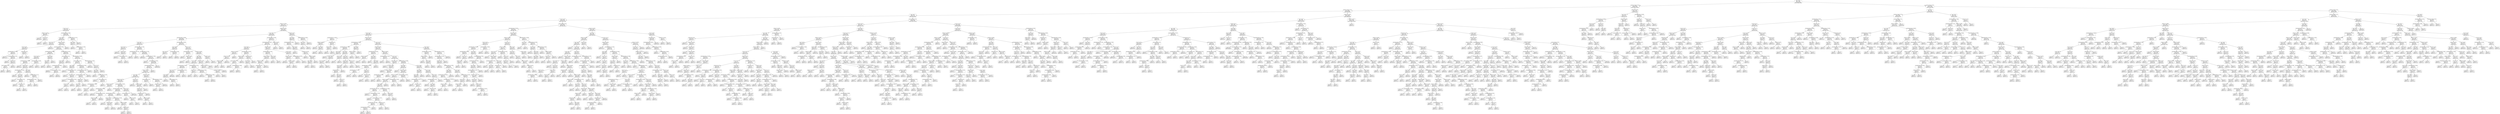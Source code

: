 digraph Tree {
node [shape=box, fontname="helvetica"] ;
edge [fontname="helvetica"] ;
0 [label="age <= 44.5\ngini = 0.327\nsamples = 8000\nvalue = [6356, 1644]"] ;
1 [label="products_number <= 2.5\ngini = 0.228\nsamples = 6130\nvalue = [5324.0, 806.0]"] ;
0 -> 1 [labeldistance=2.5, labelangle=45, headlabel="True"] ;
2 [label="products_number <= 1.5\ngini = 0.204\nsamples = 5987\nvalue = [5296, 691]"] ;
1 -> 2 ;
3 [label="age <= 38.5\ngini = 0.3\nsamples = 2952\nvalue = [2410, 542]"] ;
2 -> 3 ;
4 [label="country <= 0.5\ngini = 0.236\nsamples = 2127\nvalue = [1837, 290]"] ;
3 -> 4 ;
5 [label="balance <= -0.303\ngini = 0.174\nsamples = 1110\nvalue = [1003, 107]"] ;
4 -> 5 ;
6 [label="tenure <= 1.5\ngini = 0.309\nsamples = 241\nvalue = [195, 46]"] ;
5 -> 6 ;
7 [label="balance <= -0.911\ngini = 0.061\nsamples = 32\nvalue = [31, 1]"] ;
6 -> 7 ;
8 [label="gini = 0.0\nsamples = 30\nvalue = [30, 0]"] ;
7 -> 8 ;
9 [label="tenure <= 0.5\ngini = 0.5\nsamples = 2\nvalue = [1, 1]"] ;
7 -> 9 ;
10 [label="gini = 0.0\nsamples = 1\nvalue = [1, 0]"] ;
9 -> 10 ;
11 [label="gini = 0.0\nsamples = 1\nvalue = [0, 1]"] ;
9 -> 11 ;
12 [label="estimated_salary <= 1.694\ngini = 0.338\nsamples = 209\nvalue = [164, 45]"] ;
6 -> 12 ;
13 [label="age <= 30.5\ngini = 0.327\nsamples = 204\nvalue = [162, 42]"] ;
12 -> 13 ;
14 [label="age <= 27.5\ngini = 0.18\nsamples = 60\nvalue = [54, 6]"] ;
13 -> 14 ;
15 [label="tenure <= 8.5\ngini = 0.328\nsamples = 29\nvalue = [23, 6]"] ;
14 -> 15 ;
16 [label="estimated_salary <= -0.532\ngini = 0.26\nsamples = 26\nvalue = [22, 4]"] ;
15 -> 16 ;
17 [label="gini = 0.0\nsamples = 14\nvalue = [14, 0]"] ;
16 -> 17 ;
18 [label="estimated_salary <= -0.24\ngini = 0.444\nsamples = 12\nvalue = [8, 4]"] ;
16 -> 18 ;
19 [label="gini = 0.0\nsamples = 2\nvalue = [0, 2]"] ;
18 -> 19 ;
20 [label="gender <= 0.5\ngini = 0.32\nsamples = 10\nvalue = [8, 2]"] ;
18 -> 20 ;
21 [label="active_member <= 0.5\ngini = 0.5\nsamples = 4\nvalue = [2, 2]"] ;
20 -> 21 ;
22 [label="gini = 0.0\nsamples = 2\nvalue = [0, 2]"] ;
21 -> 22 ;
23 [label="gini = 0.0\nsamples = 2\nvalue = [2, 0]"] ;
21 -> 23 ;
24 [label="gini = 0.0\nsamples = 6\nvalue = [6, 0]"] ;
20 -> 24 ;
25 [label="credit_card <= 0.5\ngini = 0.444\nsamples = 3\nvalue = [1, 2]"] ;
15 -> 25 ;
26 [label="gini = 0.0\nsamples = 1\nvalue = [1, 0]"] ;
25 -> 26 ;
27 [label="gini = 0.0\nsamples = 2\nvalue = [0, 2]"] ;
25 -> 27 ;
28 [label="gini = 0.0\nsamples = 31\nvalue = [31, 0]"] ;
14 -> 28 ;
29 [label="balance <= -0.305\ngini = 0.375\nsamples = 144\nvalue = [108, 36]"] ;
13 -> 29 ;
30 [label="estimated_salary <= -0.728\ngini = 0.37\nsamples = 143\nvalue = [108, 35]"] ;
29 -> 30 ;
31 [label="estimated_salary <= -0.889\ngini = 0.439\nsamples = 43\nvalue = [29.0, 14.0]"] ;
30 -> 31 ;
32 [label="tenure <= 9.5\ngini = 0.353\nsamples = 35\nvalue = [27, 8]"] ;
31 -> 32 ;
33 [label="estimated_salary <= -1.455\ngini = 0.305\nsamples = 32\nvalue = [26, 6]"] ;
32 -> 33 ;
34 [label="gini = 0.0\nsamples = 10\nvalue = [10, 0]"] ;
33 -> 34 ;
35 [label="gender <= 0.5\ngini = 0.397\nsamples = 22\nvalue = [16, 6]"] ;
33 -> 35 ;
36 [label="estimated_salary <= -1.381\ngini = 0.5\nsamples = 8\nvalue = [4, 4]"] ;
35 -> 36 ;
37 [label="gini = 0.0\nsamples = 2\nvalue = [0, 2]"] ;
36 -> 37 ;
38 [label="age <= 33.5\ngini = 0.444\nsamples = 6\nvalue = [4, 2]"] ;
36 -> 38 ;
39 [label="gini = 0.0\nsamples = 1\nvalue = [0, 1]"] ;
38 -> 39 ;
40 [label="active_member <= 0.5\ngini = 0.32\nsamples = 5\nvalue = [4, 1]"] ;
38 -> 40 ;
41 [label="gini = 0.0\nsamples = 3\nvalue = [3, 0]"] ;
40 -> 41 ;
42 [label="credit_card <= 0.5\ngini = 0.5\nsamples = 2\nvalue = [1, 1]"] ;
40 -> 42 ;
43 [label="gini = 0.0\nsamples = 1\nvalue = [0, 1]"] ;
42 -> 43 ;
44 [label="gini = 0.0\nsamples = 1\nvalue = [1, 0]"] ;
42 -> 44 ;
45 [label="age <= 35.5\ngini = 0.245\nsamples = 14\nvalue = [12, 2]"] ;
35 -> 45 ;
46 [label="gini = 0.0\nsamples = 8\nvalue = [8, 0]"] ;
45 -> 46 ;
47 [label="estimated_salary <= -1.1\ngini = 0.444\nsamples = 6\nvalue = [4, 2]"] ;
45 -> 47 ;
48 [label="estimated_salary <= -1.351\ngini = 0.444\nsamples = 3\nvalue = [1, 2]"] ;
47 -> 48 ;
49 [label="gini = 0.0\nsamples = 1\nvalue = [1, 0]"] ;
48 -> 49 ;
50 [label="gini = 0.0\nsamples = 2\nvalue = [0, 2]"] ;
48 -> 50 ;
51 [label="gini = 0.0\nsamples = 3\nvalue = [3, 0]"] ;
47 -> 51 ;
52 [label="estimated_salary <= -1.263\ngini = 0.444\nsamples = 3\nvalue = [1, 2]"] ;
32 -> 52 ;
53 [label="gini = 0.0\nsamples = 2\nvalue = [0, 2]"] ;
52 -> 53 ;
54 [label="gini = 0.0\nsamples = 1\nvalue = [1, 0]"] ;
52 -> 54 ;
55 [label="tenure <= 6.5\ngini = 0.375\nsamples = 8\nvalue = [2, 6]"] ;
31 -> 55 ;
56 [label="age <= 36.0\ngini = 0.5\nsamples = 4\nvalue = [2, 2]"] ;
55 -> 56 ;
57 [label="gini = 0.0\nsamples = 2\nvalue = [2, 0]"] ;
56 -> 57 ;
58 [label="gini = 0.0\nsamples = 2\nvalue = [0, 2]"] ;
56 -> 58 ;
59 [label="gini = 0.0\nsamples = 4\nvalue = [0, 4]"] ;
55 -> 59 ;
60 [label="estimated_salary <= 0.214\ngini = 0.332\nsamples = 100\nvalue = [79, 21]"] ;
30 -> 60 ;
61 [label="active_member <= 0.5\ngini = 0.139\nsamples = 40\nvalue = [37, 3]"] ;
60 -> 61 ;
62 [label="age <= 37.5\ngini = 0.266\nsamples = 19\nvalue = [16, 3]"] ;
61 -> 62 ;
63 [label="estimated_salary <= -0.435\ngini = 0.198\nsamples = 18\nvalue = [16, 2]"] ;
62 -> 63 ;
64 [label="gini = 0.0\nsamples = 8\nvalue = [8, 0]"] ;
63 -> 64 ;
65 [label="estimated_salary <= -0.219\ngini = 0.32\nsamples = 10\nvalue = [8, 2]"] ;
63 -> 65 ;
66 [label="gini = 0.0\nsamples = 2\nvalue = [0, 2]"] ;
65 -> 66 ;
67 [label="gini = 0.0\nsamples = 8\nvalue = [8, 0]"] ;
65 -> 67 ;
68 [label="gini = 0.0\nsamples = 1\nvalue = [0, 1]"] ;
62 -> 68 ;
69 [label="gini = 0.0\nsamples = 21\nvalue = [21, 0]"] ;
61 -> 69 ;
70 [label="estimated_salary <= 0.835\ngini = 0.42\nsamples = 60\nvalue = [42, 18]"] ;
60 -> 70 ;
71 [label="active_member <= 0.5\ngini = 0.494\nsamples = 27\nvalue = [15, 12]"] ;
70 -> 71 ;
72 [label="age <= 34.0\ngini = 0.459\nsamples = 14\nvalue = [5, 9]"] ;
71 -> 72 ;
73 [label="gini = 0.0\nsamples = 5\nvalue = [0, 5]"] ;
72 -> 73 ;
74 [label="estimated_salary <= 0.37\ngini = 0.494\nsamples = 9\nvalue = [5, 4]"] ;
72 -> 74 ;
75 [label="gini = 0.0\nsamples = 3\nvalue = [3, 0]"] ;
74 -> 75 ;
76 [label="credit_card <= 0.5\ngini = 0.444\nsamples = 6\nvalue = [2, 4]"] ;
74 -> 76 ;
77 [label="gini = 0.0\nsamples = 1\nvalue = [1, 0]"] ;
76 -> 77 ;
78 [label="estimated_salary <= 0.516\ngini = 0.32\nsamples = 5\nvalue = [1, 4]"] ;
76 -> 78 ;
79 [label="tenure <= 3.5\ngini = 0.5\nsamples = 2\nvalue = [1, 1]"] ;
78 -> 79 ;
80 [label="gini = 0.0\nsamples = 1\nvalue = [0, 1]"] ;
79 -> 80 ;
81 [label="gini = 0.0\nsamples = 1\nvalue = [1, 0]"] ;
79 -> 81 ;
82 [label="gini = 0.0\nsamples = 3\nvalue = [0, 3]"] ;
78 -> 82 ;
83 [label="estimated_salary <= 0.768\ngini = 0.355\nsamples = 13\nvalue = [10, 3]"] ;
71 -> 83 ;
84 [label="estimated_salary <= 0.399\ngini = 0.278\nsamples = 12\nvalue = [10, 2]"] ;
83 -> 84 ;
85 [label="estimated_salary <= 0.369\ngini = 0.444\nsamples = 6\nvalue = [4, 2]"] ;
84 -> 85 ;
86 [label="gender <= 0.5\ngini = 0.32\nsamples = 5\nvalue = [4, 1]"] ;
85 -> 86 ;
87 [label="age <= 36.0\ngini = 0.5\nsamples = 2\nvalue = [1, 1]"] ;
86 -> 87 ;
88 [label="gini = 0.0\nsamples = 1\nvalue = [1, 0]"] ;
87 -> 88 ;
89 [label="gini = 0.0\nsamples = 1\nvalue = [0, 1]"] ;
87 -> 89 ;
90 [label="gini = 0.0\nsamples = 3\nvalue = [3, 0]"] ;
86 -> 90 ;
91 [label="gini = 0.0\nsamples = 1\nvalue = [0, 1]"] ;
85 -> 91 ;
92 [label="gini = 0.0\nsamples = 6\nvalue = [6, 0]"] ;
84 -> 92 ;
93 [label="gini = 0.0\nsamples = 1\nvalue = [0, 1]"] ;
83 -> 93 ;
94 [label="estimated_salary <= 1.226\ngini = 0.298\nsamples = 33\nvalue = [27, 6]"] ;
70 -> 94 ;
95 [label="gini = 0.0\nsamples = 16\nvalue = [16, 0]"] ;
94 -> 95 ;
96 [label="tenure <= 7.5\ngini = 0.457\nsamples = 17\nvalue = [11, 6]"] ;
94 -> 96 ;
97 [label="age <= 31.5\ngini = 0.337\nsamples = 14\nvalue = [11, 3]"] ;
96 -> 97 ;
98 [label="gini = 0.0\nsamples = 1\nvalue = [0, 1]"] ;
97 -> 98 ;
99 [label="estimated_salary <= 1.372\ngini = 0.26\nsamples = 13\nvalue = [11, 2]"] ;
97 -> 99 ;
100 [label="gini = 0.0\nsamples = 1\nvalue = [0, 1]"] ;
99 -> 100 ;
101 [label="active_member <= 0.5\ngini = 0.153\nsamples = 12\nvalue = [11, 1]"] ;
99 -> 101 ;
102 [label="estimated_salary <= 1.509\ngini = 0.32\nsamples = 5\nvalue = [4, 1]"] ;
101 -> 102 ;
103 [label="tenure <= 4.5\ngini = 0.5\nsamples = 2\nvalue = [1, 1]"] ;
102 -> 103 ;
104 [label="gini = 0.0\nsamples = 1\nvalue = [0, 1]"] ;
103 -> 104 ;
105 [label="gini = 0.0\nsamples = 1\nvalue = [1, 0]"] ;
103 -> 105 ;
106 [label="gini = 0.0\nsamples = 3\nvalue = [3, 0]"] ;
102 -> 106 ;
107 [label="gini = 0.0\nsamples = 7\nvalue = [7, 0]"] ;
101 -> 107 ;
108 [label="gini = 0.0\nsamples = 3\nvalue = [0, 3]"] ;
96 -> 108 ;
109 [label="gini = 0.0\nsamples = 1\nvalue = [0, 1]"] ;
29 -> 109 ;
110 [label="estimated_salary <= 1.717\ngini = 0.48\nsamples = 5\nvalue = [2, 3]"] ;
12 -> 110 ;
111 [label="age <= 30.0\ngini = 0.375\nsamples = 4\nvalue = [1, 3]"] ;
110 -> 111 ;
112 [label="gini = 0.0\nsamples = 2\nvalue = [0, 2]"] ;
111 -> 112 ;
113 [label="estimated_salary <= 1.705\ngini = 0.5\nsamples = 2\nvalue = [1, 1]"] ;
111 -> 113 ;
114 [label="gini = 0.0\nsamples = 1\nvalue = [0, 1]"] ;
113 -> 114 ;
115 [label="gini = 0.0\nsamples = 1\nvalue = [1, 0]"] ;
113 -> 115 ;
116 [label="gini = 0.0\nsamples = 1\nvalue = [1, 0]"] ;
110 -> 116 ;
117 [label="balance <= 1.594\ngini = 0.131\nsamples = 869\nvalue = [808, 61]"] ;
5 -> 117 ;
118 [label="age <= 36.5\ngini = 0.115\nsamples = 836\nvalue = [785, 51]"] ;
117 -> 118 ;
119 [label="estimated_salary <= 0.859\ngini = 0.093\nsamples = 699\nvalue = [665, 34]"] ;
118 -> 119 ;
120 [label="age <= 22.5\ngini = 0.072\nsamples = 532\nvalue = [512, 20]"] ;
119 -> 120 ;
121 [label="age <= 21.5\ngini = 0.211\nsamples = 25\nvalue = [22, 3]"] ;
120 -> 121 ;
122 [label="gini = 0.0\nsamples = 14\nvalue = [14, 0]"] ;
121 -> 122 ;
123 [label="gender <= 0.5\ngini = 0.397\nsamples = 11\nvalue = [8, 3]"] ;
121 -> 123 ;
124 [label="gini = 0.0\nsamples = 6\nvalue = [6, 0]"] ;
123 -> 124 ;
125 [label="active_member <= 0.5\ngini = 0.48\nsamples = 5\nvalue = [2, 3]"] ;
123 -> 125 ;
126 [label="gini = 0.0\nsamples = 3\nvalue = [0, 3]"] ;
125 -> 126 ;
127 [label="gini = 0.0\nsamples = 2\nvalue = [2, 0]"] ;
125 -> 127 ;
128 [label="estimated_salary <= -1.709\ngini = 0.065\nsamples = 507\nvalue = [490, 17]"] ;
120 -> 128 ;
129 [label="estimated_salary <= -1.718\ngini = 0.32\nsamples = 5\nvalue = [4, 1]"] ;
128 -> 129 ;
130 [label="gini = 0.0\nsamples = 4\nvalue = [4, 0]"] ;
129 -> 130 ;
131 [label="gini = 0.0\nsamples = 1\nvalue = [0, 1]"] ;
129 -> 131 ;
132 [label="estimated_salary <= -1.36\ngini = 0.062\nsamples = 502\nvalue = [486, 16]"] ;
128 -> 132 ;
133 [label="gini = 0.0\nsamples = 63\nvalue = [63, 0]"] ;
132 -> 133 ;
134 [label="estimated_salary <= -1.359\ngini = 0.07\nsamples = 439\nvalue = [423, 16]"] ;
132 -> 134 ;
135 [label="gini = 0.0\nsamples = 1\nvalue = [0, 1]"] ;
134 -> 135 ;
136 [label="estimated_salary <= 0.51\ngini = 0.066\nsamples = 438\nvalue = [423, 15]"] ;
134 -> 136 ;
137 [label="estimated_salary <= 0.498\ngini = 0.077\nsamples = 376\nvalue = [361, 15]"] ;
136 -> 137 ;
138 [label="balance <= 1.238\ngini = 0.072\nsamples = 375\nvalue = [361.0, 14.0]"] ;
137 -> 138 ;
139 [label="age <= 35.5\ngini = 0.063\nsamples = 340\nvalue = [329.0, 11.0]"] ;
138 -> 139 ;
140 [label="balance <= 0.147\ngini = 0.051\nsamples = 305\nvalue = [297, 8]"] ;
139 -> 140 ;
141 [label="balance <= 0.143\ngini = 0.139\nsamples = 40\nvalue = [37, 3]"] ;
140 -> 141 ;
142 [label="estimated_salary <= -0.192\ngini = 0.097\nsamples = 39\nvalue = [37, 2]"] ;
141 -> 142 ;
143 [label="gini = 0.0\nsamples = 28\nvalue = [28, 0]"] ;
142 -> 143 ;
144 [label="estimated_salary <= 0.154\ngini = 0.298\nsamples = 11\nvalue = [9, 2]"] ;
142 -> 144 ;
145 [label="balance <= -0.098\ngini = 0.444\nsamples = 3\nvalue = [1, 2]"] ;
144 -> 145 ;
146 [label="gini = 0.0\nsamples = 1\nvalue = [1, 0]"] ;
145 -> 146 ;
147 [label="gini = 0.0\nsamples = 2\nvalue = [0, 2]"] ;
145 -> 147 ;
148 [label="gini = 0.0\nsamples = 8\nvalue = [8, 0]"] ;
144 -> 148 ;
149 [label="gini = 0.0\nsamples = 1\nvalue = [0, 1]"] ;
141 -> 149 ;
150 [label="estimated_salary <= -0.674\ngini = 0.037\nsamples = 265\nvalue = [260, 5]"] ;
140 -> 150 ;
151 [label="estimated_salary <= -0.681\ngini = 0.069\nsamples = 112\nvalue = [108, 4]"] ;
150 -> 151 ;
152 [label="estimated_salary <= -0.751\ngini = 0.053\nsamples = 111\nvalue = [108, 3]"] ;
151 -> 152 ;
153 [label="balance <= 0.92\ngini = 0.021\nsamples = 96\nvalue = [95, 1]"] ;
152 -> 153 ;
154 [label="gini = 0.0\nsamples = 76\nvalue = [76, 0]"] ;
153 -> 154 ;
155 [label="balance <= 0.94\ngini = 0.095\nsamples = 20\nvalue = [19, 1]"] ;
153 -> 155 ;
156 [label="gini = 0.0\nsamples = 1\nvalue = [0, 1]"] ;
155 -> 156 ;
157 [label="gini = 0.0\nsamples = 19\nvalue = [19, 0]"] ;
155 -> 157 ;
158 [label="estimated_salary <= -0.749\ngini = 0.231\nsamples = 15\nvalue = [13, 2]"] ;
152 -> 158 ;
159 [label="gini = 0.0\nsamples = 1\nvalue = [0, 1]"] ;
158 -> 159 ;
160 [label="balance <= 0.895\ngini = 0.133\nsamples = 14\nvalue = [13, 1]"] ;
158 -> 160 ;
161 [label="gini = 0.0\nsamples = 10\nvalue = [10, 0]"] ;
160 -> 161 ;
162 [label="balance <= 1.0\ngini = 0.375\nsamples = 4\nvalue = [3, 1]"] ;
160 -> 162 ;
163 [label="gini = 0.0\nsamples = 1\nvalue = [0, 1]"] ;
162 -> 163 ;
164 [label="gini = 0.0\nsamples = 3\nvalue = [3, 0]"] ;
162 -> 164 ;
165 [label="gini = 0.0\nsamples = 1\nvalue = [0, 1]"] ;
151 -> 165 ;
166 [label="tenure <= 0.5\ngini = 0.013\nsamples = 153\nvalue = [152, 1]"] ;
150 -> 166 ;
167 [label="active_member <= 0.5\ngini = 0.245\nsamples = 7\nvalue = [6, 1]"] ;
166 -> 167 ;
168 [label="gini = 0.0\nsamples = 5\nvalue = [5, 0]"] ;
167 -> 168 ;
169 [label="balance <= 0.529\ngini = 0.5\nsamples = 2\nvalue = [1, 1]"] ;
167 -> 169 ;
170 [label="gini = 0.0\nsamples = 1\nvalue = [0, 1]"] ;
169 -> 170 ;
171 [label="gini = 0.0\nsamples = 1\nvalue = [1, 0]"] ;
169 -> 171 ;
172 [label="gini = 0.0\nsamples = 146\nvalue = [146, 0]"] ;
166 -> 172 ;
173 [label="tenure <= 4.5\ngini = 0.157\nsamples = 35\nvalue = [32, 3]"] ;
139 -> 173 ;
174 [label="gini = 0.0\nsamples = 19\nvalue = [19, 0]"] ;
173 -> 174 ;
175 [label="balance <= 1.039\ngini = 0.305\nsamples = 16\nvalue = [13, 3]"] ;
173 -> 175 ;
176 [label="gender <= 0.5\ngini = 0.231\nsamples = 15\nvalue = [13, 2]"] ;
175 -> 176 ;
177 [label="credit_card <= 0.5\ngini = 0.408\nsamples = 7\nvalue = [5, 2]"] ;
176 -> 177 ;
178 [label="gini = 0.0\nsamples = 4\nvalue = [4, 0]"] ;
177 -> 178 ;
179 [label="balance <= 0.089\ngini = 0.444\nsamples = 3\nvalue = [1, 2]"] ;
177 -> 179 ;
180 [label="gini = 0.0\nsamples = 1\nvalue = [1, 0]"] ;
179 -> 180 ;
181 [label="gini = 0.0\nsamples = 2\nvalue = [0, 2]"] ;
179 -> 181 ;
182 [label="gini = 0.0\nsamples = 8\nvalue = [8, 0]"] ;
176 -> 182 ;
183 [label="gini = 0.0\nsamples = 1\nvalue = [0, 1]"] ;
175 -> 183 ;
184 [label="balance <= 1.259\ngini = 0.157\nsamples = 35\nvalue = [32, 3]"] ;
138 -> 184 ;
185 [label="active_member <= 0.5\ngini = 0.444\nsamples = 3\nvalue = [1, 2]"] ;
184 -> 185 ;
186 [label="gini = 0.0\nsamples = 2\nvalue = [0, 2]"] ;
185 -> 186 ;
187 [label="gini = 0.0\nsamples = 1\nvalue = [1, 0]"] ;
185 -> 187 ;
188 [label="estimated_salary <= -1.067\ngini = 0.061\nsamples = 32\nvalue = [31, 1]"] ;
184 -> 188 ;
189 [label="balance <= 1.325\ngini = 0.375\nsamples = 4\nvalue = [3, 1]"] ;
188 -> 189 ;
190 [label="gini = 0.0\nsamples = 1\nvalue = [0, 1]"] ;
189 -> 190 ;
191 [label="gini = 0.0\nsamples = 3\nvalue = [3, 0]"] ;
189 -> 191 ;
192 [label="gini = 0.0\nsamples = 28\nvalue = [28, 0]"] ;
188 -> 192 ;
193 [label="gini = 0.0\nsamples = 1\nvalue = [0, 1]"] ;
137 -> 193 ;
194 [label="gini = 0.0\nsamples = 62\nvalue = [62, 0]"] ;
136 -> 194 ;
195 [label="estimated_salary <= 0.923\ngini = 0.154\nsamples = 167\nvalue = [153, 14]"] ;
119 -> 195 ;
196 [label="age <= 29.0\ngini = 0.459\nsamples = 14\nvalue = [9, 5]"] ;
195 -> 196 ;
197 [label="age <= 21.0\ngini = 0.32\nsamples = 5\nvalue = [1, 4]"] ;
196 -> 197 ;
198 [label="gini = 0.0\nsamples = 1\nvalue = [1, 0]"] ;
197 -> 198 ;
199 [label="gini = 0.0\nsamples = 4\nvalue = [0, 4]"] ;
197 -> 199 ;
200 [label="estimated_salary <= 0.86\ngini = 0.198\nsamples = 9\nvalue = [8, 1]"] ;
196 -> 200 ;
201 [label="gini = 0.0\nsamples = 1\nvalue = [0, 1]"] ;
200 -> 201 ;
202 [label="gini = 0.0\nsamples = 8\nvalue = [8, 0]"] ;
200 -> 202 ;
203 [label="tenure <= 0.5\ngini = 0.111\nsamples = 153\nvalue = [144, 9]"] ;
195 -> 203 ;
204 [label="estimated_salary <= 1.016\ngini = 0.375\nsamples = 8\nvalue = [6, 2]"] ;
203 -> 204 ;
205 [label="gini = 0.0\nsamples = 1\nvalue = [0, 1]"] ;
204 -> 205 ;
206 [label="balance <= 1.067\ngini = 0.245\nsamples = 7\nvalue = [6, 1]"] ;
204 -> 206 ;
207 [label="gini = 0.0\nsamples = 6\nvalue = [6, 0]"] ;
206 -> 207 ;
208 [label="gini = 0.0\nsamples = 1\nvalue = [0, 1]"] ;
206 -> 208 ;
209 [label="balance <= 1.536\ngini = 0.092\nsamples = 145\nvalue = [138, 7]"] ;
203 -> 209 ;
210 [label="age <= 35.5\ngini = 0.081\nsamples = 142\nvalue = [136, 6]"] ;
209 -> 210 ;
211 [label="tenure <= 8.5\ngini = 0.06\nsamples = 129\nvalue = [125, 4]"] ;
210 -> 211 ;
212 [label="estimated_salary <= 1.691\ngini = 0.037\nsamples = 106\nvalue = [104, 2]"] ;
211 -> 212 ;
213 [label="age <= 27.5\ngini = 0.02\nsamples = 100\nvalue = [99, 1]"] ;
212 -> 213 ;
214 [label="age <= 26.5\ngini = 0.095\nsamples = 20\nvalue = [19, 1]"] ;
213 -> 214 ;
215 [label="gini = 0.0\nsamples = 16\nvalue = [16, 0]"] ;
214 -> 215 ;
216 [label="active_member <= 0.5\ngini = 0.375\nsamples = 4\nvalue = [3, 1]"] ;
214 -> 216 ;
217 [label="gini = 0.0\nsamples = 3\nvalue = [3, 0]"] ;
216 -> 217 ;
218 [label="gini = 0.0\nsamples = 1\nvalue = [0, 1]"] ;
216 -> 218 ;
219 [label="gini = 0.0\nsamples = 80\nvalue = [80, 0]"] ;
213 -> 219 ;
220 [label="estimated_salary <= 1.701\ngini = 0.278\nsamples = 6\nvalue = [5, 1]"] ;
212 -> 220 ;
221 [label="gini = 0.0\nsamples = 1\nvalue = [0, 1]"] ;
220 -> 221 ;
222 [label="gini = 0.0\nsamples = 5\nvalue = [5, 0]"] ;
220 -> 222 ;
223 [label="estimated_salary <= 1.124\ngini = 0.159\nsamples = 23\nvalue = [21, 2]"] ;
211 -> 223 ;
224 [label="gender <= 0.5\ngini = 0.5\nsamples = 2\nvalue = [1, 1]"] ;
223 -> 224 ;
225 [label="gini = 0.0\nsamples = 1\nvalue = [0, 1]"] ;
224 -> 225 ;
226 [label="gini = 0.0\nsamples = 1\nvalue = [1, 0]"] ;
224 -> 226 ;
227 [label="estimated_salary <= 1.564\ngini = 0.091\nsamples = 21\nvalue = [20, 1]"] ;
223 -> 227 ;
228 [label="gini = 0.0\nsamples = 12\nvalue = [12, 0]"] ;
227 -> 228 ;
229 [label="estimated_salary <= 1.566\ngini = 0.198\nsamples = 9\nvalue = [8, 1]"] ;
227 -> 229 ;
230 [label="gini = 0.0\nsamples = 1\nvalue = [0, 1]"] ;
229 -> 230 ;
231 [label="gini = 0.0\nsamples = 8\nvalue = [8, 0]"] ;
229 -> 231 ;
232 [label="balance <= 1.267\ngini = 0.26\nsamples = 13\nvalue = [11, 2]"] ;
210 -> 232 ;
233 [label="balance <= 0.306\ngini = 0.153\nsamples = 12\nvalue = [11, 1]"] ;
232 -> 233 ;
234 [label="balance <= 0.052\ngini = 0.444\nsamples = 3\nvalue = [2, 1]"] ;
233 -> 234 ;
235 [label="gini = 0.0\nsamples = 2\nvalue = [2, 0]"] ;
234 -> 235 ;
236 [label="gini = 0.0\nsamples = 1\nvalue = [0, 1]"] ;
234 -> 236 ;
237 [label="gini = 0.0\nsamples = 9\nvalue = [9, 0]"] ;
233 -> 237 ;
238 [label="gini = 0.0\nsamples = 1\nvalue = [0, 1]"] ;
232 -> 238 ;
239 [label="gender <= 0.5\ngini = 0.444\nsamples = 3\nvalue = [2, 1]"] ;
209 -> 239 ;
240 [label="gini = 0.0\nsamples = 1\nvalue = [0, 1]"] ;
239 -> 240 ;
241 [label="gini = 0.0\nsamples = 2\nvalue = [2, 0]"] ;
239 -> 241 ;
242 [label="estimated_salary <= 1.655\ngini = 0.217\nsamples = 137\nvalue = [120, 17]"] ;
118 -> 242 ;
243 [label="estimated_salary <= -0.447\ngini = 0.199\nsamples = 134\nvalue = [119, 15]"] ;
242 -> 243 ;
244 [label="age <= 37.5\ngini = 0.368\nsamples = 37\nvalue = [28, 9]"] ;
243 -> 244 ;
245 [label="balance <= 1.165\ngini = 0.18\nsamples = 20\nvalue = [18, 2]"] ;
244 -> 245 ;
246 [label="balance <= 0.444\ngini = 0.1\nsamples = 19\nvalue = [18, 1]"] ;
245 -> 246 ;
247 [label="balance <= 0.257\ngini = 0.444\nsamples = 3\nvalue = [2, 1]"] ;
246 -> 247 ;
248 [label="gini = 0.0\nsamples = 2\nvalue = [2, 0]"] ;
247 -> 248 ;
249 [label="gini = 0.0\nsamples = 1\nvalue = [0, 1]"] ;
247 -> 249 ;
250 [label="gini = 0.0\nsamples = 16\nvalue = [16, 0]"] ;
246 -> 250 ;
251 [label="gini = 0.0\nsamples = 1\nvalue = [0, 1]"] ;
245 -> 251 ;
252 [label="estimated_salary <= -0.872\ngini = 0.484\nsamples = 17\nvalue = [10, 7]"] ;
244 -> 252 ;
253 [label="balance <= 0.717\ngini = 0.397\nsamples = 11\nvalue = [8, 3]"] ;
252 -> 253 ;
254 [label="active_member <= 0.5\ngini = 0.5\nsamples = 6\nvalue = [3, 3]"] ;
253 -> 254 ;
255 [label="gini = 0.0\nsamples = 2\nvalue = [0, 2]"] ;
254 -> 255 ;
256 [label="estimated_salary <= -1.555\ngini = 0.375\nsamples = 4\nvalue = [3, 1]"] ;
254 -> 256 ;
257 [label="gini = 0.0\nsamples = 1\nvalue = [0, 1]"] ;
256 -> 257 ;
258 [label="gini = 0.0\nsamples = 3\nvalue = [3, 0]"] ;
256 -> 258 ;
259 [label="gini = 0.0\nsamples = 5\nvalue = [5, 0]"] ;
253 -> 259 ;
260 [label="credit_card <= 0.5\ngini = 0.444\nsamples = 6\nvalue = [2, 4]"] ;
252 -> 260 ;
261 [label="tenure <= 3.0\ngini = 0.444\nsamples = 3\nvalue = [2, 1]"] ;
260 -> 261 ;
262 [label="gini = 0.0\nsamples = 1\nvalue = [0, 1]"] ;
261 -> 262 ;
263 [label="gini = 0.0\nsamples = 2\nvalue = [2, 0]"] ;
261 -> 263 ;
264 [label="gini = 0.0\nsamples = 3\nvalue = [0, 3]"] ;
260 -> 264 ;
265 [label="balance <= 0.33\ngini = 0.116\nsamples = 97\nvalue = [91, 6]"] ;
243 -> 265 ;
266 [label="estimated_salary <= 1.192\ngini = 0.308\nsamples = 21\nvalue = [17, 4]"] ;
265 -> 266 ;
267 [label="balance <= 0.322\ngini = 0.198\nsamples = 18\nvalue = [16, 2]"] ;
266 -> 267 ;
268 [label="balance <= -0.131\ngini = 0.111\nsamples = 17\nvalue = [16, 1]"] ;
267 -> 268 ;
269 [label="credit_card <= 0.5\ngini = 0.444\nsamples = 3\nvalue = [2, 1]"] ;
268 -> 269 ;
270 [label="gini = 0.0\nsamples = 1\nvalue = [0, 1]"] ;
269 -> 270 ;
271 [label="gini = 0.0\nsamples = 2\nvalue = [2, 0]"] ;
269 -> 271 ;
272 [label="gini = 0.0\nsamples = 14\nvalue = [14, 0]"] ;
268 -> 272 ;
273 [label="gini = 0.0\nsamples = 1\nvalue = [0, 1]"] ;
267 -> 273 ;
274 [label="tenure <= 6.5\ngini = 0.444\nsamples = 3\nvalue = [1, 2]"] ;
266 -> 274 ;
275 [label="gini = 0.0\nsamples = 2\nvalue = [0, 2]"] ;
274 -> 275 ;
276 [label="gini = 0.0\nsamples = 1\nvalue = [1, 0]"] ;
274 -> 276 ;
277 [label="tenure <= 9.5\ngini = 0.051\nsamples = 76\nvalue = [74, 2]"] ;
265 -> 277 ;
278 [label="balance <= 1.365\ngini = 0.027\nsamples = 72\nvalue = [71, 1]"] ;
277 -> 278 ;
279 [label="gini = 0.0\nsamples = 65\nvalue = [65, 0]"] ;
278 -> 279 ;
280 [label="balance <= 1.398\ngini = 0.245\nsamples = 7\nvalue = [6, 1]"] ;
278 -> 280 ;
281 [label="gini = 0.0\nsamples = 1\nvalue = [0, 1]"] ;
280 -> 281 ;
282 [label="gini = 0.0\nsamples = 6\nvalue = [6, 0]"] ;
280 -> 282 ;
283 [label="estimated_salary <= -0.276\ngini = 0.375\nsamples = 4\nvalue = [3, 1]"] ;
277 -> 283 ;
284 [label="gini = 0.0\nsamples = 1\nvalue = [0, 1]"] ;
283 -> 284 ;
285 [label="gini = 0.0\nsamples = 3\nvalue = [3, 0]"] ;
283 -> 285 ;
286 [label="balance <= 0.747\ngini = 0.444\nsamples = 3\nvalue = [1, 2]"] ;
242 -> 286 ;
287 [label="gini = 0.0\nsamples = 2\nvalue = [0, 2]"] ;
286 -> 287 ;
288 [label="gini = 0.0\nsamples = 1\nvalue = [1, 0]"] ;
286 -> 288 ;
289 [label="gender <= 0.5\ngini = 0.422\nsamples = 33\nvalue = [23, 10]"] ;
117 -> 289 ;
290 [label="age <= 36.0\ngini = 0.498\nsamples = 17\nvalue = [9, 8]"] ;
289 -> 290 ;
291 [label="estimated_salary <= -0.932\ngini = 0.473\nsamples = 13\nvalue = [5, 8]"] ;
290 -> 291 ;
292 [label="gini = 0.0\nsamples = 2\nvalue = [2, 0]"] ;
291 -> 292 ;
293 [label="age <= 23.0\ngini = 0.397\nsamples = 11\nvalue = [3, 8]"] ;
291 -> 293 ;
294 [label="gini = 0.0\nsamples = 1\nvalue = [1, 0]"] ;
293 -> 294 ;
295 [label="balance <= 1.778\ngini = 0.32\nsamples = 10\nvalue = [2, 8]"] ;
293 -> 295 ;
296 [label="gini = 0.0\nsamples = 4\nvalue = [0, 4]"] ;
295 -> 296 ;
297 [label="balance <= 1.839\ngini = 0.444\nsamples = 6\nvalue = [2, 4]"] ;
295 -> 297 ;
298 [label="age <= 29.0\ngini = 0.444\nsamples = 3\nvalue = [2, 1]"] ;
297 -> 298 ;
299 [label="gini = 0.0\nsamples = 1\nvalue = [0, 1]"] ;
298 -> 299 ;
300 [label="gini = 0.0\nsamples = 2\nvalue = [2, 0]"] ;
298 -> 300 ;
301 [label="gini = 0.0\nsamples = 3\nvalue = [0, 3]"] ;
297 -> 301 ;
302 [label="gini = 0.0\nsamples = 4\nvalue = [4, 0]"] ;
290 -> 302 ;
303 [label="estimated_salary <= -0.624\ngini = 0.219\nsamples = 16\nvalue = [14, 2]"] ;
289 -> 303 ;
304 [label="age <= 35.5\ngini = 0.5\nsamples = 4\nvalue = [2, 2]"] ;
303 -> 304 ;
305 [label="gini = 0.0\nsamples = 2\nvalue = [2, 0]"] ;
304 -> 305 ;
306 [label="gini = 0.0\nsamples = 2\nvalue = [0, 2]"] ;
304 -> 306 ;
307 [label="gini = 0.0\nsamples = 12\nvalue = [12, 0]"] ;
303 -> 307 ;
308 [label="active_member <= 0.5\ngini = 0.295\nsamples = 1017\nvalue = [834, 183]"] ;
4 -> 308 ;
309 [label="estimated_salary <= 0.235\ngini = 0.353\nsamples = 494\nvalue = [381, 113]"] ;
308 -> 309 ;
310 [label="tenure <= 0.5\ngini = 0.393\nsamples = 290\nvalue = [212, 78]"] ;
309 -> 310 ;
311 [label="estimated_salary <= -0.675\ngini = 0.5\nsamples = 18\nvalue = [9, 9]"] ;
310 -> 311 ;
312 [label="balance <= 0.489\ngini = 0.397\nsamples = 11\nvalue = [8, 3]"] ;
311 -> 312 ;
313 [label="gini = 0.0\nsamples = 6\nvalue = [6, 0]"] ;
312 -> 313 ;
314 [label="age <= 34.0\ngini = 0.48\nsamples = 5\nvalue = [2, 3]"] ;
312 -> 314 ;
315 [label="gini = 0.0\nsamples = 3\nvalue = [0, 3]"] ;
314 -> 315 ;
316 [label="gini = 0.0\nsamples = 2\nvalue = [2, 0]"] ;
314 -> 316 ;
317 [label="credit_card <= 0.5\ngini = 0.245\nsamples = 7\nvalue = [1, 6]"] ;
311 -> 317 ;
318 [label="gender <= 0.5\ngini = 0.5\nsamples = 2\nvalue = [1, 1]"] ;
317 -> 318 ;
319 [label="gini = 0.0\nsamples = 1\nvalue = [0, 1]"] ;
318 -> 319 ;
320 [label="gini = 0.0\nsamples = 1\nvalue = [1, 0]"] ;
318 -> 320 ;
321 [label="gini = 0.0\nsamples = 5\nvalue = [0, 5]"] ;
317 -> 321 ;
322 [label="balance <= -0.104\ngini = 0.379\nsamples = 272\nvalue = [203, 69]"] ;
310 -> 322 ;
323 [label="estimated_salary <= -0.091\ngini = 0.464\nsamples = 52\nvalue = [33, 19]"] ;
322 -> 323 ;
324 [label="estimated_salary <= -1.251\ngini = 0.393\nsamples = 41\nvalue = [30, 11]"] ;
323 -> 324 ;
325 [label="age <= 32.0\ngini = 0.497\nsamples = 13\nvalue = [7, 6]"] ;
324 -> 325 ;
326 [label="gini = 0.0\nsamples = 4\nvalue = [4, 0]"] ;
325 -> 326 ;
327 [label="age <= 35.5\ngini = 0.444\nsamples = 9\nvalue = [3, 6]"] ;
325 -> 327 ;
328 [label="tenure <= 8.0\ngini = 0.245\nsamples = 7\nvalue = [1, 6]"] ;
327 -> 328 ;
329 [label="gini = 0.0\nsamples = 6\nvalue = [0, 6]"] ;
328 -> 329 ;
330 [label="gini = 0.0\nsamples = 1\nvalue = [1, 0]"] ;
328 -> 330 ;
331 [label="gini = 0.0\nsamples = 2\nvalue = [2, 0]"] ;
327 -> 331 ;
332 [label="age <= 24.5\ngini = 0.293\nsamples = 28\nvalue = [23, 5]"] ;
324 -> 332 ;
333 [label="tenure <= 1.5\ngini = 0.444\nsamples = 3\nvalue = [1, 2]"] ;
332 -> 333 ;
334 [label="gini = 0.0\nsamples = 1\nvalue = [1, 0]"] ;
333 -> 334 ;
335 [label="gini = 0.0\nsamples = 2\nvalue = [0, 2]"] ;
333 -> 335 ;
336 [label="age <= 37.0\ngini = 0.211\nsamples = 25\nvalue = [22, 3]"] ;
332 -> 336 ;
337 [label="gender <= 0.5\ngini = 0.159\nsamples = 23\nvalue = [21, 2]"] ;
336 -> 337 ;
338 [label="tenure <= 6.5\ngini = 0.298\nsamples = 11\nvalue = [9, 2]"] ;
337 -> 338 ;
339 [label="credit_card <= 0.5\ngini = 0.444\nsamples = 6\nvalue = [4, 2]"] ;
338 -> 339 ;
340 [label="gini = 0.0\nsamples = 1\nvalue = [0, 1]"] ;
339 -> 340 ;
341 [label="age <= 34.5\ngini = 0.32\nsamples = 5\nvalue = [4, 1]"] ;
339 -> 341 ;
342 [label="gini = 0.0\nsamples = 3\nvalue = [3, 0]"] ;
341 -> 342 ;
343 [label="tenure <= 1.5\ngini = 0.5\nsamples = 2\nvalue = [1, 1]"] ;
341 -> 343 ;
344 [label="gini = 0.0\nsamples = 1\nvalue = [1, 0]"] ;
343 -> 344 ;
345 [label="gini = 0.0\nsamples = 1\nvalue = [0, 1]"] ;
343 -> 345 ;
346 [label="gini = 0.0\nsamples = 5\nvalue = [5, 0]"] ;
338 -> 346 ;
347 [label="gini = 0.0\nsamples = 12\nvalue = [12, 0]"] ;
337 -> 347 ;
348 [label="country <= 1.5\ngini = 0.5\nsamples = 2\nvalue = [1, 1]"] ;
336 -> 348 ;
349 [label="gini = 0.0\nsamples = 1\nvalue = [0, 1]"] ;
348 -> 349 ;
350 [label="gini = 0.0\nsamples = 1\nvalue = [1, 0]"] ;
348 -> 350 ;
351 [label="age <= 30.5\ngini = 0.397\nsamples = 11\nvalue = [3, 8]"] ;
323 -> 351 ;
352 [label="balance <= -1.003\ngini = 0.375\nsamples = 4\nvalue = [3, 1]"] ;
351 -> 352 ;
353 [label="gini = 0.0\nsamples = 3\nvalue = [3, 0]"] ;
352 -> 353 ;
354 [label="gini = 0.0\nsamples = 1\nvalue = [0, 1]"] ;
352 -> 354 ;
355 [label="gini = 0.0\nsamples = 7\nvalue = [0, 7]"] ;
351 -> 355 ;
356 [label="country <= 1.5\ngini = 0.351\nsamples = 220\nvalue = [170, 50]"] ;
322 -> 356 ;
357 [label="balance <= 0.455\ngini = 0.424\nsamples = 131\nvalue = [91, 40]"] ;
356 -> 357 ;
358 [label="estimated_salary <= -1.516\ngini = 0.264\nsamples = 32\nvalue = [27, 5]"] ;
357 -> 358 ;
359 [label="balance <= 0.392\ngini = 0.48\nsamples = 5\nvalue = [3, 2]"] ;
358 -> 359 ;
360 [label="gini = 0.0\nsamples = 2\nvalue = [0, 2]"] ;
359 -> 360 ;
361 [label="gini = 0.0\nsamples = 3\nvalue = [3, 0]"] ;
359 -> 361 ;
362 [label="age <= 31.5\ngini = 0.198\nsamples = 27\nvalue = [24, 3]"] ;
358 -> 362 ;
363 [label="gini = 0.0\nsamples = 7\nvalue = [7, 0]"] ;
362 -> 363 ;
364 [label="age <= 36.5\ngini = 0.255\nsamples = 20\nvalue = [17, 3]"] ;
362 -> 364 ;
365 [label="estimated_salary <= -0.578\ngini = 0.337\nsamples = 14\nvalue = [11, 3]"] ;
364 -> 365 ;
366 [label="estimated_salary <= -1.141\ngini = 0.5\nsamples = 4\nvalue = [2, 2]"] ;
365 -> 366 ;
367 [label="gini = 0.0\nsamples = 2\nvalue = [2, 0]"] ;
366 -> 367 ;
368 [label="gini = 0.0\nsamples = 2\nvalue = [0, 2]"] ;
366 -> 368 ;
369 [label="tenure <= 7.5\ngini = 0.18\nsamples = 10\nvalue = [9, 1]"] ;
365 -> 369 ;
370 [label="gini = 0.0\nsamples = 8\nvalue = [8, 0]"] ;
369 -> 370 ;
371 [label="balance <= 0.188\ngini = 0.5\nsamples = 2\nvalue = [1, 1]"] ;
369 -> 371 ;
372 [label="gini = 0.0\nsamples = 1\nvalue = [1, 0]"] ;
371 -> 372 ;
373 [label="gini = 0.0\nsamples = 1\nvalue = [0, 1]"] ;
371 -> 373 ;
374 [label="gini = 0.0\nsamples = 6\nvalue = [6, 0]"] ;
364 -> 374 ;
375 [label="balance <= 0.524\ngini = 0.457\nsamples = 99\nvalue = [64, 35]"] ;
357 -> 375 ;
376 [label="estimated_salary <= -1.441\ngini = 0.245\nsamples = 7\nvalue = [1, 6]"] ;
375 -> 376 ;
377 [label="gini = 0.0\nsamples = 1\nvalue = [1, 0]"] ;
376 -> 377 ;
378 [label="gini = 0.0\nsamples = 6\nvalue = [0, 6]"] ;
376 -> 378 ;
379 [label="tenure <= 1.5\ngini = 0.432\nsamples = 92\nvalue = [63.0, 29.0]"] ;
375 -> 379 ;
380 [label="credit_card <= 0.5\ngini = 0.469\nsamples = 8\nvalue = [3, 5]"] ;
379 -> 380 ;
381 [label="gini = 0.0\nsamples = 1\nvalue = [1, 0]"] ;
380 -> 381 ;
382 [label="gender <= 0.5\ngini = 0.408\nsamples = 7\nvalue = [2, 5]"] ;
380 -> 382 ;
383 [label="gini = 0.0\nsamples = 2\nvalue = [0, 2]"] ;
382 -> 383 ;
384 [label="balance <= 0.898\ngini = 0.48\nsamples = 5\nvalue = [2, 3]"] ;
382 -> 384 ;
385 [label="estimated_salary <= -0.037\ngini = 0.444\nsamples = 3\nvalue = [2, 1]"] ;
384 -> 385 ;
386 [label="gini = 0.0\nsamples = 2\nvalue = [2, 0]"] ;
385 -> 386 ;
387 [label="gini = 0.0\nsamples = 1\nvalue = [0, 1]"] ;
385 -> 387 ;
388 [label="gini = 0.0\nsamples = 2\nvalue = [0, 2]"] ;
384 -> 388 ;
389 [label="estimated_salary <= -0.486\ngini = 0.408\nsamples = 84\nvalue = [60, 24]"] ;
379 -> 389 ;
390 [label="age <= 26.5\ngini = 0.457\nsamples = 51\nvalue = [33, 18]"] ;
389 -> 390 ;
391 [label="gini = 0.0\nsamples = 7\nvalue = [7, 0]"] ;
390 -> 391 ;
392 [label="balance <= 1.186\ngini = 0.483\nsamples = 44\nvalue = [26, 18]"] ;
390 -> 392 ;
393 [label="balance <= 1.069\ngini = 0.5\nsamples = 35\nvalue = [18, 17]"] ;
392 -> 393 ;
394 [label="balance <= 0.894\ngini = 0.485\nsamples = 29\nvalue = [17, 12]"] ;
393 -> 394 ;
395 [label="age <= 34.5\ngini = 0.499\nsamples = 23\nvalue = [11, 12]"] ;
394 -> 395 ;
396 [label="estimated_salary <= -1.477\ngini = 0.48\nsamples = 15\nvalue = [9, 6]"] ;
395 -> 396 ;
397 [label="gini = 0.0\nsamples = 2\nvalue = [0, 2]"] ;
396 -> 397 ;
398 [label="estimated_salary <= -1.195\ngini = 0.426\nsamples = 13\nvalue = [9, 4]"] ;
396 -> 398 ;
399 [label="gini = 0.0\nsamples = 3\nvalue = [3, 0]"] ;
398 -> 399 ;
400 [label="estimated_salary <= -0.777\ngini = 0.48\nsamples = 10\nvalue = [6, 4]"] ;
398 -> 400 ;
401 [label="estimated_salary <= -0.891\ngini = 0.48\nsamples = 5\nvalue = [2, 3]"] ;
400 -> 401 ;
402 [label="estimated_salary <= -1.139\ngini = 0.444\nsamples = 3\nvalue = [2, 1]"] ;
401 -> 402 ;
403 [label="gini = 0.0\nsamples = 1\nvalue = [0, 1]"] ;
402 -> 403 ;
404 [label="gini = 0.0\nsamples = 2\nvalue = [2, 0]"] ;
402 -> 404 ;
405 [label="gini = 0.0\nsamples = 2\nvalue = [0, 2]"] ;
401 -> 405 ;
406 [label="credit_card <= 0.5\ngini = 0.32\nsamples = 5\nvalue = [4, 1]"] ;
400 -> 406 ;
407 [label="gini = 0.0\nsamples = 1\nvalue = [0, 1]"] ;
406 -> 407 ;
408 [label="gini = 0.0\nsamples = 4\nvalue = [4, 0]"] ;
406 -> 408 ;
409 [label="estimated_salary <= -1.304\ngini = 0.375\nsamples = 8\nvalue = [2, 6]"] ;
395 -> 409 ;
410 [label="gini = 0.0\nsamples = 1\nvalue = [1, 0]"] ;
409 -> 410 ;
411 [label="tenure <= 4.5\ngini = 0.245\nsamples = 7\nvalue = [1, 6]"] ;
409 -> 411 ;
412 [label="gini = 0.0\nsamples = 1\nvalue = [1, 0]"] ;
411 -> 412 ;
413 [label="gini = 0.0\nsamples = 6\nvalue = [0, 6]"] ;
411 -> 413 ;
414 [label="gini = 0.0\nsamples = 6\nvalue = [6, 0]"] ;
394 -> 414 ;
415 [label="estimated_salary <= -1.495\ngini = 0.278\nsamples = 6\nvalue = [1, 5]"] ;
393 -> 415 ;
416 [label="gini = 0.0\nsamples = 1\nvalue = [1, 0]"] ;
415 -> 416 ;
417 [label="gini = 0.0\nsamples = 5\nvalue = [0, 5]"] ;
415 -> 417 ;
418 [label="estimated_salary <= -0.514\ngini = 0.198\nsamples = 9\nvalue = [8, 1]"] ;
392 -> 418 ;
419 [label="gini = 0.0\nsamples = 8\nvalue = [8, 0]"] ;
418 -> 419 ;
420 [label="gini = 0.0\nsamples = 1\nvalue = [0, 1]"] ;
418 -> 420 ;
421 [label="age <= 30.5\ngini = 0.298\nsamples = 33\nvalue = [27, 6]"] ;
389 -> 421 ;
422 [label="age <= 28.0\ngini = 0.494\nsamples = 9\nvalue = [5, 4]"] ;
421 -> 422 ;
423 [label="age <= 24.5\ngini = 0.278\nsamples = 6\nvalue = [5, 1]"] ;
422 -> 423 ;
424 [label="estimated_salary <= -0.147\ngini = 0.444\nsamples = 3\nvalue = [2, 1]"] ;
423 -> 424 ;
425 [label="gini = 0.0\nsamples = 1\nvalue = [1, 0]"] ;
424 -> 425 ;
426 [label="balance <= 1.234\ngini = 0.5\nsamples = 2\nvalue = [1, 1]"] ;
424 -> 426 ;
427 [label="gini = 0.0\nsamples = 1\nvalue = [0, 1]"] ;
426 -> 427 ;
428 [label="gini = 0.0\nsamples = 1\nvalue = [1, 0]"] ;
426 -> 428 ;
429 [label="gini = 0.0\nsamples = 3\nvalue = [3, 0]"] ;
423 -> 429 ;
430 [label="gini = 0.0\nsamples = 3\nvalue = [0, 3]"] ;
422 -> 430 ;
431 [label="age <= 35.5\ngini = 0.153\nsamples = 24\nvalue = [22, 2]"] ;
421 -> 431 ;
432 [label="gini = 0.0\nsamples = 12\nvalue = [12, 0]"] ;
431 -> 432 ;
433 [label="age <= 37.5\ngini = 0.278\nsamples = 12\nvalue = [10, 2]"] ;
431 -> 433 ;
434 [label="estimated_salary <= -0.35\ngini = 0.444\nsamples = 6\nvalue = [4, 2]"] ;
433 -> 434 ;
435 [label="gini = 0.0\nsamples = 3\nvalue = [3, 0]"] ;
434 -> 435 ;
436 [label="age <= 36.5\ngini = 0.444\nsamples = 3\nvalue = [1, 2]"] ;
434 -> 436 ;
437 [label="gini = 0.0\nsamples = 1\nvalue = [0, 1]"] ;
436 -> 437 ;
438 [label="balance <= 0.739\ngini = 0.5\nsamples = 2\nvalue = [1, 1]"] ;
436 -> 438 ;
439 [label="gini = 0.0\nsamples = 1\nvalue = [0, 1]"] ;
438 -> 439 ;
440 [label="gini = 0.0\nsamples = 1\nvalue = [1, 0]"] ;
438 -> 440 ;
441 [label="gini = 0.0\nsamples = 6\nvalue = [6, 0]"] ;
433 -> 441 ;
442 [label="age <= 24.5\ngini = 0.199\nsamples = 89\nvalue = [79, 10]"] ;
356 -> 442 ;
443 [label="estimated_salary <= 0.094\ngini = 0.444\nsamples = 6\nvalue = [4, 2]"] ;
442 -> 443 ;
444 [label="balance <= 0.566\ngini = 0.32\nsamples = 5\nvalue = [4, 1]"] ;
443 -> 444 ;
445 [label="gini = 0.0\nsamples = 2\nvalue = [2, 0]"] ;
444 -> 445 ;
446 [label="age <= 23.0\ngini = 0.444\nsamples = 3\nvalue = [2, 1]"] ;
444 -> 446 ;
447 [label="gini = 0.0\nsamples = 2\nvalue = [2, 0]"] ;
446 -> 447 ;
448 [label="gini = 0.0\nsamples = 1\nvalue = [0, 1]"] ;
446 -> 448 ;
449 [label="gini = 0.0\nsamples = 1\nvalue = [0, 1]"] ;
443 -> 449 ;
450 [label="estimated_salary <= -0.312\ngini = 0.174\nsamples = 83\nvalue = [75, 8]"] ;
442 -> 450 ;
451 [label="estimated_salary <= -0.319\ngini = 0.241\nsamples = 57\nvalue = [49, 8]"] ;
450 -> 451 ;
452 [label="gender <= 0.5\ngini = 0.219\nsamples = 56\nvalue = [49, 7]"] ;
451 -> 452 ;
453 [label="gini = 0.0\nsamples = 15\nvalue = [15, 0]"] ;
452 -> 453 ;
454 [label="estimated_salary <= -0.795\ngini = 0.283\nsamples = 41\nvalue = [34.0, 7.0]"] ;
452 -> 454 ;
455 [label="age <= 30.5\ngini = 0.204\nsamples = 26\nvalue = [23, 3]"] ;
454 -> 455 ;
456 [label="estimated_salary <= -1.403\ngini = 0.42\nsamples = 10\nvalue = [7, 3]"] ;
455 -> 456 ;
457 [label="estimated_salary <= -1.547\ngini = 0.49\nsamples = 7\nvalue = [4, 3]"] ;
456 -> 457 ;
458 [label="balance <= 1.295\ngini = 0.32\nsamples = 5\nvalue = [4, 1]"] ;
457 -> 458 ;
459 [label="gini = 0.0\nsamples = 4\nvalue = [4, 0]"] ;
458 -> 459 ;
460 [label="gini = 0.0\nsamples = 1\nvalue = [0, 1]"] ;
458 -> 460 ;
461 [label="gini = 0.0\nsamples = 2\nvalue = [0, 2]"] ;
457 -> 461 ;
462 [label="gini = 0.0\nsamples = 3\nvalue = [3, 0]"] ;
456 -> 462 ;
463 [label="gini = 0.0\nsamples = 16\nvalue = [16, 0]"] ;
455 -> 463 ;
464 [label="age <= 34.5\ngini = 0.391\nsamples = 15\nvalue = [11, 4]"] ;
454 -> 464 ;
465 [label="gini = 0.0\nsamples = 6\nvalue = [6, 0]"] ;
464 -> 465 ;
466 [label="estimated_salary <= -0.414\ngini = 0.494\nsamples = 9\nvalue = [5, 4]"] ;
464 -> 466 ;
467 [label="tenure <= 7.5\ngini = 0.444\nsamples = 6\nvalue = [2, 4]"] ;
466 -> 467 ;
468 [label="balance <= 0.042\ngini = 0.32\nsamples = 5\nvalue = [1, 4]"] ;
467 -> 468 ;
469 [label="gini = 0.0\nsamples = 1\nvalue = [1, 0]"] ;
468 -> 469 ;
470 [label="gini = 0.0\nsamples = 4\nvalue = [0, 4]"] ;
468 -> 470 ;
471 [label="gini = 0.0\nsamples = 1\nvalue = [1, 0]"] ;
467 -> 471 ;
472 [label="gini = 0.0\nsamples = 3\nvalue = [3, 0]"] ;
466 -> 472 ;
473 [label="gini = 0.0\nsamples = 1\nvalue = [0, 1]"] ;
451 -> 473 ;
474 [label="gini = 0.0\nsamples = 26\nvalue = [26, 0]"] ;
450 -> 474 ;
475 [label="balance <= 0.813\ngini = 0.284\nsamples = 204\nvalue = [169, 35]"] ;
309 -> 475 ;
476 [label="balance <= 0.413\ngini = 0.367\nsamples = 128\nvalue = [97, 31]"] ;
475 -> 476 ;
477 [label="tenure <= 9.5\ngini = 0.224\nsamples = 70\nvalue = [61, 9]"] ;
476 -> 477 ;
478 [label="estimated_salary <= 0.387\ngini = 0.19\nsamples = 66\nvalue = [59, 7]"] ;
477 -> 478 ;
479 [label="estimated_salary <= 0.315\ngini = 0.397\nsamples = 11\nvalue = [8, 3]"] ;
478 -> 479 ;
480 [label="gini = 0.0\nsamples = 5\nvalue = [5, 0]"] ;
479 -> 480 ;
481 [label="tenure <= 6.0\ngini = 0.5\nsamples = 6\nvalue = [3, 3]"] ;
479 -> 481 ;
482 [label="gender <= 0.5\ngini = 0.375\nsamples = 4\nvalue = [1, 3]"] ;
481 -> 482 ;
483 [label="gini = 0.0\nsamples = 3\nvalue = [0, 3]"] ;
482 -> 483 ;
484 [label="gini = 0.0\nsamples = 1\nvalue = [1, 0]"] ;
482 -> 484 ;
485 [label="gini = 0.0\nsamples = 2\nvalue = [2, 0]"] ;
481 -> 485 ;
486 [label="age <= 33.5\ngini = 0.135\nsamples = 55\nvalue = [51, 4]"] ;
478 -> 486 ;
487 [label="gini = 0.0\nsamples = 26\nvalue = [26, 0]"] ;
486 -> 487 ;
488 [label="estimated_salary <= 1.344\ngini = 0.238\nsamples = 29\nvalue = [25, 4]"] ;
486 -> 488 ;
489 [label="estimated_salary <= 1.335\ngini = 0.32\nsamples = 20\nvalue = [16, 4]"] ;
488 -> 489 ;
490 [label="age <= 35.5\ngini = 0.266\nsamples = 19\nvalue = [16, 3]"] ;
489 -> 490 ;
491 [label="estimated_salary <= 1.174\ngini = 0.42\nsamples = 10\nvalue = [7, 3]"] ;
490 -> 491 ;
492 [label="balance <= 0.352\ngini = 0.346\nsamples = 9\nvalue = [7, 2]"] ;
491 -> 492 ;
493 [label="tenure <= 5.5\ngini = 0.219\nsamples = 8\nvalue = [7, 1]"] ;
492 -> 493 ;
494 [label="gini = 0.0\nsamples = 4\nvalue = [4, 0]"] ;
493 -> 494 ;
495 [label="country <= 1.5\ngini = 0.375\nsamples = 4\nvalue = [3, 1]"] ;
493 -> 495 ;
496 [label="gini = 0.0\nsamples = 2\nvalue = [2, 0]"] ;
495 -> 496 ;
497 [label="estimated_salary <= 0.571\ngini = 0.5\nsamples = 2\nvalue = [1, 1]"] ;
495 -> 497 ;
498 [label="gini = 0.0\nsamples = 1\nvalue = [1, 0]"] ;
497 -> 498 ;
499 [label="gini = 0.0\nsamples = 1\nvalue = [0, 1]"] ;
497 -> 499 ;
500 [label="gini = 0.0\nsamples = 1\nvalue = [0, 1]"] ;
492 -> 500 ;
501 [label="gini = 0.0\nsamples = 1\nvalue = [0, 1]"] ;
491 -> 501 ;
502 [label="gini = 0.0\nsamples = 9\nvalue = [9, 0]"] ;
490 -> 502 ;
503 [label="gini = 0.0\nsamples = 1\nvalue = [0, 1]"] ;
489 -> 503 ;
504 [label="gini = 0.0\nsamples = 9\nvalue = [9, 0]"] ;
488 -> 504 ;
505 [label="estimated_salary <= 0.634\ngini = 0.5\nsamples = 4\nvalue = [2, 2]"] ;
477 -> 505 ;
506 [label="gini = 0.0\nsamples = 2\nvalue = [0, 2]"] ;
505 -> 506 ;
507 [label="gini = 0.0\nsamples = 2\nvalue = [2, 0]"] ;
505 -> 507 ;
508 [label="country <= 1.5\ngini = 0.471\nsamples = 58\nvalue = [36, 22]"] ;
476 -> 508 ;
509 [label="balance <= 0.665\ngini = 0.5\nsamples = 35\nvalue = [17, 18]"] ;
508 -> 509 ;
510 [label="tenure <= 0.5\ngini = 0.444\nsamples = 21\nvalue = [7, 14]"] ;
509 -> 510 ;
511 [label="gini = 0.0\nsamples = 2\nvalue = [2, 0]"] ;
510 -> 511 ;
512 [label="balance <= 0.497\ngini = 0.388\nsamples = 19\nvalue = [5, 14]"] ;
510 -> 512 ;
513 [label="estimated_salary <= 1.314\ngini = 0.5\nsamples = 8\nvalue = [4, 4]"] ;
512 -> 513 ;
514 [label="gini = 0.0\nsamples = 3\nvalue = [3, 0]"] ;
513 -> 514 ;
515 [label="age <= 36.5\ngini = 0.32\nsamples = 5\nvalue = [1, 4]"] ;
513 -> 515 ;
516 [label="gini = 0.0\nsamples = 4\nvalue = [0, 4]"] ;
515 -> 516 ;
517 [label="gini = 0.0\nsamples = 1\nvalue = [1, 0]"] ;
515 -> 517 ;
518 [label="tenure <= 2.5\ngini = 0.165\nsamples = 11\nvalue = [1, 10]"] ;
512 -> 518 ;
519 [label="credit_card <= 0.5\ngini = 0.5\nsamples = 2\nvalue = [1, 1]"] ;
518 -> 519 ;
520 [label="gini = 0.0\nsamples = 1\nvalue = [1, 0]"] ;
519 -> 520 ;
521 [label="gini = 0.0\nsamples = 1\nvalue = [0, 1]"] ;
519 -> 521 ;
522 [label="gini = 0.0\nsamples = 9\nvalue = [0, 9]"] ;
518 -> 522 ;
523 [label="estimated_salary <= 0.729\ngini = 0.408\nsamples = 14\nvalue = [10, 4]"] ;
509 -> 523 ;
524 [label="gini = 0.0\nsamples = 6\nvalue = [6, 0]"] ;
523 -> 524 ;
525 [label="tenure <= 6.0\ngini = 0.5\nsamples = 8\nvalue = [4, 4]"] ;
523 -> 525 ;
526 [label="gender <= 0.5\ngini = 0.32\nsamples = 5\nvalue = [1, 4]"] ;
525 -> 526 ;
527 [label="gini = 0.0\nsamples = 1\nvalue = [1, 0]"] ;
526 -> 527 ;
528 [label="gini = 0.0\nsamples = 4\nvalue = [0, 4]"] ;
526 -> 528 ;
529 [label="gini = 0.0\nsamples = 3\nvalue = [3, 0]"] ;
525 -> 529 ;
530 [label="tenure <= 8.5\ngini = 0.287\nsamples = 23\nvalue = [19, 4]"] ;
508 -> 530 ;
531 [label="age <= 22.5\ngini = 0.18\nsamples = 20\nvalue = [18, 2]"] ;
530 -> 531 ;
532 [label="gini = 0.0\nsamples = 1\nvalue = [0, 1]"] ;
531 -> 532 ;
533 [label="age <= 36.5\ngini = 0.1\nsamples = 19\nvalue = [18, 1]"] ;
531 -> 533 ;
534 [label="gini = 0.0\nsamples = 14\nvalue = [14, 0]"] ;
533 -> 534 ;
535 [label="balance <= 0.633\ngini = 0.32\nsamples = 5\nvalue = [4, 1]"] ;
533 -> 535 ;
536 [label="gini = 0.0\nsamples = 3\nvalue = [3, 0]"] ;
535 -> 536 ;
537 [label="balance <= 0.722\ngini = 0.5\nsamples = 2\nvalue = [1, 1]"] ;
535 -> 537 ;
538 [label="gini = 0.0\nsamples = 1\nvalue = [0, 1]"] ;
537 -> 538 ;
539 [label="gini = 0.0\nsamples = 1\nvalue = [1, 0]"] ;
537 -> 539 ;
540 [label="age <= 35.5\ngini = 0.444\nsamples = 3\nvalue = [1, 2]"] ;
530 -> 540 ;
541 [label="gini = 0.0\nsamples = 2\nvalue = [0, 2]"] ;
540 -> 541 ;
542 [label="gini = 0.0\nsamples = 1\nvalue = [1, 0]"] ;
540 -> 542 ;
543 [label="estimated_salary <= 0.268\ngini = 0.1\nsamples = 76\nvalue = [72, 4]"] ;
475 -> 543 ;
544 [label="age <= 33.0\ngini = 0.5\nsamples = 2\nvalue = [1, 1]"] ;
543 -> 544 ;
545 [label="gini = 0.0\nsamples = 1\nvalue = [0, 1]"] ;
544 -> 545 ;
546 [label="gini = 0.0\nsamples = 1\nvalue = [1, 0]"] ;
544 -> 546 ;
547 [label="estimated_salary <= 1.302\ngini = 0.078\nsamples = 74\nvalue = [71, 3]"] ;
543 -> 547 ;
548 [label="tenure <= 8.5\ngini = 0.038\nsamples = 51\nvalue = [50, 1]"] ;
547 -> 548 ;
549 [label="gini = 0.0\nsamples = 41\nvalue = [41, 0]"] ;
548 -> 549 ;
550 [label="age <= 30.5\ngini = 0.18\nsamples = 10\nvalue = [9, 1]"] ;
548 -> 550 ;
551 [label="age <= 28.5\ngini = 0.444\nsamples = 3\nvalue = [2, 1]"] ;
550 -> 551 ;
552 [label="gini = 0.0\nsamples = 2\nvalue = [2, 0]"] ;
551 -> 552 ;
553 [label="gini = 0.0\nsamples = 1\nvalue = [0, 1]"] ;
551 -> 553 ;
554 [label="gini = 0.0\nsamples = 7\nvalue = [7, 0]"] ;
550 -> 554 ;
555 [label="estimated_salary <= 1.324\ngini = 0.159\nsamples = 23\nvalue = [21, 2]"] ;
547 -> 555 ;
556 [label="gini = 0.0\nsamples = 1\nvalue = [0, 1]"] ;
555 -> 556 ;
557 [label="balance <= 0.933\ngini = 0.087\nsamples = 22\nvalue = [21, 1]"] ;
555 -> 557 ;
558 [label="country <= 1.5\ngini = 0.32\nsamples = 5\nvalue = [4, 1]"] ;
557 -> 558 ;
559 [label="gini = 0.0\nsamples = 4\nvalue = [4, 0]"] ;
558 -> 559 ;
560 [label="gini = 0.0\nsamples = 1\nvalue = [0, 1]"] ;
558 -> 560 ;
561 [label="gini = 0.0\nsamples = 17\nvalue = [17, 0]"] ;
557 -> 561 ;
562 [label="balance <= 1.051\ngini = 0.232\nsamples = 523\nvalue = [453, 70]"] ;
308 -> 562 ;
563 [label="age <= 32.5\ngini = 0.261\nsamples = 421\nvalue = [356, 65]"] ;
562 -> 563 ;
564 [label="balance <= 1.039\ngini = 0.188\nsamples = 219\nvalue = [196, 23]"] ;
563 -> 564 ;
565 [label="age <= 18.5\ngini = 0.176\nsamples = 216\nvalue = [195, 21]"] ;
564 -> 565 ;
566 [label="gini = 0.0\nsamples = 1\nvalue = [0, 1]"] ;
565 -> 566 ;
567 [label="tenure <= 8.5\ngini = 0.169\nsamples = 215\nvalue = [195, 20]"] ;
565 -> 567 ;
568 [label="age <= 25.5\ngini = 0.141\nsamples = 184\nvalue = [170, 14]"] ;
567 -> 568 ;
569 [label="gini = 0.0\nsamples = 37\nvalue = [37, 0]"] ;
568 -> 569 ;
570 [label="balance <= -0.865\ngini = 0.172\nsamples = 147\nvalue = [133, 14]"] ;
568 -> 570 ;
571 [label="age <= 30.5\ngini = 0.32\nsamples = 20\nvalue = [16, 4]"] ;
570 -> 571 ;
572 [label="gini = 0.0\nsamples = 10\nvalue = [10, 0]"] ;
571 -> 572 ;
573 [label="tenure <= 3.5\ngini = 0.48\nsamples = 10\nvalue = [6, 4]"] ;
571 -> 573 ;
574 [label="gender <= 0.5\ngini = 0.48\nsamples = 5\nvalue = [2, 3]"] ;
573 -> 574 ;
575 [label="estimated_salary <= -0.655\ngini = 0.444\nsamples = 3\nvalue = [2, 1]"] ;
574 -> 575 ;
576 [label="gini = 0.0\nsamples = 1\nvalue = [0, 1]"] ;
575 -> 576 ;
577 [label="gini = 0.0\nsamples = 2\nvalue = [2, 0]"] ;
575 -> 577 ;
578 [label="gini = 0.0\nsamples = 2\nvalue = [0, 2]"] ;
574 -> 578 ;
579 [label="gender <= 0.5\ngini = 0.32\nsamples = 5\nvalue = [4, 1]"] ;
573 -> 579 ;
580 [label="tenure <= 5.5\ngini = 0.5\nsamples = 2\nvalue = [1, 1]"] ;
579 -> 580 ;
581 [label="gini = 0.0\nsamples = 1\nvalue = [1, 0]"] ;
580 -> 581 ;
582 [label="gini = 0.0\nsamples = 1\nvalue = [0, 1]"] ;
580 -> 582 ;
583 [label="gini = 0.0\nsamples = 3\nvalue = [3, 0]"] ;
579 -> 583 ;
584 [label="balance <= 0.457\ngini = 0.145\nsamples = 127\nvalue = [117, 10]"] ;
570 -> 584 ;
585 [label="gini = 0.0\nsamples = 52\nvalue = [52, 0]"] ;
584 -> 585 ;
586 [label="balance <= 0.478\ngini = 0.231\nsamples = 75\nvalue = [65, 10]"] ;
584 -> 586 ;
587 [label="credit_card <= 0.5\ngini = 0.444\nsamples = 3\nvalue = [1, 2]"] ;
586 -> 587 ;
588 [label="gini = 0.0\nsamples = 1\nvalue = [1, 0]"] ;
587 -> 588 ;
589 [label="gini = 0.0\nsamples = 2\nvalue = [0, 2]"] ;
587 -> 589 ;
590 [label="tenure <= 1.5\ngini = 0.198\nsamples = 72\nvalue = [64, 8]"] ;
586 -> 590 ;
591 [label="gini = 0.0\nsamples = 14\nvalue = [14, 0]"] ;
590 -> 591 ;
592 [label="balance <= 0.508\ngini = 0.238\nsamples = 58\nvalue = [50, 8]"] ;
590 -> 592 ;
593 [label="balance <= 0.491\ngini = 0.5\nsamples = 2\nvalue = [1, 1]"] ;
592 -> 593 ;
594 [label="gini = 0.0\nsamples = 1\nvalue = [1, 0]"] ;
593 -> 594 ;
595 [label="gini = 0.0\nsamples = 1\nvalue = [0, 1]"] ;
593 -> 595 ;
596 [label="estimated_salary <= -1.373\ngini = 0.219\nsamples = 56\nvalue = [49, 7]"] ;
592 -> 596 ;
597 [label="tenure <= 4.5\ngini = 0.444\nsamples = 6\nvalue = [4, 2]"] ;
596 -> 597 ;
598 [label="gini = 0.0\nsamples = 4\nvalue = [4, 0]"] ;
597 -> 598 ;
599 [label="gini = 0.0\nsamples = 2\nvalue = [0, 2]"] ;
597 -> 599 ;
600 [label="tenure <= 2.5\ngini = 0.18\nsamples = 50\nvalue = [45, 5]"] ;
596 -> 600 ;
601 [label="balance <= 0.911\ngini = 0.397\nsamples = 11\nvalue = [8, 3]"] ;
600 -> 601 ;
602 [label="balance <= 0.69\ngini = 0.32\nsamples = 10\nvalue = [8, 2]"] ;
601 -> 602 ;
603 [label="credit_card <= 0.5\ngini = 0.48\nsamples = 5\nvalue = [3, 2]"] ;
602 -> 603 ;
604 [label="gini = 0.0\nsamples = 2\nvalue = [2, 0]"] ;
603 -> 604 ;
605 [label="age <= 30.5\ngini = 0.444\nsamples = 3\nvalue = [1, 2]"] ;
603 -> 605 ;
606 [label="gini = 0.0\nsamples = 2\nvalue = [0, 2]"] ;
605 -> 606 ;
607 [label="gini = 0.0\nsamples = 1\nvalue = [1, 0]"] ;
605 -> 607 ;
608 [label="gini = 0.0\nsamples = 5\nvalue = [5, 0]"] ;
602 -> 608 ;
609 [label="gini = 0.0\nsamples = 1\nvalue = [0, 1]"] ;
601 -> 609 ;
610 [label="balance <= 0.549\ngini = 0.097\nsamples = 39\nvalue = [37, 2]"] ;
600 -> 610 ;
611 [label="gender <= 0.5\ngini = 0.375\nsamples = 4\nvalue = [3, 1]"] ;
610 -> 611 ;
612 [label="gini = 0.0\nsamples = 1\nvalue = [0, 1]"] ;
611 -> 612 ;
613 [label="gini = 0.0\nsamples = 3\nvalue = [3, 0]"] ;
611 -> 613 ;
614 [label="tenure <= 3.5\ngini = 0.056\nsamples = 35\nvalue = [34, 1]"] ;
610 -> 614 ;
615 [label="credit_card <= 0.5\ngini = 0.245\nsamples = 7\nvalue = [6, 1]"] ;
614 -> 615 ;
616 [label="estimated_salary <= 0.581\ngini = 0.444\nsamples = 3\nvalue = [2, 1]"] ;
615 -> 616 ;
617 [label="gini = 0.0\nsamples = 2\nvalue = [2, 0]"] ;
616 -> 617 ;
618 [label="gini = 0.0\nsamples = 1\nvalue = [0, 1]"] ;
616 -> 618 ;
619 [label="gini = 0.0\nsamples = 4\nvalue = [4, 0]"] ;
615 -> 619 ;
620 [label="gini = 0.0\nsamples = 28\nvalue = [28, 0]"] ;
614 -> 620 ;
621 [label="age <= 22.5\ngini = 0.312\nsamples = 31\nvalue = [25, 6]"] ;
567 -> 621 ;
622 [label="estimated_salary <= 0.536\ngini = 0.444\nsamples = 3\nvalue = [1, 2]"] ;
621 -> 622 ;
623 [label="gini = 0.0\nsamples = 1\nvalue = [1, 0]"] ;
622 -> 623 ;
624 [label="gini = 0.0\nsamples = 2\nvalue = [0, 2]"] ;
622 -> 624 ;
625 [label="estimated_salary <= 1.357\ngini = 0.245\nsamples = 28\nvalue = [24, 4]"] ;
621 -> 625 ;
626 [label="estimated_salary <= 0.389\ngini = 0.198\nsamples = 27\nvalue = [24, 3]"] ;
625 -> 626 ;
627 [label="estimated_salary <= 0.304\ngini = 0.32\nsamples = 15\nvalue = [12, 3]"] ;
626 -> 627 ;
628 [label="tenure <= 9.5\ngini = 0.245\nsamples = 14\nvalue = [12, 2]"] ;
627 -> 628 ;
629 [label="gini = 0.0\nsamples = 7\nvalue = [7, 0]"] ;
628 -> 629 ;
630 [label="age <= 26.0\ngini = 0.408\nsamples = 7\nvalue = [5, 2]"] ;
628 -> 630 ;
631 [label="gini = 0.0\nsamples = 3\nvalue = [3, 0]"] ;
630 -> 631 ;
632 [label="age <= 30.5\ngini = 0.5\nsamples = 4\nvalue = [2, 2]"] ;
630 -> 632 ;
633 [label="gini = 0.0\nsamples = 2\nvalue = [0, 2]"] ;
632 -> 633 ;
634 [label="gini = 0.0\nsamples = 2\nvalue = [2, 0]"] ;
632 -> 634 ;
635 [label="gini = 0.0\nsamples = 1\nvalue = [0, 1]"] ;
627 -> 635 ;
636 [label="gini = 0.0\nsamples = 12\nvalue = [12, 0]"] ;
626 -> 636 ;
637 [label="gini = 0.0\nsamples = 1\nvalue = [0, 1]"] ;
625 -> 637 ;
638 [label="tenure <= 5.5\ngini = 0.444\nsamples = 3\nvalue = [1, 2]"] ;
564 -> 638 ;
639 [label="gini = 0.0\nsamples = 1\nvalue = [1, 0]"] ;
638 -> 639 ;
640 [label="gini = 0.0\nsamples = 2\nvalue = [0, 2]"] ;
638 -> 640 ;
641 [label="country <= 1.5\ngini = 0.329\nsamples = 202\nvalue = [160, 42]"] ;
563 -> 641 ;
642 [label="balance <= 0.166\ngini = 0.442\nsamples = 97\nvalue = [65, 32]"] ;
641 -> 642 ;
643 [label="gini = 0.0\nsamples = 14\nvalue = [14, 0]"] ;
642 -> 643 ;
644 [label="estimated_salary <= -1.223\ngini = 0.474\nsamples = 83\nvalue = [51, 32]"] ;
642 -> 644 ;
645 [label="age <= 35.0\ngini = 0.463\nsamples = 11\nvalue = [4, 7]"] ;
644 -> 645 ;
646 [label="gini = 0.0\nsamples = 3\nvalue = [0, 3]"] ;
645 -> 646 ;
647 [label="tenure <= 3.0\ngini = 0.5\nsamples = 8\nvalue = [4, 4]"] ;
645 -> 647 ;
648 [label="gini = 0.0\nsamples = 1\nvalue = [0, 1]"] ;
647 -> 648 ;
649 [label="tenure <= 5.0\ngini = 0.49\nsamples = 7\nvalue = [4, 3]"] ;
647 -> 649 ;
650 [label="gini = 0.0\nsamples = 2\nvalue = [2, 0]"] ;
649 -> 650 ;
651 [label="tenure <= 6.5\ngini = 0.48\nsamples = 5\nvalue = [2, 3]"] ;
649 -> 651 ;
652 [label="gini = 0.0\nsamples = 2\nvalue = [0, 2]"] ;
651 -> 652 ;
653 [label="tenure <= 7.5\ngini = 0.444\nsamples = 3\nvalue = [2, 1]"] ;
651 -> 653 ;
654 [label="gini = 0.0\nsamples = 2\nvalue = [2, 0]"] ;
653 -> 654 ;
655 [label="gini = 0.0\nsamples = 1\nvalue = [0, 1]"] ;
653 -> 655 ;
656 [label="estimated_salary <= -0.784\ngini = 0.453\nsamples = 72\nvalue = [47, 25]"] ;
644 -> 656 ;
657 [label="balance <= 0.991\ngini = 0.278\nsamples = 12\nvalue = [10, 2]"] ;
656 -> 657 ;
658 [label="tenure <= 8.0\ngini = 0.165\nsamples = 11\nvalue = [10, 1]"] ;
657 -> 658 ;
659 [label="gini = 0.0\nsamples = 9\nvalue = [9, 0]"] ;
658 -> 659 ;
660 [label="credit_card <= 0.5\ngini = 0.5\nsamples = 2\nvalue = [1, 1]"] ;
658 -> 660 ;
661 [label="gini = 0.0\nsamples = 1\nvalue = [1, 0]"] ;
660 -> 661 ;
662 [label="gini = 0.0\nsamples = 1\nvalue = [0, 1]"] ;
660 -> 662 ;
663 [label="gini = 0.0\nsamples = 1\nvalue = [0, 1]"] ;
657 -> 663 ;
664 [label="estimated_salary <= -0.388\ngini = 0.473\nsamples = 60\nvalue = [37, 23]"] ;
656 -> 664 ;
665 [label="tenure <= 0.5\ngini = 0.278\nsamples = 6\nvalue = [1, 5]"] ;
664 -> 665 ;
666 [label="gini = 0.0\nsamples = 1\nvalue = [1, 0]"] ;
665 -> 666 ;
667 [label="gini = 0.0\nsamples = 5\nvalue = [0, 5]"] ;
665 -> 667 ;
668 [label="estimated_salary <= -0.096\ngini = 0.444\nsamples = 54\nvalue = [36, 18]"] ;
664 -> 668 ;
669 [label="gini = 0.0\nsamples = 7\nvalue = [7, 0]"] ;
668 -> 669 ;
670 [label="estimated_salary <= 0.31\ngini = 0.473\nsamples = 47\nvalue = [29, 18]"] ;
668 -> 670 ;
671 [label="tenure <= 1.5\ngini = 0.245\nsamples = 7\nvalue = [1, 6]"] ;
670 -> 671 ;
672 [label="gini = 0.0\nsamples = 1\nvalue = [1, 0]"] ;
671 -> 672 ;
673 [label="gini = 0.0\nsamples = 6\nvalue = [0, 6]"] ;
671 -> 673 ;
674 [label="credit_card <= 0.5\ngini = 0.42\nsamples = 40\nvalue = [28, 12]"] ;
670 -> 674 ;
675 [label="balance <= 0.587\ngini = 0.5\nsamples = 14\nvalue = [7, 7]"] ;
674 -> 675 ;
676 [label="estimated_salary <= 1.634\ngini = 0.408\nsamples = 7\nvalue = [2, 5]"] ;
675 -> 676 ;
677 [label="gini = 0.0\nsamples = 4\nvalue = [0, 4]"] ;
676 -> 677 ;
678 [label="balance <= 0.486\ngini = 0.444\nsamples = 3\nvalue = [2, 1]"] ;
676 -> 678 ;
679 [label="gini = 0.0\nsamples = 2\nvalue = [2, 0]"] ;
678 -> 679 ;
680 [label="gini = 0.0\nsamples = 1\nvalue = [0, 1]"] ;
678 -> 680 ;
681 [label="tenure <= 1.5\ngini = 0.408\nsamples = 7\nvalue = [5, 2]"] ;
675 -> 681 ;
682 [label="gini = 0.0\nsamples = 1\nvalue = [0, 1]"] ;
681 -> 682 ;
683 [label="estimated_salary <= 1.672\ngini = 0.278\nsamples = 6\nvalue = [5, 1]"] ;
681 -> 683 ;
684 [label="gini = 0.0\nsamples = 5\nvalue = [5, 0]"] ;
683 -> 684 ;
685 [label="gini = 0.0\nsamples = 1\nvalue = [0, 1]"] ;
683 -> 685 ;
686 [label="estimated_salary <= 0.363\ngini = 0.311\nsamples = 26\nvalue = [21, 5]"] ;
674 -> 686 ;
687 [label="estimated_salary <= 0.359\ngini = 0.5\nsamples = 2\nvalue = [1, 1]"] ;
686 -> 687 ;
688 [label="gini = 0.0\nsamples = 1\nvalue = [1, 0]"] ;
687 -> 688 ;
689 [label="gini = 0.0\nsamples = 1\nvalue = [0, 1]"] ;
687 -> 689 ;
690 [label="tenure <= 6.0\ngini = 0.278\nsamples = 24\nvalue = [20, 4]"] ;
686 -> 690 ;
691 [label="balance <= 0.616\ngini = 0.375\nsamples = 16\nvalue = [12, 4]"] ;
690 -> 691 ;
692 [label="balance <= 0.26\ngini = 0.18\nsamples = 10\nvalue = [9, 1]"] ;
691 -> 692 ;
693 [label="balance <= 0.216\ngini = 0.5\nsamples = 2\nvalue = [1, 1]"] ;
692 -> 693 ;
694 [label="gini = 0.0\nsamples = 1\nvalue = [1, 0]"] ;
693 -> 694 ;
695 [label="gini = 0.0\nsamples = 1\nvalue = [0, 1]"] ;
693 -> 695 ;
696 [label="gini = 0.0\nsamples = 8\nvalue = [8, 0]"] ;
692 -> 696 ;
697 [label="estimated_salary <= 1.251\ngini = 0.5\nsamples = 6\nvalue = [3, 3]"] ;
691 -> 697 ;
698 [label="balance <= 0.746\ngini = 0.375\nsamples = 4\nvalue = [3, 1]"] ;
697 -> 698 ;
699 [label="gini = 0.0\nsamples = 1\nvalue = [0, 1]"] ;
698 -> 699 ;
700 [label="gini = 0.0\nsamples = 3\nvalue = [3, 0]"] ;
698 -> 700 ;
701 [label="gini = 0.0\nsamples = 2\nvalue = [0, 2]"] ;
697 -> 701 ;
702 [label="gini = 0.0\nsamples = 8\nvalue = [8, 0]"] ;
690 -> 702 ;
703 [label="balance <= -0.015\ngini = 0.172\nsamples = 105\nvalue = [95, 10]"] ;
641 -> 703 ;
704 [label="tenure <= 7.5\ngini = 0.363\nsamples = 42\nvalue = [32, 10]"] ;
703 -> 704 ;
705 [label="balance <= -0.111\ngini = 0.459\nsamples = 28\nvalue = [18, 10]"] ;
704 -> 705 ;
706 [label="age <= 34.5\ngini = 0.426\nsamples = 26\nvalue = [18, 8]"] ;
705 -> 706 ;
707 [label="gini = 0.0\nsamples = 8\nvalue = [8, 0]"] ;
706 -> 707 ;
708 [label="estimated_salary <= -1.492\ngini = 0.494\nsamples = 18\nvalue = [10, 8]"] ;
706 -> 708 ;
709 [label="gini = 0.0\nsamples = 2\nvalue = [0, 2]"] ;
708 -> 709 ;
710 [label="tenure <= 1.5\ngini = 0.469\nsamples = 16\nvalue = [10, 6]"] ;
708 -> 710 ;
711 [label="estimated_salary <= -0.095\ngini = 0.494\nsamples = 9\nvalue = [4, 5]"] ;
710 -> 711 ;
712 [label="gini = 0.0\nsamples = 3\nvalue = [0, 3]"] ;
711 -> 712 ;
713 [label="age <= 36.5\ngini = 0.444\nsamples = 6\nvalue = [4, 2]"] ;
711 -> 713 ;
714 [label="gender <= 0.5\ngini = 0.444\nsamples = 3\nvalue = [1, 2]"] ;
713 -> 714 ;
715 [label="gini = 0.0\nsamples = 1\nvalue = [1, 0]"] ;
714 -> 715 ;
716 [label="gini = 0.0\nsamples = 2\nvalue = [0, 2]"] ;
714 -> 716 ;
717 [label="gini = 0.0\nsamples = 3\nvalue = [3, 0]"] ;
713 -> 717 ;
718 [label="tenure <= 5.5\ngini = 0.245\nsamples = 7\nvalue = [6, 1]"] ;
710 -> 718 ;
719 [label="gini = 0.0\nsamples = 5\nvalue = [5, 0]"] ;
718 -> 719 ;
720 [label="tenure <= 6.5\ngini = 0.5\nsamples = 2\nvalue = [1, 1]"] ;
718 -> 720 ;
721 [label="gini = 0.0\nsamples = 1\nvalue = [0, 1]"] ;
720 -> 721 ;
722 [label="gini = 0.0\nsamples = 1\nvalue = [1, 0]"] ;
720 -> 722 ;
723 [label="gini = 0.0\nsamples = 2\nvalue = [0, 2]"] ;
705 -> 723 ;
724 [label="gini = 0.0\nsamples = 14\nvalue = [14, 0]"] ;
704 -> 724 ;
725 [label="gini = 0.0\nsamples = 63\nvalue = [63, 0]"] ;
703 -> 725 ;
726 [label="tenure <= 9.5\ngini = 0.093\nsamples = 102\nvalue = [97, 5]"] ;
562 -> 726 ;
727 [label="credit_card <= 0.5\ngini = 0.059\nsamples = 98\nvalue = [95, 3]"] ;
726 -> 727 ;
728 [label="estimated_salary <= -0.229\ngini = 0.149\nsamples = 37\nvalue = [34, 3]"] ;
727 -> 728 ;
729 [label="gini = 0.0\nsamples = 20\nvalue = [20, 0]"] ;
728 -> 729 ;
730 [label="estimated_salary <= -0.159\ngini = 0.291\nsamples = 17\nvalue = [14, 3]"] ;
728 -> 730 ;
731 [label="gini = 0.0\nsamples = 1\nvalue = [0, 1]"] ;
730 -> 731 ;
732 [label="estimated_salary <= 0.941\ngini = 0.219\nsamples = 16\nvalue = [14, 2]"] ;
730 -> 732 ;
733 [label="estimated_salary <= 0.501\ngini = 0.408\nsamples = 7\nvalue = [5, 2]"] ;
732 -> 733 ;
734 [label="gini = 0.0\nsamples = 5\nvalue = [5, 0]"] ;
733 -> 734 ;
735 [label="gini = 0.0\nsamples = 2\nvalue = [0, 2]"] ;
733 -> 735 ;
736 [label="gini = 0.0\nsamples = 9\nvalue = [9, 0]"] ;
732 -> 736 ;
737 [label="gini = 0.0\nsamples = 61\nvalue = [61, 0]"] ;
727 -> 737 ;
738 [label="balance <= 1.423\ngini = 0.5\nsamples = 4\nvalue = [2, 2]"] ;
726 -> 738 ;
739 [label="gini = 0.0\nsamples = 2\nvalue = [0, 2]"] ;
738 -> 739 ;
740 [label="gini = 0.0\nsamples = 2\nvalue = [2, 0]"] ;
738 -> 740 ;
741 [label="active_member <= 0.5\ngini = 0.424\nsamples = 825\nvalue = [573.0, 252.0]"] ;
3 -> 741 ;
742 [label="country <= 0.5\ngini = 0.472\nsamples = 445\nvalue = [275, 170]"] ;
741 -> 742 ;
743 [label="balance <= 1.489\ngini = 0.426\nsamples = 205\nvalue = [142, 63]"] ;
742 -> 743 ;
744 [label="age <= 39.5\ngini = 0.414\nsamples = 198\nvalue = [140, 58]"] ;
743 -> 744 ;
745 [label="credit_card <= 0.5\ngini = 0.234\nsamples = 37\nvalue = [32, 5]"] ;
744 -> 745 ;
746 [label="gini = 0.0\nsamples = 11\nvalue = [11, 0]"] ;
745 -> 746 ;
747 [label="balance <= -0.444\ngini = 0.311\nsamples = 26\nvalue = [21, 5]"] ;
745 -> 747 ;
748 [label="gini = 0.0\nsamples = 9\nvalue = [9, 0]"] ;
747 -> 748 ;
749 [label="balance <= -0.0\ngini = 0.415\nsamples = 17\nvalue = [12, 5]"] ;
747 -> 749 ;
750 [label="gini = 0.0\nsamples = 2\nvalue = [0, 2]"] ;
749 -> 750 ;
751 [label="balance <= 0.846\ngini = 0.32\nsamples = 15\nvalue = [12, 3]"] ;
749 -> 751 ;
752 [label="estimated_salary <= -0.471\ngini = 0.165\nsamples = 11\nvalue = [10, 1]"] ;
751 -> 752 ;
753 [label="balance <= 0.493\ngini = 0.5\nsamples = 2\nvalue = [1, 1]"] ;
752 -> 753 ;
754 [label="gini = 0.0\nsamples = 1\nvalue = [0, 1]"] ;
753 -> 754 ;
755 [label="gini = 0.0\nsamples = 1\nvalue = [1, 0]"] ;
753 -> 755 ;
756 [label="gini = 0.0\nsamples = 9\nvalue = [9, 0]"] ;
752 -> 756 ;
757 [label="balance <= 1.047\ngini = 0.5\nsamples = 4\nvalue = [2, 2]"] ;
751 -> 757 ;
758 [label="gini = 0.0\nsamples = 2\nvalue = [0, 2]"] ;
757 -> 758 ;
759 [label="gini = 0.0\nsamples = 2\nvalue = [2, 0]"] ;
757 -> 759 ;
760 [label="tenure <= 9.5\ngini = 0.442\nsamples = 161\nvalue = [108.0, 53.0]"] ;
744 -> 760 ;
761 [label="balance <= 1.325\ngini = 0.453\nsamples = 153\nvalue = [100, 53]"] ;
760 -> 761 ;
762 [label="balance <= 0.974\ngini = 0.462\nsamples = 146\nvalue = [93, 53]"] ;
761 -> 762 ;
763 [label="tenure <= 2.5\ngini = 0.444\nsamples = 117\nvalue = [78, 39]"] ;
762 -> 763 ;
764 [label="estimated_salary <= -1.525\ngini = 0.285\nsamples = 29\nvalue = [24, 5]"] ;
763 -> 764 ;
765 [label="gini = 0.0\nsamples = 2\nvalue = [0, 2]"] ;
764 -> 765 ;
766 [label="balance <= 0.857\ngini = 0.198\nsamples = 27\nvalue = [24, 3]"] ;
764 -> 766 ;
767 [label="balance <= 0.032\ngini = 0.147\nsamples = 25\nvalue = [23, 2]"] ;
766 -> 767 ;
768 [label="gini = 0.0\nsamples = 10\nvalue = [10, 0]"] ;
767 -> 768 ;
769 [label="balance <= 0.12\ngini = 0.231\nsamples = 15\nvalue = [13, 2]"] ;
767 -> 769 ;
770 [label="gini = 0.0\nsamples = 1\nvalue = [0, 1]"] ;
769 -> 770 ;
771 [label="estimated_salary <= 0.473\ngini = 0.133\nsamples = 14\nvalue = [13, 1]"] ;
769 -> 771 ;
772 [label="gini = 0.0\nsamples = 11\nvalue = [11, 0]"] ;
771 -> 772 ;
773 [label="age <= 40.5\ngini = 0.444\nsamples = 3\nvalue = [2, 1]"] ;
771 -> 773 ;
774 [label="gini = 0.0\nsamples = 1\nvalue = [0, 1]"] ;
773 -> 774 ;
775 [label="gini = 0.0\nsamples = 2\nvalue = [2, 0]"] ;
773 -> 775 ;
776 [label="gender <= 0.5\ngini = 0.5\nsamples = 2\nvalue = [1, 1]"] ;
766 -> 776 ;
777 [label="gini = 0.0\nsamples = 1\nvalue = [1, 0]"] ;
776 -> 777 ;
778 [label="gini = 0.0\nsamples = 1\nvalue = [0, 1]"] ;
776 -> 778 ;
779 [label="balance <= 0.35\ngini = 0.474\nsamples = 88\nvalue = [54, 34]"] ;
763 -> 779 ;
780 [label="tenure <= 5.5\ngini = 0.5\nsamples = 48\nvalue = [24, 24]"] ;
779 -> 780 ;
781 [label="credit_card <= 0.5\ngini = 0.444\nsamples = 18\nvalue = [6, 12]"] ;
780 -> 781 ;
782 [label="estimated_salary <= -0.683\ngini = 0.49\nsamples = 7\nvalue = [4, 3]"] ;
781 -> 782 ;
783 [label="gini = 0.0\nsamples = 2\nvalue = [0, 2]"] ;
782 -> 783 ;
784 [label="age <= 41.0\ngini = 0.32\nsamples = 5\nvalue = [4, 1]"] ;
782 -> 784 ;
785 [label="gini = 0.0\nsamples = 3\nvalue = [3, 0]"] ;
784 -> 785 ;
786 [label="tenure <= 4.5\ngini = 0.5\nsamples = 2\nvalue = [1, 1]"] ;
784 -> 786 ;
787 [label="gini = 0.0\nsamples = 1\nvalue = [0, 1]"] ;
786 -> 787 ;
788 [label="gini = 0.0\nsamples = 1\nvalue = [1, 0]"] ;
786 -> 788 ;
789 [label="estimated_salary <= 0.738\ngini = 0.298\nsamples = 11\nvalue = [2, 9]"] ;
781 -> 789 ;
790 [label="gini = 0.0\nsamples = 5\nvalue = [0, 5]"] ;
789 -> 790 ;
791 [label="gender <= 0.5\ngini = 0.444\nsamples = 6\nvalue = [2, 4]"] ;
789 -> 791 ;
792 [label="estimated_salary <= 1.474\ngini = 0.444\nsamples = 3\nvalue = [2, 1]"] ;
791 -> 792 ;
793 [label="gini = 0.0\nsamples = 2\nvalue = [2, 0]"] ;
792 -> 793 ;
794 [label="gini = 0.0\nsamples = 1\nvalue = [0, 1]"] ;
792 -> 794 ;
795 [label="gini = 0.0\nsamples = 3\nvalue = [0, 3]"] ;
791 -> 795 ;
796 [label="age <= 40.5\ngini = 0.48\nsamples = 30\nvalue = [18, 12]"] ;
780 -> 796 ;
797 [label="balance <= -0.68\ngini = 0.486\nsamples = 12\nvalue = [5, 7]"] ;
796 -> 797 ;
798 [label="estimated_salary <= -1.494\ngini = 0.42\nsamples = 10\nvalue = [3, 7]"] ;
797 -> 798 ;
799 [label="gini = 0.0\nsamples = 1\nvalue = [1, 0]"] ;
798 -> 799 ;
800 [label="estimated_salary <= -0.003\ngini = 0.346\nsamples = 9\nvalue = [2, 7]"] ;
798 -> 800 ;
801 [label="gini = 0.0\nsamples = 3\nvalue = [0, 3]"] ;
800 -> 801 ;
802 [label="estimated_salary <= 0.555\ngini = 0.444\nsamples = 6\nvalue = [2, 4]"] ;
800 -> 802 ;
803 [label="gini = 0.0\nsamples = 1\nvalue = [1, 0]"] ;
802 -> 803 ;
804 [label="credit_card <= 0.5\ngini = 0.32\nsamples = 5\nvalue = [1, 4]"] ;
802 -> 804 ;
805 [label="gini = 0.0\nsamples = 2\nvalue = [0, 2]"] ;
804 -> 805 ;
806 [label="estimated_salary <= 0.8\ngini = 0.444\nsamples = 3\nvalue = [1, 2]"] ;
804 -> 806 ;
807 [label="gini = 0.0\nsamples = 1\nvalue = [0, 1]"] ;
806 -> 807 ;
808 [label="estimated_salary <= 1.089\ngini = 0.5\nsamples = 2\nvalue = [1, 1]"] ;
806 -> 808 ;
809 [label="gini = 0.0\nsamples = 1\nvalue = [1, 0]"] ;
808 -> 809 ;
810 [label="gini = 0.0\nsamples = 1\nvalue = [0, 1]"] ;
808 -> 810 ;
811 [label="gini = 0.0\nsamples = 2\nvalue = [2, 0]"] ;
797 -> 811 ;
812 [label="balance <= 0.317\ngini = 0.401\nsamples = 18\nvalue = [13, 5]"] ;
796 -> 812 ;
813 [label="balance <= -0.785\ngini = 0.36\nsamples = 17\nvalue = [13, 4]"] ;
812 -> 813 ;
814 [label="tenure <= 8.5\ngini = 0.426\nsamples = 13\nvalue = [9, 4]"] ;
813 -> 814 ;
815 [label="estimated_salary <= -0.604\ngini = 0.494\nsamples = 9\nvalue = [5, 4]"] ;
814 -> 815 ;
816 [label="gini = 0.0\nsamples = 2\nvalue = [2, 0]"] ;
815 -> 816 ;
817 [label="estimated_salary <= -0.291\ngini = 0.49\nsamples = 7\nvalue = [3, 4]"] ;
815 -> 817 ;
818 [label="gini = 0.0\nsamples = 2\nvalue = [0, 2]"] ;
817 -> 818 ;
819 [label="gender <= 0.5\ngini = 0.48\nsamples = 5\nvalue = [3, 2]"] ;
817 -> 819 ;
820 [label="gini = 0.0\nsamples = 2\nvalue = [0, 2]"] ;
819 -> 820 ;
821 [label="gini = 0.0\nsamples = 3\nvalue = [3, 0]"] ;
819 -> 821 ;
822 [label="gini = 0.0\nsamples = 4\nvalue = [4, 0]"] ;
814 -> 822 ;
823 [label="gini = 0.0\nsamples = 4\nvalue = [4, 0]"] ;
813 -> 823 ;
824 [label="gini = 0.0\nsamples = 1\nvalue = [0, 1]"] ;
812 -> 824 ;
825 [label="estimated_salary <= -1.137\ngini = 0.375\nsamples = 40\nvalue = [30, 10]"] ;
779 -> 825 ;
826 [label="credit_card <= 0.5\ngini = 0.5\nsamples = 8\nvalue = [4, 4]"] ;
825 -> 826 ;
827 [label="gini = 0.0\nsamples = 4\nvalue = [4, 0]"] ;
826 -> 827 ;
828 [label="gini = 0.0\nsamples = 4\nvalue = [0, 4]"] ;
826 -> 828 ;
829 [label="gender <= 0.5\ngini = 0.305\nsamples = 32\nvalue = [26, 6]"] ;
825 -> 829 ;
830 [label="balance <= 0.593\ngini = 0.49\nsamples = 7\nvalue = [4, 3]"] ;
829 -> 830 ;
831 [label="gini = 0.0\nsamples = 1\nvalue = [0, 1]"] ;
830 -> 831 ;
832 [label="tenure <= 5.5\ngini = 0.444\nsamples = 6\nvalue = [4, 2]"] ;
830 -> 832 ;
833 [label="gini = 0.0\nsamples = 2\nvalue = [2, 0]"] ;
832 -> 833 ;
834 [label="age <= 42.0\ngini = 0.5\nsamples = 4\nvalue = [2, 2]"] ;
832 -> 834 ;
835 [label="gini = 0.0\nsamples = 2\nvalue = [2, 0]"] ;
834 -> 835 ;
836 [label="gini = 0.0\nsamples = 2\nvalue = [0, 2]"] ;
834 -> 836 ;
837 [label="tenure <= 7.5\ngini = 0.211\nsamples = 25\nvalue = [22, 3]"] ;
829 -> 837 ;
838 [label="estimated_salary <= 1.265\ngini = 0.32\nsamples = 15\nvalue = [12, 3]"] ;
837 -> 838 ;
839 [label="estimated_salary <= 0.417\ngini = 0.397\nsamples = 11\nvalue = [8, 3]"] ;
838 -> 839 ;
840 [label="balance <= 0.896\ngini = 0.219\nsamples = 8\nvalue = [7, 1]"] ;
839 -> 840 ;
841 [label="gini = 0.0\nsamples = 6\nvalue = [6, 0]"] ;
840 -> 841 ;
842 [label="tenure <= 5.0\ngini = 0.5\nsamples = 2\nvalue = [1, 1]"] ;
840 -> 842 ;
843 [label="gini = 0.0\nsamples = 1\nvalue = [1, 0]"] ;
842 -> 843 ;
844 [label="gini = 0.0\nsamples = 1\nvalue = [0, 1]"] ;
842 -> 844 ;
845 [label="age <= 42.5\ngini = 0.444\nsamples = 3\nvalue = [1, 2]"] ;
839 -> 845 ;
846 [label="gini = 0.0\nsamples = 2\nvalue = [0, 2]"] ;
845 -> 846 ;
847 [label="gini = 0.0\nsamples = 1\nvalue = [1, 0]"] ;
845 -> 847 ;
848 [label="gini = 0.0\nsamples = 4\nvalue = [4, 0]"] ;
838 -> 848 ;
849 [label="gini = 0.0\nsamples = 10\nvalue = [10, 0]"] ;
837 -> 849 ;
850 [label="tenure <= 8.5\ngini = 0.499\nsamples = 29\nvalue = [15.0, 14.0]"] ;
762 -> 850 ;
851 [label="estimated_salary <= 0.032\ngini = 0.48\nsamples = 25\nvalue = [15, 10]"] ;
850 -> 851 ;
852 [label="estimated_salary <= -1.388\ngini = 0.473\nsamples = 13\nvalue = [5, 8]"] ;
851 -> 852 ;
853 [label="gini = 0.0\nsamples = 2\nvalue = [2, 0]"] ;
852 -> 853 ;
854 [label="gender <= 0.5\ngini = 0.397\nsamples = 11\nvalue = [3, 8]"] ;
852 -> 854 ;
855 [label="balance <= 1.085\ngini = 0.48\nsamples = 5\nvalue = [3, 2]"] ;
854 -> 855 ;
856 [label="gini = 0.0\nsamples = 3\nvalue = [3, 0]"] ;
855 -> 856 ;
857 [label="gini = 0.0\nsamples = 2\nvalue = [0, 2]"] ;
855 -> 857 ;
858 [label="gini = 0.0\nsamples = 6\nvalue = [0, 6]"] ;
854 -> 858 ;
859 [label="balance <= 1.009\ngini = 0.278\nsamples = 12\nvalue = [10, 2]"] ;
851 -> 859 ;
860 [label="gini = 0.0\nsamples = 1\nvalue = [0, 1]"] ;
859 -> 860 ;
861 [label="tenure <= 7.5\ngini = 0.165\nsamples = 11\nvalue = [10, 1]"] ;
859 -> 861 ;
862 [label="gini = 0.0\nsamples = 8\nvalue = [8, 0]"] ;
861 -> 862 ;
863 [label="balance <= 1.215\ngini = 0.444\nsamples = 3\nvalue = [2, 1]"] ;
861 -> 863 ;
864 [label="gini = 0.0\nsamples = 1\nvalue = [0, 1]"] ;
863 -> 864 ;
865 [label="gini = 0.0\nsamples = 2\nvalue = [2, 0]"] ;
863 -> 865 ;
866 [label="gini = 0.0\nsamples = 4\nvalue = [0, 4]"] ;
850 -> 866 ;
867 [label="gini = 0.0\nsamples = 7\nvalue = [7, 0]"] ;
761 -> 867 ;
868 [label="gini = 0.0\nsamples = 8\nvalue = [8, 0]"] ;
760 -> 868 ;
869 [label="estimated_salary <= 1.137\ngini = 0.408\nsamples = 7\nvalue = [2, 5]"] ;
743 -> 869 ;
870 [label="credit_card <= 0.5\ngini = 0.278\nsamples = 6\nvalue = [1, 5]"] ;
869 -> 870 ;
871 [label="gini = 0.0\nsamples = 1\nvalue = [1, 0]"] ;
870 -> 871 ;
872 [label="gini = 0.0\nsamples = 5\nvalue = [0, 5]"] ;
870 -> 872 ;
873 [label="gini = 0.0\nsamples = 1\nvalue = [1, 0]"] ;
869 -> 873 ;
874 [label="tenure <= 8.5\ngini = 0.494\nsamples = 240\nvalue = [133, 107]"] ;
742 -> 874 ;
875 [label="tenure <= 1.5\ngini = 0.483\nsamples = 196\nvalue = [116, 80]"] ;
874 -> 875 ;
876 [label="balance <= 0.347\ngini = 0.494\nsamples = 36\nvalue = [16, 20]"] ;
875 -> 876 ;
877 [label="age <= 42.5\ngini = 0.219\nsamples = 8\nvalue = [7, 1]"] ;
876 -> 877 ;
878 [label="gini = 0.0\nsamples = 6\nvalue = [6, 0]"] ;
877 -> 878 ;
879 [label="estimated_salary <= -0.308\ngini = 0.5\nsamples = 2\nvalue = [1, 1]"] ;
877 -> 879 ;
880 [label="gini = 0.0\nsamples = 1\nvalue = [0, 1]"] ;
879 -> 880 ;
881 [label="gini = 0.0\nsamples = 1\nvalue = [1, 0]"] ;
879 -> 881 ;
882 [label="balance <= 1.041\ngini = 0.436\nsamples = 28\nvalue = [9, 19]"] ;
876 -> 882 ;
883 [label="gender <= 0.5\ngini = 0.308\nsamples = 21\nvalue = [4, 17]"] ;
882 -> 883 ;
884 [label="balance <= 0.565\ngini = 0.463\nsamples = 11\nvalue = [4, 7]"] ;
883 -> 884 ;
885 [label="estimated_salary <= -1.559\ngini = 0.375\nsamples = 4\nvalue = [3, 1]"] ;
884 -> 885 ;
886 [label="gini = 0.0\nsamples = 1\nvalue = [0, 1]"] ;
885 -> 886 ;
887 [label="gini = 0.0\nsamples = 3\nvalue = [3, 0]"] ;
885 -> 887 ;
888 [label="credit_card <= 0.5\ngini = 0.245\nsamples = 7\nvalue = [1, 6]"] ;
884 -> 888 ;
889 [label="gini = 0.0\nsamples = 1\nvalue = [1, 0]"] ;
888 -> 889 ;
890 [label="gini = 0.0\nsamples = 6\nvalue = [0, 6]"] ;
888 -> 890 ;
891 [label="gini = 0.0\nsamples = 10\nvalue = [0, 10]"] ;
883 -> 891 ;
892 [label="estimated_salary <= -0.187\ngini = 0.408\nsamples = 7\nvalue = [5, 2]"] ;
882 -> 892 ;
893 [label="age <= 41.0\ngini = 0.444\nsamples = 3\nvalue = [1, 2]"] ;
892 -> 893 ;
894 [label="gini = 0.0\nsamples = 1\nvalue = [1, 0]"] ;
893 -> 894 ;
895 [label="gini = 0.0\nsamples = 2\nvalue = [0, 2]"] ;
893 -> 895 ;
896 [label="gini = 0.0\nsamples = 4\nvalue = [4, 0]"] ;
892 -> 896 ;
897 [label="balance <= 1.415\ngini = 0.469\nsamples = 160\nvalue = [100, 60]"] ;
875 -> 897 ;
898 [label="balance <= 1.203\ngini = 0.459\nsamples = 151\nvalue = [97.0, 54.0]"] ;
897 -> 898 ;
899 [label="balance <= 1.194\ngini = 0.474\nsamples = 140\nvalue = [86, 54]"] ;
898 -> 899 ;
900 [label="age <= 41.5\ngini = 0.47\nsamples = 138\nvalue = [86, 52]"] ;
899 -> 900 ;
901 [label="balance <= -0.327\ngini = 0.439\nsamples = 89\nvalue = [60, 29]"] ;
900 -> 901 ;
902 [label="age <= 39.5\ngini = 0.5\nsamples = 14\nvalue = [7, 7]"] ;
901 -> 902 ;
903 [label="gini = 0.0\nsamples = 3\nvalue = [0, 3]"] ;
902 -> 903 ;
904 [label="tenure <= 4.5\ngini = 0.463\nsamples = 11\nvalue = [7, 4]"] ;
902 -> 904 ;
905 [label="balance <= -0.79\ngini = 0.278\nsamples = 6\nvalue = [5, 1]"] ;
904 -> 905 ;
906 [label="gini = 0.0\nsamples = 5\nvalue = [5, 0]"] ;
905 -> 906 ;
907 [label="gini = 0.0\nsamples = 1\nvalue = [0, 1]"] ;
905 -> 907 ;
908 [label="age <= 40.5\ngini = 0.48\nsamples = 5\nvalue = [2, 3]"] ;
904 -> 908 ;
909 [label="gini = 0.0\nsamples = 2\nvalue = [2, 0]"] ;
908 -> 909 ;
910 [label="gini = 0.0\nsamples = 3\nvalue = [0, 3]"] ;
908 -> 910 ;
911 [label="balance <= 0.767\ngini = 0.415\nsamples = 75\nvalue = [53, 22]"] ;
901 -> 911 ;
912 [label="balance <= 0.589\ngini = 0.355\nsamples = 52\nvalue = [40, 12]"] ;
911 -> 912 ;
913 [label="balance <= 0.552\ngini = 0.424\nsamples = 36\nvalue = [25, 11]"] ;
912 -> 913 ;
914 [label="estimated_salary <= -0.95\ngini = 0.389\nsamples = 34\nvalue = [25, 9]"] ;
913 -> 914 ;
915 [label="gini = 0.0\nsamples = 8\nvalue = [8, 0]"] ;
914 -> 915 ;
916 [label="estimated_salary <= -0.389\ngini = 0.453\nsamples = 26\nvalue = [17, 9]"] ;
914 -> 916 ;
917 [label="tenure <= 7.0\ngini = 0.375\nsamples = 4\nvalue = [1, 3]"] ;
916 -> 917 ;
918 [label="gini = 0.0\nsamples = 3\nvalue = [0, 3]"] ;
917 -> 918 ;
919 [label="gini = 0.0\nsamples = 1\nvalue = [1, 0]"] ;
917 -> 919 ;
920 [label="balance <= 0.203\ngini = 0.397\nsamples = 22\nvalue = [16, 6]"] ;
916 -> 920 ;
921 [label="gini = 0.0\nsamples = 7\nvalue = [7, 0]"] ;
920 -> 921 ;
922 [label="balance <= 0.298\ngini = 0.48\nsamples = 15\nvalue = [9, 6]"] ;
920 -> 922 ;
923 [label="gini = 0.0\nsamples = 3\nvalue = [0, 3]"] ;
922 -> 923 ;
924 [label="estimated_salary <= 0.698\ngini = 0.375\nsamples = 12\nvalue = [9, 3]"] ;
922 -> 924 ;
925 [label="credit_card <= 0.5\ngini = 0.5\nsamples = 6\nvalue = [3, 3]"] ;
924 -> 925 ;
926 [label="gini = 0.0\nsamples = 2\nvalue = [2, 0]"] ;
925 -> 926 ;
927 [label="balance <= 0.478\ngini = 0.375\nsamples = 4\nvalue = [1, 3]"] ;
925 -> 927 ;
928 [label="gini = 0.0\nsamples = 3\nvalue = [0, 3]"] ;
927 -> 928 ;
929 [label="gini = 0.0\nsamples = 1\nvalue = [1, 0]"] ;
927 -> 929 ;
930 [label="gini = 0.0\nsamples = 6\nvalue = [6, 0]"] ;
924 -> 930 ;
931 [label="gini = 0.0\nsamples = 2\nvalue = [0, 2]"] ;
913 -> 931 ;
932 [label="tenure <= 3.5\ngini = 0.117\nsamples = 16\nvalue = [15, 1]"] ;
912 -> 932 ;
933 [label="estimated_salary <= 0.252\ngini = 0.375\nsamples = 4\nvalue = [3, 1]"] ;
932 -> 933 ;
934 [label="gini = 0.0\nsamples = 1\nvalue = [0, 1]"] ;
933 -> 934 ;
935 [label="gini = 0.0\nsamples = 3\nvalue = [3, 0]"] ;
933 -> 935 ;
936 [label="gini = 0.0\nsamples = 12\nvalue = [12, 0]"] ;
932 -> 936 ;
937 [label="balance <= 0.96\ngini = 0.491\nsamples = 23\nvalue = [13.0, 10.0]"] ;
911 -> 937 ;
938 [label="country <= 1.5\ngini = 0.463\nsamples = 11\nvalue = [4, 7]"] ;
937 -> 938 ;
939 [label="tenure <= 2.5\ngini = 0.245\nsamples = 7\nvalue = [1, 6]"] ;
938 -> 939 ;
940 [label="gini = 0.0\nsamples = 1\nvalue = [1, 0]"] ;
939 -> 940 ;
941 [label="gini = 0.0\nsamples = 6\nvalue = [0, 6]"] ;
939 -> 941 ;
942 [label="balance <= 0.923\ngini = 0.375\nsamples = 4\nvalue = [3, 1]"] ;
938 -> 942 ;
943 [label="gini = 0.0\nsamples = 3\nvalue = [3, 0]"] ;
942 -> 943 ;
944 [label="gini = 0.0\nsamples = 1\nvalue = [0, 1]"] ;
942 -> 944 ;
945 [label="estimated_salary <= 0.387\ngini = 0.375\nsamples = 12\nvalue = [9, 3]"] ;
937 -> 945 ;
946 [label="gini = 0.0\nsamples = 7\nvalue = [7, 0]"] ;
945 -> 946 ;
947 [label="tenure <= 4.5\ngini = 0.48\nsamples = 5\nvalue = [2, 3]"] ;
945 -> 947 ;
948 [label="gini = 0.0\nsamples = 2\nvalue = [0, 2]"] ;
947 -> 948 ;
949 [label="country <= 1.5\ngini = 0.444\nsamples = 3\nvalue = [2, 1]"] ;
947 -> 949 ;
950 [label="gini = 0.0\nsamples = 2\nvalue = [2, 0]"] ;
949 -> 950 ;
951 [label="gini = 0.0\nsamples = 1\nvalue = [0, 1]"] ;
949 -> 951 ;
952 [label="balance <= 0.982\ngini = 0.498\nsamples = 49\nvalue = [26, 23]"] ;
900 -> 952 ;
953 [label="balance <= 0.776\ngini = 0.491\nsamples = 46\nvalue = [26.0, 20.0]"] ;
952 -> 953 ;
954 [label="balance <= 0.201\ngini = 0.5\nsamples = 41\nvalue = [21, 20]"] ;
953 -> 954 ;
955 [label="balance <= 0.067\ngini = 0.43\nsamples = 16\nvalue = [11, 5]"] ;
954 -> 955 ;
956 [label="estimated_salary <= 0.552\ngini = 0.496\nsamples = 11\nvalue = [6, 5]"] ;
955 -> 956 ;
957 [label="balance <= -0.893\ngini = 0.444\nsamples = 9\nvalue = [6, 3]"] ;
956 -> 957 ;
958 [label="estimated_salary <= -0.108\ngini = 0.375\nsamples = 8\nvalue = [6, 2]"] ;
957 -> 958 ;
959 [label="credit_card <= 0.5\ngini = 0.48\nsamples = 5\nvalue = [3, 2]"] ;
958 -> 959 ;
960 [label="gini = 0.0\nsamples = 1\nvalue = [0, 1]"] ;
959 -> 960 ;
961 [label="age <= 43.5\ngini = 0.375\nsamples = 4\nvalue = [3, 1]"] ;
959 -> 961 ;
962 [label="estimated_salary <= -1.008\ngini = 0.5\nsamples = 2\nvalue = [1, 1]"] ;
961 -> 962 ;
963 [label="gini = 0.0\nsamples = 1\nvalue = [0, 1]"] ;
962 -> 963 ;
964 [label="gini = 0.0\nsamples = 1\nvalue = [1, 0]"] ;
962 -> 964 ;
965 [label="gini = 0.0\nsamples = 2\nvalue = [2, 0]"] ;
961 -> 965 ;
966 [label="gini = 0.0\nsamples = 3\nvalue = [3, 0]"] ;
958 -> 966 ;
967 [label="gini = 0.0\nsamples = 1\nvalue = [0, 1]"] ;
957 -> 967 ;
968 [label="gini = 0.0\nsamples = 2\nvalue = [0, 2]"] ;
956 -> 968 ;
969 [label="gini = 0.0\nsamples = 5\nvalue = [5, 0]"] ;
955 -> 969 ;
970 [label="balance <= 0.299\ngini = 0.48\nsamples = 25\nvalue = [10, 15]"] ;
954 -> 970 ;
971 [label="gini = 0.0\nsamples = 4\nvalue = [0, 4]"] ;
970 -> 971 ;
972 [label="tenure <= 2.5\ngini = 0.499\nsamples = 21\nvalue = [10, 11]"] ;
970 -> 972 ;
973 [label="gini = 0.0\nsamples = 4\nvalue = [0, 4]"] ;
972 -> 973 ;
974 [label="estimated_salary <= -0.32\ngini = 0.484\nsamples = 17\nvalue = [10, 7]"] ;
972 -> 974 ;
975 [label="balance <= 0.683\ngini = 0.494\nsamples = 9\nvalue = [4, 5]"] ;
974 -> 975 ;
976 [label="gender <= 0.5\ngini = 0.49\nsamples = 7\nvalue = [4, 3]"] ;
975 -> 976 ;
977 [label="gini = 0.0\nsamples = 3\nvalue = [3, 0]"] ;
976 -> 977 ;
978 [label="estimated_salary <= -1.361\ngini = 0.375\nsamples = 4\nvalue = [1, 3]"] ;
976 -> 978 ;
979 [label="gini = 0.0\nsamples = 1\nvalue = [1, 0]"] ;
978 -> 979 ;
980 [label="gini = 0.0\nsamples = 3\nvalue = [0, 3]"] ;
978 -> 980 ;
981 [label="gini = 0.0\nsamples = 2\nvalue = [0, 2]"] ;
975 -> 981 ;
982 [label="estimated_salary <= 0.56\ngini = 0.375\nsamples = 8\nvalue = [6, 2]"] ;
974 -> 982 ;
983 [label="gini = 0.0\nsamples = 5\nvalue = [5, 0]"] ;
982 -> 983 ;
984 [label="tenure <= 4.5\ngini = 0.444\nsamples = 3\nvalue = [1, 2]"] ;
982 -> 984 ;
985 [label="gini = 0.0\nsamples = 1\nvalue = [1, 0]"] ;
984 -> 985 ;
986 [label="gini = 0.0\nsamples = 2\nvalue = [0, 2]"] ;
984 -> 986 ;
987 [label="gini = 0.0\nsamples = 5\nvalue = [5, 0]"] ;
953 -> 987 ;
988 [label="gini = 0.0\nsamples = 3\nvalue = [0, 3]"] ;
952 -> 988 ;
989 [label="gini = 0.0\nsamples = 2\nvalue = [0, 2]"] ;
899 -> 989 ;
990 [label="gini = 0.0\nsamples = 11\nvalue = [11, 0]"] ;
898 -> 990 ;
991 [label="tenure <= 3.5\ngini = 0.444\nsamples = 9\nvalue = [3, 6]"] ;
897 -> 991 ;
992 [label="credit_card <= 0.5\ngini = 0.375\nsamples = 4\nvalue = [3, 1]"] ;
991 -> 992 ;
993 [label="gini = 0.0\nsamples = 1\nvalue = [0, 1]"] ;
992 -> 993 ;
994 [label="gini = 0.0\nsamples = 3\nvalue = [3, 0]"] ;
992 -> 994 ;
995 [label="gini = 0.0\nsamples = 5\nvalue = [0, 5]"] ;
991 -> 995 ;
996 [label="balance <= 1.148\ngini = 0.474\nsamples = 44\nvalue = [17, 27]"] ;
874 -> 996 ;
997 [label="country <= 1.5\ngini = 0.431\nsamples = 35\nvalue = [11, 24]"] ;
996 -> 997 ;
998 [label="balance <= 0.105\ngini = 0.34\nsamples = 23\nvalue = [5, 18]"] ;
997 -> 998 ;
999 [label="gini = 0.0\nsamples = 1\nvalue = [1, 0]"] ;
998 -> 999 ;
1000 [label="age <= 43.5\ngini = 0.298\nsamples = 22\nvalue = [4, 18]"] ;
998 -> 1000 ;
1001 [label="estimated_salary <= -0.48\ngini = 0.208\nsamples = 17\nvalue = [2, 15]"] ;
1000 -> 1001 ;
1002 [label="gini = 0.0\nsamples = 9\nvalue = [0, 9]"] ;
1001 -> 1002 ;
1003 [label="estimated_salary <= -0.457\ngini = 0.375\nsamples = 8\nvalue = [2, 6]"] ;
1001 -> 1003 ;
1004 [label="gini = 0.0\nsamples = 2\nvalue = [2, 0]"] ;
1003 -> 1004 ;
1005 [label="gini = 0.0\nsamples = 6\nvalue = [0, 6]"] ;
1003 -> 1005 ;
1006 [label="estimated_salary <= -1.676\ngini = 0.48\nsamples = 5\nvalue = [2, 3]"] ;
1000 -> 1006 ;
1007 [label="gini = 0.0\nsamples = 1\nvalue = [1, 0]"] ;
1006 -> 1007 ;
1008 [label="estimated_salary <= 1.185\ngini = 0.375\nsamples = 4\nvalue = [1, 3]"] ;
1006 -> 1008 ;
1009 [label="gini = 0.0\nsamples = 3\nvalue = [0, 3]"] ;
1008 -> 1009 ;
1010 [label="gini = 0.0\nsamples = 1\nvalue = [1, 0]"] ;
1008 -> 1010 ;
1011 [label="balance <= 0.493\ngini = 0.5\nsamples = 12\nvalue = [6, 6]"] ;
997 -> 1011 ;
1012 [label="estimated_salary <= 0.683\ngini = 0.245\nsamples = 7\nvalue = [1, 6]"] ;
1011 -> 1012 ;
1013 [label="gini = 0.0\nsamples = 5\nvalue = [0, 5]"] ;
1012 -> 1013 ;
1014 [label="credit_card <= 0.5\ngini = 0.5\nsamples = 2\nvalue = [1, 1]"] ;
1012 -> 1014 ;
1015 [label="gini = 0.0\nsamples = 1\nvalue = [1, 0]"] ;
1014 -> 1015 ;
1016 [label="gini = 0.0\nsamples = 1\nvalue = [0, 1]"] ;
1014 -> 1016 ;
1017 [label="gini = 0.0\nsamples = 5\nvalue = [5, 0]"] ;
1011 -> 1017 ;
1018 [label="balance <= 1.487\ngini = 0.444\nsamples = 9\nvalue = [6, 3]"] ;
996 -> 1018 ;
1019 [label="age <= 40.0\ngini = 0.245\nsamples = 7\nvalue = [6, 1]"] ;
1018 -> 1019 ;
1020 [label="country <= 1.5\ngini = 0.5\nsamples = 2\nvalue = [1, 1]"] ;
1019 -> 1020 ;
1021 [label="gini = 0.0\nsamples = 1\nvalue = [0, 1]"] ;
1020 -> 1021 ;
1022 [label="gini = 0.0\nsamples = 1\nvalue = [1, 0]"] ;
1020 -> 1022 ;
1023 [label="gini = 0.0\nsamples = 5\nvalue = [5, 0]"] ;
1019 -> 1023 ;
1024 [label="gini = 0.0\nsamples = 2\nvalue = [0, 2]"] ;
1018 -> 1024 ;
1025 [label="country <= 1.5\ngini = 0.338\nsamples = 380\nvalue = [298, 82]"] ;
741 -> 1025 ;
1026 [label="country <= 0.5\ngini = 0.391\nsamples = 270\nvalue = [198, 72]"] ;
1025 -> 1026 ;
1027 [label="balance <= 0.008\ngini = 0.325\nsamples = 186\nvalue = [148, 38]"] ;
1026 -> 1027 ;
1028 [label="balance <= -0.066\ngini = 0.424\nsamples = 59\nvalue = [41, 18]"] ;
1027 -> 1028 ;
1029 [label="estimated_salary <= 0.131\ngini = 0.392\nsamples = 56\nvalue = [41, 15]"] ;
1028 -> 1029 ;
1030 [label="estimated_salary <= -0.454\ngini = 0.298\nsamples = 33\nvalue = [27, 6]"] ;
1029 -> 1030 ;
1031 [label="estimated_salary <= -0.754\ngini = 0.415\nsamples = 17\nvalue = [12, 5]"] ;
1030 -> 1031 ;
1032 [label="estimated_salary <= -1.381\ngini = 0.278\nsamples = 12\nvalue = [10, 2]"] ;
1031 -> 1032 ;
1033 [label="estimated_salary <= -1.43\ngini = 0.48\nsamples = 5\nvalue = [3, 2]"] ;
1032 -> 1033 ;
1034 [label="gini = 0.0\nsamples = 3\nvalue = [3, 0]"] ;
1033 -> 1034 ;
1035 [label="gini = 0.0\nsamples = 2\nvalue = [0, 2]"] ;
1033 -> 1035 ;
1036 [label="gini = 0.0\nsamples = 7\nvalue = [7, 0]"] ;
1032 -> 1036 ;
1037 [label="age <= 40.0\ngini = 0.48\nsamples = 5\nvalue = [2, 3]"] ;
1031 -> 1037 ;
1038 [label="gini = 0.0\nsamples = 2\nvalue = [0, 2]"] ;
1037 -> 1038 ;
1039 [label="estimated_salary <= -0.692\ngini = 0.444\nsamples = 3\nvalue = [2, 1]"] ;
1037 -> 1039 ;
1040 [label="gini = 0.0\nsamples = 1\nvalue = [0, 1]"] ;
1039 -> 1040 ;
1041 [label="gini = 0.0\nsamples = 2\nvalue = [2, 0]"] ;
1039 -> 1041 ;
1042 [label="age <= 43.5\ngini = 0.117\nsamples = 16\nvalue = [15, 1]"] ;
1030 -> 1042 ;
1043 [label="gini = 0.0\nsamples = 14\nvalue = [14, 0]"] ;
1042 -> 1043 ;
1044 [label="estimated_salary <= -0.086\ngini = 0.5\nsamples = 2\nvalue = [1, 1]"] ;
1042 -> 1044 ;
1045 [label="gini = 0.0\nsamples = 1\nvalue = [1, 0]"] ;
1044 -> 1045 ;
1046 [label="gini = 0.0\nsamples = 1\nvalue = [0, 1]"] ;
1044 -> 1046 ;
1047 [label="tenure <= 9.5\ngini = 0.476\nsamples = 23\nvalue = [14, 9]"] ;
1029 -> 1047 ;
1048 [label="estimated_salary <= 0.212\ngini = 0.444\nsamples = 21\nvalue = [14, 7]"] ;
1047 -> 1048 ;
1049 [label="gini = 0.0\nsamples = 2\nvalue = [0, 2]"] ;
1048 -> 1049 ;
1050 [label="estimated_salary <= 1.205\ngini = 0.388\nsamples = 19\nvalue = [14, 5]"] ;
1048 -> 1050 ;
1051 [label="balance <= -0.846\ngini = 0.305\nsamples = 16\nvalue = [13, 3]"] ;
1050 -> 1051 ;
1052 [label="tenure <= 5.5\ngini = 0.245\nsamples = 14\nvalue = [12, 2]"] ;
1051 -> 1052 ;
1053 [label="gini = 0.0\nsamples = 8\nvalue = [8, 0]"] ;
1052 -> 1053 ;
1054 [label="estimated_salary <= 0.546\ngini = 0.444\nsamples = 6\nvalue = [4, 2]"] ;
1052 -> 1054 ;
1055 [label="gini = 0.0\nsamples = 2\nvalue = [2, 0]"] ;
1054 -> 1055 ;
1056 [label="tenure <= 8.0\ngini = 0.5\nsamples = 4\nvalue = [2, 2]"] ;
1054 -> 1056 ;
1057 [label="estimated_salary <= 0.996\ngini = 0.444\nsamples = 3\nvalue = [1, 2]"] ;
1056 -> 1057 ;
1058 [label="gini = 0.0\nsamples = 2\nvalue = [0, 2]"] ;
1057 -> 1058 ;
1059 [label="gini = 0.0\nsamples = 1\nvalue = [1, 0]"] ;
1057 -> 1059 ;
1060 [label="gini = 0.0\nsamples = 1\nvalue = [1, 0]"] ;
1056 -> 1060 ;
1061 [label="credit_card <= 0.5\ngini = 0.5\nsamples = 2\nvalue = [1, 1]"] ;
1051 -> 1061 ;
1062 [label="gini = 0.0\nsamples = 1\nvalue = [1, 0]"] ;
1061 -> 1062 ;
1063 [label="gini = 0.0\nsamples = 1\nvalue = [0, 1]"] ;
1061 -> 1063 ;
1064 [label="estimated_salary <= 1.402\ngini = 0.444\nsamples = 3\nvalue = [1, 2]"] ;
1050 -> 1064 ;
1065 [label="gini = 0.0\nsamples = 2\nvalue = [0, 2]"] ;
1064 -> 1065 ;
1066 [label="gini = 0.0\nsamples = 1\nvalue = [1, 0]"] ;
1064 -> 1066 ;
1067 [label="gini = 0.0\nsamples = 2\nvalue = [0, 2]"] ;
1047 -> 1067 ;
1068 [label="gini = 0.0\nsamples = 3\nvalue = [0, 3]"] ;
1028 -> 1068 ;
1069 [label="tenure <= 0.5\ngini = 0.265\nsamples = 127\nvalue = [107, 20]"] ;
1027 -> 1069 ;
1070 [label="balance <= 0.515\ngini = 0.48\nsamples = 5\nvalue = [2, 3]"] ;
1069 -> 1070 ;
1071 [label="gini = 0.0\nsamples = 2\nvalue = [2, 0]"] ;
1070 -> 1071 ;
1072 [label="gini = 0.0\nsamples = 3\nvalue = [0, 3]"] ;
1070 -> 1072 ;
1073 [label="balance <= 0.87\ngini = 0.24\nsamples = 122\nvalue = [105, 17]"] ;
1069 -> 1073 ;
1074 [label="estimated_salary <= 0.889\ngini = 0.116\nsamples = 65\nvalue = [61, 4]"] ;
1073 -> 1074 ;
1075 [label="gini = 0.0\nsamples = 48\nvalue = [48, 0]"] ;
1074 -> 1075 ;
1076 [label="balance <= 0.469\ngini = 0.36\nsamples = 17\nvalue = [13, 4]"] ;
1074 -> 1076 ;
1077 [label="estimated_salary <= 1.374\ngini = 0.49\nsamples = 7\nvalue = [3, 4]"] ;
1076 -> 1077 ;
1078 [label="gini = 0.0\nsamples = 4\nvalue = [0, 4]"] ;
1077 -> 1078 ;
1079 [label="gini = 0.0\nsamples = 3\nvalue = [3, 0]"] ;
1077 -> 1079 ;
1080 [label="gini = 0.0\nsamples = 10\nvalue = [10, 0]"] ;
1076 -> 1080 ;
1081 [label="estimated_salary <= 1.212\ngini = 0.352\nsamples = 57\nvalue = [44, 13]"] ;
1073 -> 1081 ;
1082 [label="estimated_salary <= 0.914\ngini = 0.4\nsamples = 47\nvalue = [34, 13]"] ;
1081 -> 1082 ;
1083 [label="age <= 41.5\ngini = 0.369\nsamples = 45\nvalue = [34, 11]"] ;
1082 -> 1083 ;
1084 [label="tenure <= 3.5\ngini = 0.245\nsamples = 28\nvalue = [24, 4]"] ;
1083 -> 1084 ;
1085 [label="gini = 0.0\nsamples = 11\nvalue = [11, 0]"] ;
1084 -> 1085 ;
1086 [label="tenure <= 4.5\ngini = 0.36\nsamples = 17\nvalue = [13, 4]"] ;
1084 -> 1086 ;
1087 [label="gini = 0.0\nsamples = 2\nvalue = [0, 2]"] ;
1086 -> 1087 ;
1088 [label="estimated_salary <= -0.722\ngini = 0.231\nsamples = 15\nvalue = [13, 2]"] ;
1086 -> 1088 ;
1089 [label="gini = 0.0\nsamples = 7\nvalue = [7, 0]"] ;
1088 -> 1089 ;
1090 [label="estimated_salary <= -0.45\ngini = 0.375\nsamples = 8\nvalue = [6, 2]"] ;
1088 -> 1090 ;
1091 [label="gini = 0.0\nsamples = 1\nvalue = [0, 1]"] ;
1090 -> 1091 ;
1092 [label="credit_card <= 0.5\ngini = 0.245\nsamples = 7\nvalue = [6, 1]"] ;
1090 -> 1092 ;
1093 [label="gender <= 0.5\ngini = 0.5\nsamples = 2\nvalue = [1, 1]"] ;
1092 -> 1093 ;
1094 [label="gini = 0.0\nsamples = 1\nvalue = [0, 1]"] ;
1093 -> 1094 ;
1095 [label="gini = 0.0\nsamples = 1\nvalue = [1, 0]"] ;
1093 -> 1095 ;
1096 [label="gini = 0.0\nsamples = 5\nvalue = [5, 0]"] ;
1092 -> 1096 ;
1097 [label="estimated_salary <= 0.719\ngini = 0.484\nsamples = 17\nvalue = [10, 7]"] ;
1083 -> 1097 ;
1098 [label="balance <= 1.101\ngini = 0.444\nsamples = 15\nvalue = [10, 5]"] ;
1097 -> 1098 ;
1099 [label="balance <= 0.916\ngini = 0.444\nsamples = 6\nvalue = [2, 4]"] ;
1098 -> 1099 ;
1100 [label="gender <= 0.5\ngini = 0.444\nsamples = 3\nvalue = [2, 1]"] ;
1099 -> 1100 ;
1101 [label="gini = 0.0\nsamples = 2\nvalue = [2, 0]"] ;
1100 -> 1101 ;
1102 [label="gini = 0.0\nsamples = 1\nvalue = [0, 1]"] ;
1100 -> 1102 ;
1103 [label="gini = 0.0\nsamples = 3\nvalue = [0, 3]"] ;
1099 -> 1103 ;
1104 [label="age <= 42.5\ngini = 0.198\nsamples = 9\nvalue = [8, 1]"] ;
1098 -> 1104 ;
1105 [label="estimated_salary <= -1.014\ngini = 0.444\nsamples = 3\nvalue = [2, 1]"] ;
1104 -> 1105 ;
1106 [label="gini = 0.0\nsamples = 2\nvalue = [2, 0]"] ;
1105 -> 1106 ;
1107 [label="gini = 0.0\nsamples = 1\nvalue = [0, 1]"] ;
1105 -> 1107 ;
1108 [label="gini = 0.0\nsamples = 6\nvalue = [6, 0]"] ;
1104 -> 1108 ;
1109 [label="gini = 0.0\nsamples = 2\nvalue = [0, 2]"] ;
1097 -> 1109 ;
1110 [label="gini = 0.0\nsamples = 2\nvalue = [0, 2]"] ;
1082 -> 1110 ;
1111 [label="gini = 0.0\nsamples = 10\nvalue = [10, 0]"] ;
1081 -> 1111 ;
1112 [label="balance <= 0.26\ngini = 0.482\nsamples = 84\nvalue = [50, 34]"] ;
1026 -> 1112 ;
1113 [label="estimated_salary <= 1.69\ngini = 0.165\nsamples = 11\nvalue = [10, 1]"] ;
1112 -> 1113 ;
1114 [label="gini = 0.0\nsamples = 10\nvalue = [10, 0]"] ;
1113 -> 1114 ;
1115 [label="gini = 0.0\nsamples = 1\nvalue = [0, 1]"] ;
1113 -> 1115 ;
1116 [label="balance <= 0.692\ngini = 0.495\nsamples = 73\nvalue = [40, 33]"] ;
1112 -> 1116 ;
1117 [label="age <= 40.5\ngini = 0.435\nsamples = 25\nvalue = [8, 17]"] ;
1116 -> 1117 ;
1118 [label="estimated_salary <= 0.998\ngini = 0.48\nsamples = 10\nvalue = [6, 4]"] ;
1117 -> 1118 ;
1119 [label="tenure <= 1.5\ngini = 0.375\nsamples = 8\nvalue = [6, 2]"] ;
1118 -> 1119 ;
1120 [label="gini = 0.0\nsamples = 1\nvalue = [0, 1]"] ;
1119 -> 1120 ;
1121 [label="estimated_salary <= 0.249\ngini = 0.245\nsamples = 7\nvalue = [6, 1]"] ;
1119 -> 1121 ;
1122 [label="gini = 0.0\nsamples = 5\nvalue = [5, 0]"] ;
1121 -> 1122 ;
1123 [label="balance <= 0.33\ngini = 0.5\nsamples = 2\nvalue = [1, 1]"] ;
1121 -> 1123 ;
1124 [label="gini = 0.0\nsamples = 1\nvalue = [1, 0]"] ;
1123 -> 1124 ;
1125 [label="gini = 0.0\nsamples = 1\nvalue = [0, 1]"] ;
1123 -> 1125 ;
1126 [label="gini = 0.0\nsamples = 2\nvalue = [0, 2]"] ;
1118 -> 1126 ;
1127 [label="tenure <= 0.5\ngini = 0.231\nsamples = 15\nvalue = [2, 13]"] ;
1117 -> 1127 ;
1128 [label="credit_card <= 0.5\ngini = 0.5\nsamples = 2\nvalue = [1, 1]"] ;
1127 -> 1128 ;
1129 [label="gini = 0.0\nsamples = 1\nvalue = [1, 0]"] ;
1128 -> 1129 ;
1130 [label="gini = 0.0\nsamples = 1\nvalue = [0, 1]"] ;
1128 -> 1130 ;
1131 [label="balance <= 0.553\ngini = 0.142\nsamples = 13\nvalue = [1, 12]"] ;
1127 -> 1131 ;
1132 [label="gini = 0.0\nsamples = 9\nvalue = [0, 9]"] ;
1131 -> 1132 ;
1133 [label="credit_card <= 0.5\ngini = 0.375\nsamples = 4\nvalue = [1, 3]"] ;
1131 -> 1133 ;
1134 [label="gini = 0.0\nsamples = 1\nvalue = [1, 0]"] ;
1133 -> 1134 ;
1135 [label="gini = 0.0\nsamples = 3\nvalue = [0, 3]"] ;
1133 -> 1135 ;
1136 [label="estimated_salary <= -0.625\ngini = 0.444\nsamples = 48\nvalue = [32, 16]"] ;
1116 -> 1136 ;
1137 [label="estimated_salary <= -0.87\ngini = 0.499\nsamples = 21\nvalue = [11, 10]"] ;
1136 -> 1137 ;
1138 [label="tenure <= 1.5\ngini = 0.475\nsamples = 18\nvalue = [11, 7]"] ;
1137 -> 1138 ;
1139 [label="estimated_salary <= -1.467\ngini = 0.32\nsamples = 5\nvalue = [1, 4]"] ;
1138 -> 1139 ;
1140 [label="gini = 0.0\nsamples = 1\nvalue = [1, 0]"] ;
1139 -> 1140 ;
1141 [label="gini = 0.0\nsamples = 4\nvalue = [0, 4]"] ;
1139 -> 1141 ;
1142 [label="estimated_salary <= -1.55\ngini = 0.355\nsamples = 13\nvalue = [10, 3]"] ;
1138 -> 1142 ;
1143 [label="gender <= 0.5\ngini = 0.444\nsamples = 3\nvalue = [1, 2]"] ;
1142 -> 1143 ;
1144 [label="gini = 0.0\nsamples = 2\nvalue = [0, 2]"] ;
1143 -> 1144 ;
1145 [label="gini = 0.0\nsamples = 1\nvalue = [1, 0]"] ;
1143 -> 1145 ;
1146 [label="tenure <= 6.0\ngini = 0.18\nsamples = 10\nvalue = [9, 1]"] ;
1142 -> 1146 ;
1147 [label="gini = 0.0\nsamples = 7\nvalue = [7, 0]"] ;
1146 -> 1147 ;
1148 [label="credit_card <= 0.5\ngini = 0.444\nsamples = 3\nvalue = [2, 1]"] ;
1146 -> 1148 ;
1149 [label="tenure <= 7.5\ngini = 0.5\nsamples = 2\nvalue = [1, 1]"] ;
1148 -> 1149 ;
1150 [label="gini = 0.0\nsamples = 1\nvalue = [0, 1]"] ;
1149 -> 1150 ;
1151 [label="gini = 0.0\nsamples = 1\nvalue = [1, 0]"] ;
1149 -> 1151 ;
1152 [label="gini = 0.0\nsamples = 1\nvalue = [1, 0]"] ;
1148 -> 1152 ;
1153 [label="gini = 0.0\nsamples = 3\nvalue = [0, 3]"] ;
1137 -> 1153 ;
1154 [label="estimated_salary <= 0.268\ngini = 0.346\nsamples = 27\nvalue = [21, 6]"] ;
1136 -> 1154 ;
1155 [label="gini = 0.0\nsamples = 8\nvalue = [8, 0]"] ;
1154 -> 1155 ;
1156 [label="estimated_salary <= 0.446\ngini = 0.432\nsamples = 19\nvalue = [13, 6]"] ;
1154 -> 1156 ;
1157 [label="gini = 0.0\nsamples = 2\nvalue = [0, 2]"] ;
1156 -> 1157 ;
1158 [label="balance <= 0.894\ngini = 0.36\nsamples = 17\nvalue = [13, 4]"] ;
1156 -> 1158 ;
1159 [label="tenure <= 3.5\ngini = 0.494\nsamples = 9\nvalue = [5, 4]"] ;
1158 -> 1159 ;
1160 [label="gini = 0.0\nsamples = 2\nvalue = [2, 0]"] ;
1159 -> 1160 ;
1161 [label="estimated_salary <= 1.237\ngini = 0.49\nsamples = 7\nvalue = [3, 4]"] ;
1159 -> 1161 ;
1162 [label="estimated_salary <= 0.839\ngini = 0.48\nsamples = 5\nvalue = [3, 2]"] ;
1161 -> 1162 ;
1163 [label="estimated_salary <= 0.469\ngini = 0.444\nsamples = 3\nvalue = [1, 2]"] ;
1162 -> 1163 ;
1164 [label="gini = 0.0\nsamples = 1\nvalue = [1, 0]"] ;
1163 -> 1164 ;
1165 [label="gini = 0.0\nsamples = 2\nvalue = [0, 2]"] ;
1163 -> 1165 ;
1166 [label="gini = 0.0\nsamples = 2\nvalue = [2, 0]"] ;
1162 -> 1166 ;
1167 [label="gini = 0.0\nsamples = 2\nvalue = [0, 2]"] ;
1161 -> 1167 ;
1168 [label="gini = 0.0\nsamples = 8\nvalue = [8, 0]"] ;
1158 -> 1168 ;
1169 [label="estimated_salary <= 0.104\ngini = 0.165\nsamples = 110\nvalue = [100, 10]"] ;
1025 -> 1169 ;
1170 [label="tenure <= 1.5\ngini = 0.068\nsamples = 57\nvalue = [55, 2]"] ;
1169 -> 1170 ;
1171 [label="gender <= 0.5\ngini = 0.408\nsamples = 7\nvalue = [5, 2]"] ;
1170 -> 1171 ;
1172 [label="gini = 0.0\nsamples = 2\nvalue = [0, 2]"] ;
1171 -> 1172 ;
1173 [label="gini = 0.0\nsamples = 5\nvalue = [5, 0]"] ;
1171 -> 1173 ;
1174 [label="gini = 0.0\nsamples = 50\nvalue = [50, 0]"] ;
1170 -> 1174 ;
1175 [label="estimated_salary <= 0.304\ngini = 0.256\nsamples = 53\nvalue = [45, 8]"] ;
1169 -> 1175 ;
1176 [label="credit_card <= 0.5\ngini = 0.48\nsamples = 10\nvalue = [6, 4]"] ;
1175 -> 1176 ;
1177 [label="gini = 0.0\nsamples = 4\nvalue = [4, 0]"] ;
1176 -> 1177 ;
1178 [label="balance <= 0.662\ngini = 0.444\nsamples = 6\nvalue = [2, 4]"] ;
1176 -> 1178 ;
1179 [label="gini = 0.0\nsamples = 4\nvalue = [0, 4]"] ;
1178 -> 1179 ;
1180 [label="gini = 0.0\nsamples = 2\nvalue = [2, 0]"] ;
1178 -> 1180 ;
1181 [label="estimated_salary <= 1.679\ngini = 0.169\nsamples = 43\nvalue = [39, 4]"] ;
1175 -> 1181 ;
1182 [label="balance <= 1.41\ngini = 0.136\nsamples = 41\nvalue = [38, 3]"] ;
1181 -> 1182 ;
1183 [label="balance <= 0.18\ngini = 0.097\nsamples = 39\nvalue = [37, 2]"] ;
1182 -> 1183 ;
1184 [label="balance <= -0.014\ngini = 0.245\nsamples = 14\nvalue = [12, 2]"] ;
1183 -> 1184 ;
1185 [label="gini = 0.0\nsamples = 11\nvalue = [11, 0]"] ;
1184 -> 1185 ;
1186 [label="age <= 39.5\ngini = 0.444\nsamples = 3\nvalue = [1, 2]"] ;
1184 -> 1186 ;
1187 [label="gini = 0.0\nsamples = 1\nvalue = [1, 0]"] ;
1186 -> 1187 ;
1188 [label="gini = 0.0\nsamples = 2\nvalue = [0, 2]"] ;
1186 -> 1188 ;
1189 [label="gini = 0.0\nsamples = 25\nvalue = [25, 0]"] ;
1183 -> 1189 ;
1190 [label="gender <= 0.5\ngini = 0.5\nsamples = 2\nvalue = [1, 1]"] ;
1182 -> 1190 ;
1191 [label="gini = 0.0\nsamples = 1\nvalue = [0, 1]"] ;
1190 -> 1191 ;
1192 [label="gini = 0.0\nsamples = 1\nvalue = [1, 0]"] ;
1190 -> 1192 ;
1193 [label="age <= 42.5\ngini = 0.5\nsamples = 2\nvalue = [1, 1]"] ;
1181 -> 1193 ;
1194 [label="gini = 0.0\nsamples = 1\nvalue = [1, 0]"] ;
1193 -> 1194 ;
1195 [label="gini = 0.0\nsamples = 1\nvalue = [0, 1]"] ;
1193 -> 1195 ;
1196 [label="balance <= -1.196\ngini = 0.093\nsamples = 3035\nvalue = [2886, 149]"] ;
2 -> 1196 ;
1197 [label="age <= 42.5\ngini = 0.045\nsamples = 1746\nvalue = [1706, 40]"] ;
1196 -> 1197 ;
1198 [label="gender <= 0.5\ngini = 0.038\nsamples = 1643\nvalue = [1611, 32]"] ;
1197 -> 1198 ;
1199 [label="age <= 35.5\ngini = 0.061\nsamples = 727\nvalue = [704.0, 23.0]"] ;
1198 -> 1199 ;
1200 [label="tenure <= 0.5\ngini = 0.035\nsamples = 449\nvalue = [441, 8]"] ;
1199 -> 1200 ;
1201 [label="estimated_salary <= -0.937\ngini = 0.219\nsamples = 16\nvalue = [14, 2]"] ;
1200 -> 1201 ;
1202 [label="gini = 0.0\nsamples = 1\nvalue = [0, 1]"] ;
1201 -> 1202 ;
1203 [label="age <= 24.5\ngini = 0.124\nsamples = 15\nvalue = [14, 1]"] ;
1201 -> 1203 ;
1204 [label="estimated_salary <= 0.22\ngini = 0.375\nsamples = 4\nvalue = [3, 1]"] ;
1203 -> 1204 ;
1205 [label="estimated_salary <= -0.018\ngini = 0.5\nsamples = 2\nvalue = [1, 1]"] ;
1204 -> 1205 ;
1206 [label="gini = 0.0\nsamples = 1\nvalue = [1, 0]"] ;
1205 -> 1206 ;
1207 [label="gini = 0.0\nsamples = 1\nvalue = [0, 1]"] ;
1205 -> 1207 ;
1208 [label="gini = 0.0\nsamples = 2\nvalue = [2, 0]"] ;
1204 -> 1208 ;
1209 [label="gini = 0.0\nsamples = 11\nvalue = [11, 0]"] ;
1203 -> 1209 ;
1210 [label="estimated_salary <= -1.696\ngini = 0.027\nsamples = 433\nvalue = [427, 6]"] ;
1200 -> 1210 ;
1211 [label="estimated_salary <= -1.702\ngini = 0.32\nsamples = 5\nvalue = [4, 1]"] ;
1210 -> 1211 ;
1212 [label="gini = 0.0\nsamples = 4\nvalue = [4, 0]"] ;
1211 -> 1212 ;
1213 [label="gini = 0.0\nsamples = 1\nvalue = [0, 1]"] ;
1211 -> 1213 ;
1214 [label="estimated_salary <= -1.402\ngini = 0.023\nsamples = 428\nvalue = [423, 5]"] ;
1210 -> 1214 ;
1215 [label="estimated_salary <= -1.406\ngini = 0.102\nsamples = 37\nvalue = [35, 2]"] ;
1214 -> 1215 ;
1216 [label="age <= 28.5\ngini = 0.054\nsamples = 36\nvalue = [35, 1]"] ;
1215 -> 1216 ;
1217 [label="age <= 27.5\ngini = 0.153\nsamples = 12\nvalue = [11, 1]"] ;
1216 -> 1217 ;
1218 [label="gini = 0.0\nsamples = 10\nvalue = [10, 0]"] ;
1217 -> 1218 ;
1219 [label="estimated_salary <= -1.535\ngini = 0.5\nsamples = 2\nvalue = [1, 1]"] ;
1217 -> 1219 ;
1220 [label="gini = 0.0\nsamples = 1\nvalue = [0, 1]"] ;
1219 -> 1220 ;
1221 [label="gini = 0.0\nsamples = 1\nvalue = [1, 0]"] ;
1219 -> 1221 ;
1222 [label="gini = 0.0\nsamples = 24\nvalue = [24, 0]"] ;
1216 -> 1222 ;
1223 [label="gini = 0.0\nsamples = 1\nvalue = [0, 1]"] ;
1215 -> 1223 ;
1224 [label="tenure <= 2.5\ngini = 0.015\nsamples = 391\nvalue = [388, 3]"] ;
1214 -> 1224 ;
1225 [label="estimated_salary <= 0.017\ngini = 0.051\nsamples = 76\nvalue = [74, 2]"] ;
1224 -> 1225 ;
1226 [label="estimated_salary <= -0.018\ngini = 0.1\nsamples = 38\nvalue = [36, 2]"] ;
1225 -> 1226 ;
1227 [label="estimated_salary <= -0.179\ngini = 0.053\nsamples = 37\nvalue = [36, 1]"] ;
1226 -> 1227 ;
1228 [label="gini = 0.0\nsamples = 32\nvalue = [32, 0]"] ;
1227 -> 1228 ;
1229 [label="estimated_salary <= -0.141\ngini = 0.32\nsamples = 5\nvalue = [4, 1]"] ;
1227 -> 1229 ;
1230 [label="gini = 0.0\nsamples = 1\nvalue = [0, 1]"] ;
1229 -> 1230 ;
1231 [label="gini = 0.0\nsamples = 4\nvalue = [4, 0]"] ;
1229 -> 1231 ;
1232 [label="gini = 0.0\nsamples = 1\nvalue = [0, 1]"] ;
1226 -> 1232 ;
1233 [label="gini = 0.0\nsamples = 38\nvalue = [38, 0]"] ;
1225 -> 1233 ;
1234 [label="estimated_salary <= 0.967\ngini = 0.006\nsamples = 315\nvalue = [314, 1]"] ;
1224 -> 1234 ;
1235 [label="gini = 0.0\nsamples = 237\nvalue = [237, 0]"] ;
1234 -> 1235 ;
1236 [label="estimated_salary <= 0.98\ngini = 0.025\nsamples = 78\nvalue = [77, 1]"] ;
1234 -> 1236 ;
1237 [label="gini = 0.0\nsamples = 1\nvalue = [0, 1]"] ;
1236 -> 1237 ;
1238 [label="gini = 0.0\nsamples = 77\nvalue = [77, 0]"] ;
1236 -> 1238 ;
1239 [label="estimated_salary <= -0.727\ngini = 0.102\nsamples = 278\nvalue = [263, 15]"] ;
1199 -> 1239 ;
1240 [label="estimated_salary <= -1.054\ngini = 0.171\nsamples = 85\nvalue = [77, 8]"] ;
1239 -> 1240 ;
1241 [label="tenure <= 7.5\ngini = 0.059\nsamples = 66\nvalue = [64, 2]"] ;
1240 -> 1241 ;
1242 [label="gini = 0.0\nsamples = 53\nvalue = [53, 0]"] ;
1241 -> 1242 ;
1243 [label="age <= 37.5\ngini = 0.26\nsamples = 13\nvalue = [11, 2]"] ;
1241 -> 1243 ;
1244 [label="estimated_salary <= -1.478\ngini = 0.444\nsamples = 6\nvalue = [4, 2]"] ;
1243 -> 1244 ;
1245 [label="estimated_salary <= -1.573\ngini = 0.444\nsamples = 3\nvalue = [1, 2]"] ;
1244 -> 1245 ;
1246 [label="gini = 0.0\nsamples = 1\nvalue = [1, 0]"] ;
1245 -> 1246 ;
1247 [label="gini = 0.0\nsamples = 2\nvalue = [0, 2]"] ;
1245 -> 1247 ;
1248 [label="gini = 0.0\nsamples = 3\nvalue = [3, 0]"] ;
1244 -> 1248 ;
1249 [label="gini = 0.0\nsamples = 7\nvalue = [7, 0]"] ;
1243 -> 1249 ;
1250 [label="active_member <= 0.5\ngini = 0.432\nsamples = 19\nvalue = [13, 6]"] ;
1240 -> 1250 ;
1251 [label="tenure <= 0.5\ngini = 0.496\nsamples = 11\nvalue = [6, 5]"] ;
1250 -> 1251 ;
1252 [label="gini = 0.0\nsamples = 1\nvalue = [0, 1]"] ;
1251 -> 1252 ;
1253 [label="estimated_salary <= -0.855\ngini = 0.48\nsamples = 10\nvalue = [6, 4]"] ;
1251 -> 1253 ;
1254 [label="age <= 39.5\ngini = 0.48\nsamples = 5\nvalue = [2, 3]"] ;
1253 -> 1254 ;
1255 [label="estimated_salary <= -0.997\ngini = 0.375\nsamples = 4\nvalue = [1, 3]"] ;
1254 -> 1255 ;
1256 [label="gini = 0.0\nsamples = 2\nvalue = [0, 2]"] ;
1255 -> 1256 ;
1257 [label="age <= 38.5\ngini = 0.5\nsamples = 2\nvalue = [1, 1]"] ;
1255 -> 1257 ;
1258 [label="gini = 0.0\nsamples = 1\nvalue = [1, 0]"] ;
1257 -> 1258 ;
1259 [label="gini = 0.0\nsamples = 1\nvalue = [0, 1]"] ;
1257 -> 1259 ;
1260 [label="gini = 0.0\nsamples = 1\nvalue = [1, 0]"] ;
1254 -> 1260 ;
1261 [label="tenure <= 6.5\ngini = 0.32\nsamples = 5\nvalue = [4, 1]"] ;
1253 -> 1261 ;
1262 [label="gini = 0.0\nsamples = 4\nvalue = [4, 0]"] ;
1261 -> 1262 ;
1263 [label="gini = 0.0\nsamples = 1\nvalue = [0, 1]"] ;
1261 -> 1263 ;
1264 [label="tenure <= 9.5\ngini = 0.219\nsamples = 8\nvalue = [7, 1]"] ;
1250 -> 1264 ;
1265 [label="gini = 0.0\nsamples = 7\nvalue = [7, 0]"] ;
1264 -> 1265 ;
1266 [label="gini = 0.0\nsamples = 1\nvalue = [0, 1]"] ;
1264 -> 1266 ;
1267 [label="credit_card <= 0.5\ngini = 0.07\nsamples = 193\nvalue = [186.0, 7.0]"] ;
1239 -> 1267 ;
1268 [label="estimated_salary <= 0.41\ngini = 0.146\nsamples = 63\nvalue = [58, 5]"] ;
1267 -> 1268 ;
1269 [label="estimated_salary <= -0.349\ngini = 0.059\nsamples = 33\nvalue = [32, 1]"] ;
1268 -> 1269 ;
1270 [label="estimated_salary <= -0.399\ngini = 0.18\nsamples = 10\nvalue = [9, 1]"] ;
1269 -> 1270 ;
1271 [label="gini = 0.0\nsamples = 9\nvalue = [9, 0]"] ;
1270 -> 1271 ;
1272 [label="gini = 0.0\nsamples = 1\nvalue = [0, 1]"] ;
1270 -> 1272 ;
1273 [label="gini = 0.0\nsamples = 23\nvalue = [23, 0]"] ;
1269 -> 1273 ;
1274 [label="estimated_salary <= 0.543\ngini = 0.231\nsamples = 30\nvalue = [26, 4]"] ;
1268 -> 1274 ;
1275 [label="active_member <= 0.5\ngini = 0.444\nsamples = 3\nvalue = [1, 2]"] ;
1274 -> 1275 ;
1276 [label="gini = 0.0\nsamples = 1\nvalue = [1, 0]"] ;
1275 -> 1276 ;
1277 [label="gini = 0.0\nsamples = 2\nvalue = [0, 2]"] ;
1275 -> 1277 ;
1278 [label="active_member <= 0.5\ngini = 0.137\nsamples = 27\nvalue = [25, 2]"] ;
1274 -> 1278 ;
1279 [label="tenure <= 9.5\ngini = 0.278\nsamples = 12\nvalue = [10, 2]"] ;
1278 -> 1279 ;
1280 [label="age <= 37.5\ngini = 0.18\nsamples = 10\nvalue = [9, 1]"] ;
1279 -> 1280 ;
1281 [label="country <= 1.0\ngini = 0.5\nsamples = 2\nvalue = [1, 1]"] ;
1280 -> 1281 ;
1282 [label="gini = 0.0\nsamples = 1\nvalue = [0, 1]"] ;
1281 -> 1282 ;
1283 [label="gini = 0.0\nsamples = 1\nvalue = [1, 0]"] ;
1281 -> 1283 ;
1284 [label="gini = 0.0\nsamples = 8\nvalue = [8, 0]"] ;
1280 -> 1284 ;
1285 [label="estimated_salary <= 1.225\ngini = 0.5\nsamples = 2\nvalue = [1, 1]"] ;
1279 -> 1285 ;
1286 [label="gini = 0.0\nsamples = 1\nvalue = [0, 1]"] ;
1285 -> 1286 ;
1287 [label="gini = 0.0\nsamples = 1\nvalue = [1, 0]"] ;
1285 -> 1287 ;
1288 [label="gini = 0.0\nsamples = 15\nvalue = [15, 0]"] ;
1278 -> 1288 ;
1289 [label="active_member <= 0.5\ngini = 0.03\nsamples = 130\nvalue = [128, 2]"] ;
1267 -> 1289 ;
1290 [label="age <= 36.5\ngini = 0.059\nsamples = 66\nvalue = [64, 2]"] ;
1289 -> 1290 ;
1291 [label="estimated_salary <= -0.086\ngini = 0.198\nsamples = 9\nvalue = [8, 1]"] ;
1290 -> 1291 ;
1292 [label="estimated_salary <= -0.135\ngini = 0.375\nsamples = 4\nvalue = [3, 1]"] ;
1291 -> 1292 ;
1293 [label="gini = 0.0\nsamples = 3\nvalue = [3, 0]"] ;
1292 -> 1293 ;
1294 [label="gini = 0.0\nsamples = 1\nvalue = [0, 1]"] ;
1292 -> 1294 ;
1295 [label="gini = 0.0\nsamples = 5\nvalue = [5, 0]"] ;
1291 -> 1295 ;
1296 [label="tenure <= 7.5\ngini = 0.034\nsamples = 57\nvalue = [56, 1]"] ;
1290 -> 1296 ;
1297 [label="gini = 0.0\nsamples = 44\nvalue = [44, 0]"] ;
1296 -> 1297 ;
1298 [label="age <= 40.5\ngini = 0.142\nsamples = 13\nvalue = [12, 1]"] ;
1296 -> 1298 ;
1299 [label="gini = 0.0\nsamples = 10\nvalue = [10, 0]"] ;
1298 -> 1299 ;
1300 [label="tenure <= 8.5\ngini = 0.444\nsamples = 3\nvalue = [2, 1]"] ;
1298 -> 1300 ;
1301 [label="gini = 0.0\nsamples = 1\nvalue = [0, 1]"] ;
1300 -> 1301 ;
1302 [label="gini = 0.0\nsamples = 2\nvalue = [2, 0]"] ;
1300 -> 1302 ;
1303 [label="gini = 0.0\nsamples = 64\nvalue = [64, 0]"] ;
1289 -> 1303 ;
1304 [label="age <= 18.5\ngini = 0.019\nsamples = 916\nvalue = [907, 9]"] ;
1198 -> 1304 ;
1305 [label="tenure <= 6.5\ngini = 0.278\nsamples = 6\nvalue = [5, 1]"] ;
1304 -> 1305 ;
1306 [label="gini = 0.0\nsamples = 4\nvalue = [4, 0]"] ;
1305 -> 1306 ;
1307 [label="country <= 1.0\ngini = 0.5\nsamples = 2\nvalue = [1, 1]"] ;
1305 -> 1307 ;
1308 [label="gini = 0.0\nsamples = 1\nvalue = [0, 1]"] ;
1307 -> 1308 ;
1309 [label="gini = 0.0\nsamples = 1\nvalue = [1, 0]"] ;
1307 -> 1309 ;
1310 [label="age <= 39.5\ngini = 0.017\nsamples = 910\nvalue = [902, 8]"] ;
1304 -> 1310 ;
1311 [label="estimated_salary <= 1.42\ngini = 0.01\nsamples = 791\nvalue = [787, 4]"] ;
1310 -> 1311 ;
1312 [label="estimated_salary <= -0.285\ngini = 0.006\nsamples = 722\nvalue = [720, 2]"] ;
1311 -> 1312 ;
1313 [label="gini = 0.0\nsamples = 358\nvalue = [358, 0]"] ;
1312 -> 1313 ;
1314 [label="estimated_salary <= -0.278\ngini = 0.011\nsamples = 364\nvalue = [362, 2]"] ;
1312 -> 1314 ;
1315 [label="gini = 0.0\nsamples = 1\nvalue = [0, 1]"] ;
1314 -> 1315 ;
1316 [label="estimated_salary <= -0.142\ngini = 0.005\nsamples = 363\nvalue = [362, 1]"] ;
1314 -> 1316 ;
1317 [label="estimated_salary <= -0.146\ngini = 0.069\nsamples = 28\nvalue = [27, 1]"] ;
1316 -> 1317 ;
1318 [label="gini = 0.0\nsamples = 27\nvalue = [27, 0]"] ;
1317 -> 1318 ;
1319 [label="gini = 0.0\nsamples = 1\nvalue = [0, 1]"] ;
1317 -> 1319 ;
1320 [label="gini = 0.0\nsamples = 335\nvalue = [335, 0]"] ;
1316 -> 1320 ;
1321 [label="estimated_salary <= 1.426\ngini = 0.056\nsamples = 69\nvalue = [67, 2]"] ;
1311 -> 1321 ;
1322 [label="gini = 0.0\nsamples = 1\nvalue = [0, 1]"] ;
1321 -> 1322 ;
1323 [label="tenure <= 2.5\ngini = 0.029\nsamples = 68\nvalue = [67, 1]"] ;
1321 -> 1323 ;
1324 [label="estimated_salary <= 1.62\ngini = 0.117\nsamples = 16\nvalue = [15, 1]"] ;
1323 -> 1324 ;
1325 [label="gini = 0.0\nsamples = 11\nvalue = [11, 0]"] ;
1324 -> 1325 ;
1326 [label="estimated_salary <= 1.641\ngini = 0.32\nsamples = 5\nvalue = [4, 1]"] ;
1324 -> 1326 ;
1327 [label="gini = 0.0\nsamples = 1\nvalue = [0, 1]"] ;
1326 -> 1327 ;
1328 [label="gini = 0.0\nsamples = 4\nvalue = [4, 0]"] ;
1326 -> 1328 ;
1329 [label="gini = 0.0\nsamples = 52\nvalue = [52, 0]"] ;
1323 -> 1329 ;
1330 [label="estimated_salary <= -1.492\ngini = 0.065\nsamples = 119\nvalue = [115, 4]"] ;
1310 -> 1330 ;
1331 [label="estimated_salary <= -1.497\ngini = 0.278\nsamples = 6\nvalue = [5, 1]"] ;
1330 -> 1331 ;
1332 [label="gini = 0.0\nsamples = 5\nvalue = [5, 0]"] ;
1331 -> 1332 ;
1333 [label="gini = 0.0\nsamples = 1\nvalue = [0, 1]"] ;
1331 -> 1333 ;
1334 [label="tenure <= 5.5\ngini = 0.052\nsamples = 113\nvalue = [110, 3]"] ;
1330 -> 1334 ;
1335 [label="gini = 0.0\nsamples = 64\nvalue = [64, 0]"] ;
1334 -> 1335 ;
1336 [label="estimated_salary <= 0.21\ngini = 0.115\nsamples = 49\nvalue = [46, 3]"] ;
1334 -> 1336 ;
1337 [label="gini = 0.0\nsamples = 26\nvalue = [26, 0]"] ;
1336 -> 1337 ;
1338 [label="estimated_salary <= 0.273\ngini = 0.227\nsamples = 23\nvalue = [20, 3]"] ;
1336 -> 1338 ;
1339 [label="gini = 0.0\nsamples = 1\nvalue = [0, 1]"] ;
1338 -> 1339 ;
1340 [label="tenure <= 6.5\ngini = 0.165\nsamples = 22\nvalue = [20, 2]"] ;
1338 -> 1340 ;
1341 [label="estimated_salary <= 1.05\ngini = 0.48\nsamples = 5\nvalue = [3, 2]"] ;
1340 -> 1341 ;
1342 [label="estimated_salary <= 0.545\ngini = 0.444\nsamples = 3\nvalue = [1, 2]"] ;
1341 -> 1342 ;
1343 [label="gini = 0.0\nsamples = 1\nvalue = [1, 0]"] ;
1342 -> 1343 ;
1344 [label="gini = 0.0\nsamples = 2\nvalue = [0, 2]"] ;
1342 -> 1344 ;
1345 [label="gini = 0.0\nsamples = 2\nvalue = [2, 0]"] ;
1341 -> 1345 ;
1346 [label="gini = 0.0\nsamples = 17\nvalue = [17, 0]"] ;
1340 -> 1346 ;
1347 [label="estimated_salary <= -1.651\ngini = 0.143\nsamples = 103\nvalue = [95.0, 8.0]"] ;
1197 -> 1347 ;
1348 [label="gini = 0.0\nsamples = 1\nvalue = [0, 1]"] ;
1347 -> 1348 ;
1349 [label="active_member <= 0.5\ngini = 0.128\nsamples = 102\nvalue = [95.0, 7.0]"] ;
1347 -> 1349 ;
1350 [label="estimated_salary <= 1.534\ngini = 0.204\nsamples = 52\nvalue = [46, 6]"] ;
1349 -> 1350 ;
1351 [label="estimated_salary <= -1.168\ngini = 0.18\nsamples = 50\nvalue = [45, 5]"] ;
1350 -> 1351 ;
1352 [label="gini = 0.0\nsamples = 12\nvalue = [12, 0]"] ;
1351 -> 1352 ;
1353 [label="estimated_salary <= -1.112\ngini = 0.229\nsamples = 38\nvalue = [33, 5]"] ;
1351 -> 1353 ;
1354 [label="gini = 0.0\nsamples = 1\nvalue = [0, 1]"] ;
1353 -> 1354 ;
1355 [label="estimated_salary <= -0.268\ngini = 0.193\nsamples = 37\nvalue = [33, 4]"] ;
1353 -> 1355 ;
1356 [label="estimated_salary <= -0.328\ngini = 0.337\nsamples = 14\nvalue = [11, 3]"] ;
1355 -> 1356 ;
1357 [label="estimated_salary <= -0.655\ngini = 0.26\nsamples = 13\nvalue = [11, 2]"] ;
1356 -> 1357 ;
1358 [label="estimated_salary <= -0.695\ngini = 0.375\nsamples = 8\nvalue = [6, 2]"] ;
1357 -> 1358 ;
1359 [label="tenure <= 4.0\ngini = 0.245\nsamples = 7\nvalue = [6, 1]"] ;
1358 -> 1359 ;
1360 [label="gender <= 0.5\ngini = 0.5\nsamples = 2\nvalue = [1, 1]"] ;
1359 -> 1360 ;
1361 [label="gini = 0.0\nsamples = 1\nvalue = [1, 0]"] ;
1360 -> 1361 ;
1362 [label="gini = 0.0\nsamples = 1\nvalue = [0, 1]"] ;
1360 -> 1362 ;
1363 [label="gini = 0.0\nsamples = 5\nvalue = [5, 0]"] ;
1359 -> 1363 ;
1364 [label="gini = 0.0\nsamples = 1\nvalue = [0, 1]"] ;
1358 -> 1364 ;
1365 [label="gini = 0.0\nsamples = 5\nvalue = [5, 0]"] ;
1357 -> 1365 ;
1366 [label="gini = 0.0\nsamples = 1\nvalue = [0, 1]"] ;
1356 -> 1366 ;
1367 [label="credit_card <= 0.5\ngini = 0.083\nsamples = 23\nvalue = [22, 1]"] ;
1355 -> 1367 ;
1368 [label="tenure <= 7.5\ngini = 0.32\nsamples = 5\nvalue = [4, 1]"] ;
1367 -> 1368 ;
1369 [label="gini = 0.0\nsamples = 4\nvalue = [4, 0]"] ;
1368 -> 1369 ;
1370 [label="gini = 0.0\nsamples = 1\nvalue = [0, 1]"] ;
1368 -> 1370 ;
1371 [label="gini = 0.0\nsamples = 18\nvalue = [18, 0]"] ;
1367 -> 1371 ;
1372 [label="country <= 1.0\ngini = 0.5\nsamples = 2\nvalue = [1, 1]"] ;
1350 -> 1372 ;
1373 [label="gini = 0.0\nsamples = 1\nvalue = [0, 1]"] ;
1372 -> 1373 ;
1374 [label="gini = 0.0\nsamples = 1\nvalue = [1, 0]"] ;
1372 -> 1374 ;
1375 [label="gender <= 0.5\ngini = 0.039\nsamples = 50\nvalue = [49, 1]"] ;
1349 -> 1375 ;
1376 [label="estimated_salary <= 0.347\ngini = 0.095\nsamples = 20\nvalue = [19, 1]"] ;
1375 -> 1376 ;
1377 [label="gini = 0.0\nsamples = 14\nvalue = [14, 0]"] ;
1376 -> 1377 ;
1378 [label="estimated_salary <= 0.747\ngini = 0.278\nsamples = 6\nvalue = [5, 1]"] ;
1376 -> 1378 ;
1379 [label="gini = 0.0\nsamples = 1\nvalue = [0, 1]"] ;
1378 -> 1379 ;
1380 [label="gini = 0.0\nsamples = 5\nvalue = [5, 0]"] ;
1378 -> 1380 ;
1381 [label="gini = 0.0\nsamples = 30\nvalue = [30, 0]"] ;
1375 -> 1381 ;
1382 [label="balance <= -0.672\ngini = 0.155\nsamples = 1289\nvalue = [1180.0, 109.0]"] ;
1196 -> 1382 ;
1383 [label="gini = 0.0\nsamples = 2\nvalue = [0, 2]"] ;
1382 -> 1383 ;
1384 [label="balance <= 2.06\ngini = 0.152\nsamples = 1287\nvalue = [1180, 107]"] ;
1382 -> 1384 ;
1385 [label="age <= 36.5\ngini = 0.149\nsamples = 1282\nvalue = [1178, 104]"] ;
1384 -> 1385 ;
1386 [label="credit_card <= 0.5\ngini = 0.106\nsamples = 765\nvalue = [722, 43]"] ;
1385 -> 1386 ;
1387 [label="balance <= 1.656\ngini = 0.166\nsamples = 219\nvalue = [199, 20]"] ;
1386 -> 1387 ;
1388 [label="age <= 24.5\ngini = 0.153\nsamples = 215\nvalue = [197, 18]"] ;
1387 -> 1388 ;
1389 [label="estimated_salary <= 0.626\ngini = 0.33\nsamples = 24\nvalue = [19, 5]"] ;
1388 -> 1389 ;
1390 [label="age <= 23.5\ngini = 0.124\nsamples = 15\nvalue = [14, 1]"] ;
1389 -> 1390 ;
1391 [label="gini = 0.0\nsamples = 11\nvalue = [11, 0]"] ;
1390 -> 1391 ;
1392 [label="estimated_salary <= -0.908\ngini = 0.375\nsamples = 4\nvalue = [3, 1]"] ;
1390 -> 1392 ;
1393 [label="gini = 0.0\nsamples = 1\nvalue = [0, 1]"] ;
1392 -> 1393 ;
1394 [label="gini = 0.0\nsamples = 3\nvalue = [3, 0]"] ;
1392 -> 1394 ;
1395 [label="estimated_salary <= 1.214\ngini = 0.494\nsamples = 9\nvalue = [5, 4]"] ;
1389 -> 1395 ;
1396 [label="gini = 0.0\nsamples = 4\nvalue = [0, 4]"] ;
1395 -> 1396 ;
1397 [label="gini = 0.0\nsamples = 5\nvalue = [5, 0]"] ;
1395 -> 1397 ;
1398 [label="estimated_salary <= -0.8\ngini = 0.127\nsamples = 191\nvalue = [178, 13]"] ;
1388 -> 1398 ;
1399 [label="estimated_salary <= -1.069\ngini = 0.241\nsamples = 50\nvalue = [43.0, 7.0]"] ;
1398 -> 1399 ;
1400 [label="tenure <= 1.5\ngini = 0.059\nsamples = 33\nvalue = [32, 1]"] ;
1399 -> 1400 ;
1401 [label="age <= 33.0\ngini = 0.375\nsamples = 4\nvalue = [3, 1]"] ;
1400 -> 1401 ;
1402 [label="gini = 0.0\nsamples = 3\nvalue = [3, 0]"] ;
1401 -> 1402 ;
1403 [label="gini = 0.0\nsamples = 1\nvalue = [0, 1]"] ;
1401 -> 1403 ;
1404 [label="gini = 0.0\nsamples = 29\nvalue = [29, 0]"] ;
1400 -> 1404 ;
1405 [label="age <= 29.0\ngini = 0.457\nsamples = 17\nvalue = [11, 6]"] ;
1399 -> 1405 ;
1406 [label="gini = 0.0\nsamples = 5\nvalue = [5, 0]"] ;
1405 -> 1406 ;
1407 [label="country <= 1.5\ngini = 0.5\nsamples = 12\nvalue = [6, 6]"] ;
1405 -> 1407 ;
1408 [label="age <= 32.5\ngini = 0.444\nsamples = 9\nvalue = [3, 6]"] ;
1407 -> 1408 ;
1409 [label="gini = 0.0\nsamples = 3\nvalue = [0, 3]"] ;
1408 -> 1409 ;
1410 [label="active_member <= 0.5\ngini = 0.5\nsamples = 6\nvalue = [3, 3]"] ;
1408 -> 1410 ;
1411 [label="age <= 35.0\ngini = 0.375\nsamples = 4\nvalue = [1, 3]"] ;
1410 -> 1411 ;
1412 [label="age <= 33.5\ngini = 0.5\nsamples = 2\nvalue = [1, 1]"] ;
1411 -> 1412 ;
1413 [label="gini = 0.0\nsamples = 1\nvalue = [0, 1]"] ;
1412 -> 1413 ;
1414 [label="gini = 0.0\nsamples = 1\nvalue = [1, 0]"] ;
1412 -> 1414 ;
1415 [label="gini = 0.0\nsamples = 2\nvalue = [0, 2]"] ;
1411 -> 1415 ;
1416 [label="gini = 0.0\nsamples = 2\nvalue = [2, 0]"] ;
1410 -> 1416 ;
1417 [label="gini = 0.0\nsamples = 3\nvalue = [3, 0]"] ;
1407 -> 1417 ;
1418 [label="tenure <= 8.5\ngini = 0.081\nsamples = 141\nvalue = [135, 6]"] ;
1398 -> 1418 ;
1419 [label="country <= 1.5\ngini = 0.051\nsamples = 115\nvalue = [112, 3]"] ;
1418 -> 1419 ;
1420 [label="age <= 34.5\ngini = 0.02\nsamples = 98\nvalue = [97.0, 1.0]"] ;
1419 -> 1420 ;
1421 [label="gini = 0.0\nsamples = 78\nvalue = [78, 0]"] ;
1420 -> 1421 ;
1422 [label="tenure <= 5.5\ngini = 0.095\nsamples = 20\nvalue = [19, 1]"] ;
1420 -> 1422 ;
1423 [label="gini = 0.0\nsamples = 13\nvalue = [13, 0]"] ;
1422 -> 1423 ;
1424 [label="age <= 35.5\ngini = 0.245\nsamples = 7\nvalue = [6, 1]"] ;
1422 -> 1424 ;
1425 [label="gender <= 0.5\ngini = 0.444\nsamples = 3\nvalue = [2, 1]"] ;
1424 -> 1425 ;
1426 [label="gini = 0.0\nsamples = 1\nvalue = [0, 1]"] ;
1425 -> 1426 ;
1427 [label="gini = 0.0\nsamples = 2\nvalue = [2, 0]"] ;
1425 -> 1427 ;
1428 [label="gini = 0.0\nsamples = 4\nvalue = [4, 0]"] ;
1424 -> 1428 ;
1429 [label="balance <= 0.555\ngini = 0.208\nsamples = 17\nvalue = [15, 2]"] ;
1419 -> 1429 ;
1430 [label="gender <= 0.5\ngini = 0.346\nsamples = 9\nvalue = [7, 2]"] ;
1429 -> 1430 ;
1431 [label="gini = 0.0\nsamples = 1\nvalue = [0, 1]"] ;
1430 -> 1431 ;
1432 [label="age <= 31.0\ngini = 0.219\nsamples = 8\nvalue = [7, 1]"] ;
1430 -> 1432 ;
1433 [label="age <= 29.5\ngini = 0.5\nsamples = 2\nvalue = [1, 1]"] ;
1432 -> 1433 ;
1434 [label="gini = 0.0\nsamples = 1\nvalue = [1, 0]"] ;
1433 -> 1434 ;
1435 [label="gini = 0.0\nsamples = 1\nvalue = [0, 1]"] ;
1433 -> 1435 ;
1436 [label="gini = 0.0\nsamples = 6\nvalue = [6, 0]"] ;
1432 -> 1436 ;
1437 [label="gini = 0.0\nsamples = 8\nvalue = [8, 0]"] ;
1429 -> 1437 ;
1438 [label="balance <= 0.96\ngini = 0.204\nsamples = 26\nvalue = [23, 3]"] ;
1418 -> 1438 ;
1439 [label="gini = 0.0\nsamples = 21\nvalue = [21, 0]"] ;
1438 -> 1439 ;
1440 [label="balance <= 1.211\ngini = 0.48\nsamples = 5\nvalue = [2, 3]"] ;
1438 -> 1440 ;
1441 [label="gini = 0.0\nsamples = 2\nvalue = [0, 2]"] ;
1440 -> 1441 ;
1442 [label="gender <= 0.5\ngini = 0.444\nsamples = 3\nvalue = [2, 1]"] ;
1440 -> 1442 ;
1443 [label="gini = 0.0\nsamples = 2\nvalue = [2, 0]"] ;
1442 -> 1443 ;
1444 [label="gini = 0.0\nsamples = 1\nvalue = [0, 1]"] ;
1442 -> 1444 ;
1445 [label="balance <= 1.806\ngini = 0.5\nsamples = 4\nvalue = [2, 2]"] ;
1387 -> 1445 ;
1446 [label="gini = 0.0\nsamples = 2\nvalue = [0, 2]"] ;
1445 -> 1446 ;
1447 [label="gini = 0.0\nsamples = 2\nvalue = [2, 0]"] ;
1445 -> 1447 ;
1448 [label="active_member <= 0.5\ngini = 0.081\nsamples = 546\nvalue = [523, 23]"] ;
1386 -> 1448 ;
1449 [label="estimated_salary <= -1.725\ngini = 0.121\nsamples = 262\nvalue = [245, 17]"] ;
1448 -> 1449 ;
1450 [label="gini = 0.0\nsamples = 1\nvalue = [0, 1]"] ;
1449 -> 1450 ;
1451 [label="tenure <= 0.5\ngini = 0.115\nsamples = 261\nvalue = [245, 16]"] ;
1449 -> 1451 ;
1452 [label="estimated_salary <= -1.019\ngini = 0.346\nsamples = 9\nvalue = [7, 2]"] ;
1451 -> 1452 ;
1453 [label="gini = 0.0\nsamples = 1\nvalue = [0, 1]"] ;
1452 -> 1453 ;
1454 [label="country <= 1.5\ngini = 0.219\nsamples = 8\nvalue = [7, 1]"] ;
1452 -> 1454 ;
1455 [label="gini = 0.0\nsamples = 7\nvalue = [7, 0]"] ;
1454 -> 1455 ;
1456 [label="gini = 0.0\nsamples = 1\nvalue = [0, 1]"] ;
1454 -> 1456 ;
1457 [label="estimated_salary <= -0.809\ngini = 0.105\nsamples = 252\nvalue = [238, 14]"] ;
1451 -> 1457 ;
1458 [label="balance <= 1.355\ngini = 0.028\nsamples = 70\nvalue = [69, 1]"] ;
1457 -> 1458 ;
1459 [label="gini = 0.0\nsamples = 59\nvalue = [59, 0]"] ;
1458 -> 1459 ;
1460 [label="balance <= 1.36\ngini = 0.165\nsamples = 11\nvalue = [10, 1]"] ;
1458 -> 1460 ;
1461 [label="gini = 0.0\nsamples = 1\nvalue = [0, 1]"] ;
1460 -> 1461 ;
1462 [label="gini = 0.0\nsamples = 10\nvalue = [10, 0]"] ;
1460 -> 1462 ;
1463 [label="estimated_salary <= -0.795\ngini = 0.133\nsamples = 182\nvalue = [169, 13]"] ;
1457 -> 1463 ;
1464 [label="gini = 0.0\nsamples = 2\nvalue = [0, 2]"] ;
1463 -> 1464 ;
1465 [label="estimated_salary <= -0.682\ngini = 0.115\nsamples = 180\nvalue = [169, 11]"] ;
1463 -> 1465 ;
1466 [label="estimated_salary <= -0.69\ngini = 0.375\nsamples = 12\nvalue = [9, 3]"] ;
1465 -> 1466 ;
1467 [label="age <= 27.0\ngini = 0.18\nsamples = 10\nvalue = [9, 1]"] ;
1466 -> 1467 ;
1468 [label="tenure <= 5.5\ngini = 0.5\nsamples = 2\nvalue = [1, 1]"] ;
1467 -> 1468 ;
1469 [label="gini = 0.0\nsamples = 1\nvalue = [0, 1]"] ;
1468 -> 1469 ;
1470 [label="gini = 0.0\nsamples = 1\nvalue = [1, 0]"] ;
1468 -> 1470 ;
1471 [label="gini = 0.0\nsamples = 8\nvalue = [8, 0]"] ;
1467 -> 1471 ;
1472 [label="gini = 0.0\nsamples = 2\nvalue = [0, 2]"] ;
1466 -> 1472 ;
1473 [label="age <= 33.5\ngini = 0.091\nsamples = 168\nvalue = [160, 8]"] ;
1465 -> 1473 ;
1474 [label="country <= 1.5\ngini = 0.052\nsamples = 112\nvalue = [109, 3]"] ;
1473 -> 1474 ;
1475 [label="tenure <= 8.5\ngini = 0.022\nsamples = 92\nvalue = [91, 1]"] ;
1474 -> 1475 ;
1476 [label="gini = 0.0\nsamples = 74\nvalue = [74, 0]"] ;
1475 -> 1476 ;
1477 [label="age <= 29.5\ngini = 0.105\nsamples = 18\nvalue = [17, 1]"] ;
1475 -> 1477 ;
1478 [label="age <= 27.5\ngini = 0.278\nsamples = 6\nvalue = [5, 1]"] ;
1477 -> 1478 ;
1479 [label="gini = 0.0\nsamples = 4\nvalue = [4, 0]"] ;
1478 -> 1479 ;
1480 [label="estimated_salary <= 0.901\ngini = 0.5\nsamples = 2\nvalue = [1, 1]"] ;
1478 -> 1480 ;
1481 [label="gini = 0.0\nsamples = 1\nvalue = [1, 0]"] ;
1480 -> 1481 ;
1482 [label="gini = 0.0\nsamples = 1\nvalue = [0, 1]"] ;
1480 -> 1482 ;
1483 [label="gini = 0.0\nsamples = 12\nvalue = [12, 0]"] ;
1477 -> 1483 ;
1484 [label="gender <= 0.5\ngini = 0.18\nsamples = 20\nvalue = [18, 2]"] ;
1474 -> 1484 ;
1485 [label="balance <= 0.399\ngini = 0.346\nsamples = 9\nvalue = [7, 2]"] ;
1484 -> 1485 ;
1486 [label="gini = 0.0\nsamples = 3\nvalue = [3, 0]"] ;
1485 -> 1486 ;
1487 [label="balance <= 0.781\ngini = 0.444\nsamples = 6\nvalue = [4, 2]"] ;
1485 -> 1487 ;
1488 [label="estimated_salary <= -0.028\ngini = 0.444\nsamples = 3\nvalue = [1, 2]"] ;
1487 -> 1488 ;
1489 [label="gini = 0.0\nsamples = 1\nvalue = [1, 0]"] ;
1488 -> 1489 ;
1490 [label="gini = 0.0\nsamples = 2\nvalue = [0, 2]"] ;
1488 -> 1490 ;
1491 [label="gini = 0.0\nsamples = 3\nvalue = [3, 0]"] ;
1487 -> 1491 ;
1492 [label="gini = 0.0\nsamples = 11\nvalue = [11, 0]"] ;
1484 -> 1492 ;
1493 [label="estimated_salary <= -0.465\ngini = 0.163\nsamples = 56\nvalue = [51, 5]"] ;
1473 -> 1493 ;
1494 [label="gini = 0.0\nsamples = 1\nvalue = [0, 1]"] ;
1493 -> 1494 ;
1495 [label="balance <= 1.443\ngini = 0.135\nsamples = 55\nvalue = [51, 4]"] ;
1493 -> 1495 ;
1496 [label="balance <= 0.525\ngini = 0.109\nsamples = 52\nvalue = [49, 3]"] ;
1495 -> 1496 ;
1497 [label="balance <= 0.514\ngini = 0.219\nsamples = 24\nvalue = [21, 3]"] ;
1496 -> 1497 ;
1498 [label="gender <= 0.5\ngini = 0.159\nsamples = 23\nvalue = [21, 2]"] ;
1497 -> 1498 ;
1499 [label="balance <= 0.137\ngini = 0.32\nsamples = 10\nvalue = [8, 2]"] ;
1498 -> 1499 ;
1500 [label="gini = 0.0\nsamples = 4\nvalue = [4, 0]"] ;
1499 -> 1500 ;
1501 [label="age <= 34.5\ngini = 0.444\nsamples = 6\nvalue = [4, 2]"] ;
1499 -> 1501 ;
1502 [label="gini = 0.0\nsamples = 3\nvalue = [3, 0]"] ;
1501 -> 1502 ;
1503 [label="estimated_salary <= 1.202\ngini = 0.444\nsamples = 3\nvalue = [1, 2]"] ;
1501 -> 1503 ;
1504 [label="gini = 0.0\nsamples = 2\nvalue = [0, 2]"] ;
1503 -> 1504 ;
1505 [label="gini = 0.0\nsamples = 1\nvalue = [1, 0]"] ;
1503 -> 1505 ;
1506 [label="gini = 0.0\nsamples = 13\nvalue = [13, 0]"] ;
1498 -> 1506 ;
1507 [label="gini = 0.0\nsamples = 1\nvalue = [0, 1]"] ;
1497 -> 1507 ;
1508 [label="gini = 0.0\nsamples = 28\nvalue = [28, 0]"] ;
1496 -> 1508 ;
1509 [label="balance <= 1.518\ngini = 0.444\nsamples = 3\nvalue = [2, 1]"] ;
1495 -> 1509 ;
1510 [label="gini = 0.0\nsamples = 1\nvalue = [0, 1]"] ;
1509 -> 1510 ;
1511 [label="gini = 0.0\nsamples = 2\nvalue = [2, 0]"] ;
1509 -> 1511 ;
1512 [label="balance <= -0.314\ngini = 0.041\nsamples = 284\nvalue = [278, 6]"] ;
1448 -> 1512 ;
1513 [label="balance <= -0.402\ngini = 0.32\nsamples = 5\nvalue = [4, 1]"] ;
1512 -> 1513 ;
1514 [label="gini = 0.0\nsamples = 4\nvalue = [4, 0]"] ;
1513 -> 1514 ;
1515 [label="gini = 0.0\nsamples = 1\nvalue = [0, 1]"] ;
1513 -> 1515 ;
1516 [label="balance <= 1.077\ngini = 0.035\nsamples = 279\nvalue = [274, 5]"] ;
1512 -> 1516 ;
1517 [label="tenure <= 7.5\ngini = 0.01\nsamples = 206\nvalue = [205.0, 1.0]"] ;
1516 -> 1517 ;
1518 [label="gini = 0.0\nsamples = 164\nvalue = [164, 0]"] ;
1517 -> 1518 ;
1519 [label="estimated_salary <= 0.994\ngini = 0.046\nsamples = 42\nvalue = [41, 1]"] ;
1517 -> 1519 ;
1520 [label="gini = 0.0\nsamples = 32\nvalue = [32, 0]"] ;
1519 -> 1520 ;
1521 [label="estimated_salary <= 1.108\ngini = 0.18\nsamples = 10\nvalue = [9, 1]"] ;
1519 -> 1521 ;
1522 [label="gini = 0.0\nsamples = 1\nvalue = [0, 1]"] ;
1521 -> 1522 ;
1523 [label="gini = 0.0\nsamples = 9\nvalue = [9, 0]"] ;
1521 -> 1523 ;
1524 [label="balance <= 1.118\ngini = 0.104\nsamples = 73\nvalue = [69, 4]"] ;
1516 -> 1524 ;
1525 [label="tenure <= 8.5\ngini = 0.444\nsamples = 3\nvalue = [1, 2]"] ;
1524 -> 1525 ;
1526 [label="gini = 0.0\nsamples = 2\nvalue = [0, 2]"] ;
1525 -> 1526 ;
1527 [label="gini = 0.0\nsamples = 1\nvalue = [1, 0]"] ;
1525 -> 1527 ;
1528 [label="balance <= 1.421\ngini = 0.056\nsamples = 70\nvalue = [68, 2]"] ;
1524 -> 1528 ;
1529 [label="gini = 0.0\nsamples = 42\nvalue = [42, 0]"] ;
1528 -> 1529 ;
1530 [label="estimated_salary <= 1.192\ngini = 0.133\nsamples = 28\nvalue = [26, 2]"] ;
1528 -> 1530 ;
1531 [label="balance <= 1.426\ngini = 0.071\nsamples = 27\nvalue = [26, 1]"] ;
1530 -> 1531 ;
1532 [label="gini = 0.0\nsamples = 1\nvalue = [0, 1]"] ;
1531 -> 1532 ;
1533 [label="gini = 0.0\nsamples = 26\nvalue = [26, 0]"] ;
1531 -> 1533 ;
1534 [label="gini = 0.0\nsamples = 1\nvalue = [0, 1]"] ;
1530 -> 1534 ;
1535 [label="gender <= 0.5\ngini = 0.208\nsamples = 517\nvalue = [456, 61]"] ;
1385 -> 1535 ;
1536 [label="balance <= -0.318\ngini = 0.267\nsamples = 221\nvalue = [186, 35]"] ;
1535 -> 1536 ;
1537 [label="balance <= -0.365\ngini = 0.5\nsamples = 4\nvalue = [2, 2]"] ;
1536 -> 1537 ;
1538 [label="gini = 0.0\nsamples = 2\nvalue = [2, 0]"] ;
1537 -> 1538 ;
1539 [label="gini = 0.0\nsamples = 2\nvalue = [0, 2]"] ;
1537 -> 1539 ;
1540 [label="estimated_salary <= 0.209\ngini = 0.258\nsamples = 217\nvalue = [184, 33]"] ;
1536 -> 1540 ;
1541 [label="balance <= 0.688\ngini = 0.187\nsamples = 115\nvalue = [103, 12]"] ;
1540 -> 1541 ;
1542 [label="gini = 0.0\nsamples = 43\nvalue = [43, 0]"] ;
1541 -> 1542 ;
1543 [label="balance <= 0.69\ngini = 0.278\nsamples = 72\nvalue = [60, 12]"] ;
1541 -> 1543 ;
1544 [label="gini = 0.0\nsamples = 1\nvalue = [0, 1]"] ;
1543 -> 1544 ;
1545 [label="estimated_salary <= -1.447\ngini = 0.262\nsamples = 71\nvalue = [60, 11]"] ;
1543 -> 1545 ;
1546 [label="active_member <= 0.5\ngini = 0.48\nsamples = 10\nvalue = [6, 4]"] ;
1545 -> 1546 ;
1547 [label="tenure <= 0.5\ngini = 0.245\nsamples = 7\nvalue = [6, 1]"] ;
1546 -> 1547 ;
1548 [label="gini = 0.0\nsamples = 1\nvalue = [0, 1]"] ;
1547 -> 1548 ;
1549 [label="gini = 0.0\nsamples = 6\nvalue = [6, 0]"] ;
1547 -> 1549 ;
1550 [label="gini = 0.0\nsamples = 3\nvalue = [0, 3]"] ;
1546 -> 1550 ;
1551 [label="estimated_salary <= -0.176\ngini = 0.203\nsamples = 61\nvalue = [54, 7]"] ;
1545 -> 1551 ;
1552 [label="estimated_salary <= -0.254\ngini = 0.273\nsamples = 43\nvalue = [36.0, 7.0]"] ;
1551 -> 1552 ;
1553 [label="balance <= 0.707\ngini = 0.219\nsamples = 40\nvalue = [35, 5]"] ;
1552 -> 1553 ;
1554 [label="gini = 0.0\nsamples = 1\nvalue = [0, 1]"] ;
1553 -> 1554 ;
1555 [label="age <= 39.5\ngini = 0.184\nsamples = 39\nvalue = [35, 4]"] ;
1553 -> 1555 ;
1556 [label="gini = 0.0\nsamples = 18\nvalue = [18, 0]"] ;
1555 -> 1556 ;
1557 [label="estimated_salary <= -1.036\ngini = 0.308\nsamples = 21\nvalue = [17, 4]"] ;
1555 -> 1557 ;
1558 [label="gini = 0.0\nsamples = 7\nvalue = [7, 0]"] ;
1557 -> 1558 ;
1559 [label="estimated_salary <= -0.941\ngini = 0.408\nsamples = 14\nvalue = [10, 4]"] ;
1557 -> 1559 ;
1560 [label="gini = 0.0\nsamples = 2\nvalue = [0, 2]"] ;
1559 -> 1560 ;
1561 [label="age <= 40.5\ngini = 0.278\nsamples = 12\nvalue = [10, 2]"] ;
1559 -> 1561 ;
1562 [label="gini = 0.0\nsamples = 1\nvalue = [0, 1]"] ;
1561 -> 1562 ;
1563 [label="balance <= 1.475\ngini = 0.165\nsamples = 11\nvalue = [10, 1]"] ;
1561 -> 1563 ;
1564 [label="gini = 0.0\nsamples = 9\nvalue = [9, 0]"] ;
1563 -> 1564 ;
1565 [label="estimated_salary <= -0.588\ngini = 0.5\nsamples = 2\nvalue = [1, 1]"] ;
1563 -> 1565 ;
1566 [label="gini = 0.0\nsamples = 1\nvalue = [1, 0]"] ;
1565 -> 1566 ;
1567 [label="gini = 0.0\nsamples = 1\nvalue = [0, 1]"] ;
1565 -> 1567 ;
1568 [label="tenure <= 3.5\ngini = 0.444\nsamples = 3\nvalue = [1, 2]"] ;
1552 -> 1568 ;
1569 [label="gini = 0.0\nsamples = 1\nvalue = [1, 0]"] ;
1568 -> 1569 ;
1570 [label="gini = 0.0\nsamples = 2\nvalue = [0, 2]"] ;
1568 -> 1570 ;
1571 [label="gini = 0.0\nsamples = 18\nvalue = [18, 0]"] ;
1551 -> 1571 ;
1572 [label="tenure <= 9.5\ngini = 0.327\nsamples = 102\nvalue = [81, 21]"] ;
1540 -> 1572 ;
1573 [label="tenure <= 6.5\ngini = 0.302\nsamples = 97\nvalue = [79, 18]"] ;
1572 -> 1573 ;
1574 [label="country <= 1.5\ngini = 0.371\nsamples = 69\nvalue = [52, 17]"] ;
1573 -> 1574 ;
1575 [label="age <= 40.5\ngini = 0.311\nsamples = 57\nvalue = [46, 11]"] ;
1574 -> 1575 ;
1576 [label="credit_card <= 0.5\ngini = 0.388\nsamples = 38\nvalue = [28, 10]"] ;
1575 -> 1576 ;
1577 [label="balance <= 1.418\ngini = 0.142\nsamples = 13\nvalue = [12, 1]"] ;
1576 -> 1577 ;
1578 [label="gini = 0.0\nsamples = 11\nvalue = [11, 0]"] ;
1577 -> 1578 ;
1579 [label="balance <= 1.578\ngini = 0.5\nsamples = 2\nvalue = [1, 1]"] ;
1577 -> 1579 ;
1580 [label="gini = 0.0\nsamples = 1\nvalue = [0, 1]"] ;
1579 -> 1580 ;
1581 [label="gini = 0.0\nsamples = 1\nvalue = [1, 0]"] ;
1579 -> 1581 ;
1582 [label="country <= 0.5\ngini = 0.461\nsamples = 25\nvalue = [16, 9]"] ;
1576 -> 1582 ;
1583 [label="balance <= 1.112\ngini = 0.219\nsamples = 8\nvalue = [7, 1]"] ;
1582 -> 1583 ;
1584 [label="gini = 0.0\nsamples = 7\nvalue = [7, 0]"] ;
1583 -> 1584 ;
1585 [label="gini = 0.0\nsamples = 1\nvalue = [0, 1]"] ;
1583 -> 1585 ;
1586 [label="balance <= 0.94\ngini = 0.498\nsamples = 17\nvalue = [9, 8]"] ;
1582 -> 1586 ;
1587 [label="age <= 39.5\ngini = 0.473\nsamples = 13\nvalue = [5, 8]"] ;
1586 -> 1587 ;
1588 [label="age <= 38.5\ngini = 0.5\nsamples = 10\nvalue = [5, 5]"] ;
1587 -> 1588 ;
1589 [label="estimated_salary <= 0.574\ngini = 0.469\nsamples = 8\nvalue = [3, 5]"] ;
1588 -> 1589 ;
1590 [label="gini = 0.0\nsamples = 1\nvalue = [1, 0]"] ;
1589 -> 1590 ;
1591 [label="estimated_salary <= 1.312\ngini = 0.408\nsamples = 7\nvalue = [2, 5]"] ;
1589 -> 1591 ;
1592 [label="gini = 0.0\nsamples = 4\nvalue = [0, 4]"] ;
1591 -> 1592 ;
1593 [label="estimated_salary <= 1.324\ngini = 0.444\nsamples = 3\nvalue = [2, 1]"] ;
1591 -> 1593 ;
1594 [label="gini = 0.0\nsamples = 1\nvalue = [1, 0]"] ;
1593 -> 1594 ;
1595 [label="tenure <= 3.0\ngini = 0.5\nsamples = 2\nvalue = [1, 1]"] ;
1593 -> 1595 ;
1596 [label="gini = 0.0\nsamples = 1\nvalue = [1, 0]"] ;
1595 -> 1596 ;
1597 [label="gini = 0.0\nsamples = 1\nvalue = [0, 1]"] ;
1595 -> 1597 ;
1598 [label="gini = 0.0\nsamples = 2\nvalue = [2, 0]"] ;
1588 -> 1598 ;
1599 [label="gini = 0.0\nsamples = 3\nvalue = [0, 3]"] ;
1587 -> 1599 ;
1600 [label="gini = 0.0\nsamples = 4\nvalue = [4, 0]"] ;
1586 -> 1600 ;
1601 [label="tenure <= 0.5\ngini = 0.1\nsamples = 19\nvalue = [18, 1]"] ;
1575 -> 1601 ;
1602 [label="active_member <= 0.5\ngini = 0.444\nsamples = 3\nvalue = [2, 1]"] ;
1601 -> 1602 ;
1603 [label="gini = 0.0\nsamples = 2\nvalue = [2, 0]"] ;
1602 -> 1603 ;
1604 [label="gini = 0.0\nsamples = 1\nvalue = [0, 1]"] ;
1602 -> 1604 ;
1605 [label="gini = 0.0\nsamples = 16\nvalue = [16, 0]"] ;
1601 -> 1605 ;
1606 [label="age <= 40.5\ngini = 0.5\nsamples = 12\nvalue = [6, 6]"] ;
1574 -> 1606 ;
1607 [label="gini = 0.0\nsamples = 4\nvalue = [4, 0]"] ;
1606 -> 1607 ;
1608 [label="age <= 43.5\ngini = 0.375\nsamples = 8\nvalue = [2, 6]"] ;
1606 -> 1608 ;
1609 [label="credit_card <= 0.5\ngini = 0.245\nsamples = 7\nvalue = [1, 6]"] ;
1608 -> 1609 ;
1610 [label="balance <= 1.017\ngini = 0.5\nsamples = 2\nvalue = [1, 1]"] ;
1609 -> 1610 ;
1611 [label="gini = 0.0\nsamples = 1\nvalue = [1, 0]"] ;
1610 -> 1611 ;
1612 [label="gini = 0.0\nsamples = 1\nvalue = [0, 1]"] ;
1610 -> 1612 ;
1613 [label="gini = 0.0\nsamples = 5\nvalue = [0, 5]"] ;
1609 -> 1613 ;
1614 [label="gini = 0.0\nsamples = 1\nvalue = [1, 0]"] ;
1608 -> 1614 ;
1615 [label="estimated_salary <= 1.409\ngini = 0.069\nsamples = 28\nvalue = [27, 1]"] ;
1573 -> 1615 ;
1616 [label="gini = 0.0\nsamples = 23\nvalue = [23, 0]"] ;
1615 -> 1616 ;
1617 [label="estimated_salary <= 1.488\ngini = 0.32\nsamples = 5\nvalue = [4, 1]"] ;
1615 -> 1617 ;
1618 [label="gini = 0.0\nsamples = 1\nvalue = [0, 1]"] ;
1617 -> 1618 ;
1619 [label="gini = 0.0\nsamples = 4\nvalue = [4, 0]"] ;
1617 -> 1619 ;
1620 [label="balance <= 0.411\ngini = 0.48\nsamples = 5\nvalue = [2, 3]"] ;
1572 -> 1620 ;
1621 [label="gini = 0.0\nsamples = 1\nvalue = [1, 0]"] ;
1620 -> 1621 ;
1622 [label="balance <= 0.867\ngini = 0.375\nsamples = 4\nvalue = [1, 3]"] ;
1620 -> 1622 ;
1623 [label="gini = 0.0\nsamples = 3\nvalue = [0, 3]"] ;
1622 -> 1623 ;
1624 [label="gini = 0.0\nsamples = 1\nvalue = [1, 0]"] ;
1622 -> 1624 ;
1625 [label="tenure <= 1.5\ngini = 0.16\nsamples = 296\nvalue = [270, 26]"] ;
1535 -> 1625 ;
1626 [label="balance <= 0.997\ngini = 0.367\nsamples = 33\nvalue = [25, 8]"] ;
1625 -> 1626 ;
1627 [label="balance <= 0.904\ngini = 0.454\nsamples = 23\nvalue = [15, 8]"] ;
1626 -> 1627 ;
1628 [label="estimated_salary <= 0.459\ngini = 0.408\nsamples = 21\nvalue = [15, 6]"] ;
1627 -> 1628 ;
1629 [label="estimated_salary <= 0.218\ngini = 0.48\nsamples = 15\nvalue = [9, 6]"] ;
1628 -> 1629 ;
1630 [label="estimated_salary <= -0.48\ngini = 0.426\nsamples = 13\nvalue = [9, 4]"] ;
1629 -> 1630 ;
1631 [label="estimated_salary <= -1.246\ngini = 0.5\nsamples = 8\nvalue = [4, 4]"] ;
1630 -> 1631 ;
1632 [label="gini = 0.0\nsamples = 2\nvalue = [2, 0]"] ;
1631 -> 1632 ;
1633 [label="estimated_salary <= -0.804\ngini = 0.444\nsamples = 6\nvalue = [2, 4]"] ;
1631 -> 1633 ;
1634 [label="gini = 0.0\nsamples = 3\nvalue = [0, 3]"] ;
1633 -> 1634 ;
1635 [label="balance <= 0.277\ngini = 0.444\nsamples = 3\nvalue = [2, 1]"] ;
1633 -> 1635 ;
1636 [label="gini = 0.0\nsamples = 1\nvalue = [0, 1]"] ;
1635 -> 1636 ;
1637 [label="gini = 0.0\nsamples = 2\nvalue = [2, 0]"] ;
1635 -> 1637 ;
1638 [label="gini = 0.0\nsamples = 5\nvalue = [5, 0]"] ;
1630 -> 1638 ;
1639 [label="gini = 0.0\nsamples = 2\nvalue = [0, 2]"] ;
1629 -> 1639 ;
1640 [label="gini = 0.0\nsamples = 6\nvalue = [6, 0]"] ;
1628 -> 1640 ;
1641 [label="gini = 0.0\nsamples = 2\nvalue = [0, 2]"] ;
1627 -> 1641 ;
1642 [label="gini = 0.0\nsamples = 10\nvalue = [10, 0]"] ;
1626 -> 1642 ;
1643 [label="active_member <= 0.5\ngini = 0.128\nsamples = 263\nvalue = [245, 18]"] ;
1625 -> 1643 ;
1644 [label="age <= 38.5\ngini = 0.186\nsamples = 125\nvalue = [112, 13]"] ;
1643 -> 1644 ;
1645 [label="estimated_salary <= -0.325\ngini = 0.32\nsamples = 40\nvalue = [32, 8]"] ;
1644 -> 1645 ;
1646 [label="gini = 0.0\nsamples = 15\nvalue = [15, 0]"] ;
1645 -> 1646 ;
1647 [label="estimated_salary <= 1.003\ngini = 0.435\nsamples = 25\nvalue = [17, 8]"] ;
1645 -> 1647 ;
1648 [label="balance <= 1.156\ngini = 0.498\nsamples = 17\nvalue = [9, 8]"] ;
1647 -> 1648 ;
1649 [label="balance <= 0.72\ngini = 0.49\nsamples = 14\nvalue = [6, 8]"] ;
1648 -> 1649 ;
1650 [label="estimated_salary <= -0.143\ngini = 0.48\nsamples = 10\nvalue = [6, 4]"] ;
1649 -> 1650 ;
1651 [label="gini = 0.0\nsamples = 2\nvalue = [0, 2]"] ;
1650 -> 1651 ;
1652 [label="tenure <= 8.0\ngini = 0.375\nsamples = 8\nvalue = [6, 2]"] ;
1650 -> 1652 ;
1653 [label="estimated_salary <= 0.314\ngini = 0.245\nsamples = 7\nvalue = [6, 1]"] ;
1652 -> 1653 ;
1654 [label="estimated_salary <= 0.152\ngini = 0.444\nsamples = 3\nvalue = [2, 1]"] ;
1653 -> 1654 ;
1655 [label="gini = 0.0\nsamples = 2\nvalue = [2, 0]"] ;
1654 -> 1655 ;
1656 [label="gini = 0.0\nsamples = 1\nvalue = [0, 1]"] ;
1654 -> 1656 ;
1657 [label="gini = 0.0\nsamples = 4\nvalue = [4, 0]"] ;
1653 -> 1657 ;
1658 [label="gini = 0.0\nsamples = 1\nvalue = [0, 1]"] ;
1652 -> 1658 ;
1659 [label="gini = 0.0\nsamples = 4\nvalue = [0, 4]"] ;
1649 -> 1659 ;
1660 [label="gini = 0.0\nsamples = 3\nvalue = [3, 0]"] ;
1648 -> 1660 ;
1661 [label="gini = 0.0\nsamples = 8\nvalue = [8, 0]"] ;
1647 -> 1661 ;
1662 [label="estimated_salary <= -1.529\ngini = 0.111\nsamples = 85\nvalue = [80, 5]"] ;
1644 -> 1662 ;
1663 [label="estimated_salary <= -1.578\ngini = 0.444\nsamples = 3\nvalue = [2, 1]"] ;
1662 -> 1663 ;
1664 [label="gini = 0.0\nsamples = 2\nvalue = [2, 0]"] ;
1663 -> 1664 ;
1665 [label="gini = 0.0\nsamples = 1\nvalue = [0, 1]"] ;
1663 -> 1665 ;
1666 [label="age <= 43.5\ngini = 0.093\nsamples = 82\nvalue = [78, 4]"] ;
1662 -> 1666 ;
1667 [label="estimated_salary <= -0.002\ngini = 0.055\nsamples = 71\nvalue = [69, 2]"] ;
1666 -> 1667 ;
1668 [label="gini = 0.0\nsamples = 32\nvalue = [32, 0]"] ;
1667 -> 1668 ;
1669 [label="estimated_salary <= 0.037\ngini = 0.097\nsamples = 39\nvalue = [37, 2]"] ;
1667 -> 1669 ;
1670 [label="gini = 0.0\nsamples = 1\nvalue = [0, 1]"] ;
1669 -> 1670 ;
1671 [label="estimated_salary <= 0.521\ngini = 0.051\nsamples = 38\nvalue = [37, 1]"] ;
1669 -> 1671 ;
1672 [label="estimated_salary <= 0.506\ngini = 0.198\nsamples = 9\nvalue = [8, 1]"] ;
1671 -> 1672 ;
1673 [label="gini = 0.0\nsamples = 8\nvalue = [8, 0]"] ;
1672 -> 1673 ;
1674 [label="gini = 0.0\nsamples = 1\nvalue = [0, 1]"] ;
1672 -> 1674 ;
1675 [label="gini = 0.0\nsamples = 29\nvalue = [29, 0]"] ;
1671 -> 1675 ;
1676 [label="balance <= 0.608\ngini = 0.298\nsamples = 11\nvalue = [9, 2]"] ;
1666 -> 1676 ;
1677 [label="credit_card <= 0.5\ngini = 0.444\nsamples = 6\nvalue = [4, 2]"] ;
1676 -> 1677 ;
1678 [label="gini = 0.0\nsamples = 3\nvalue = [3, 0]"] ;
1677 -> 1678 ;
1679 [label="country <= 0.5\ngini = 0.444\nsamples = 3\nvalue = [1, 2]"] ;
1677 -> 1679 ;
1680 [label="gini = 0.0\nsamples = 1\nvalue = [1, 0]"] ;
1679 -> 1680 ;
1681 [label="gini = 0.0\nsamples = 2\nvalue = [0, 2]"] ;
1679 -> 1681 ;
1682 [label="gini = 0.0\nsamples = 5\nvalue = [5, 0]"] ;
1676 -> 1682 ;
1683 [label="age <= 42.5\ngini = 0.07\nsamples = 138\nvalue = [133, 5]"] ;
1643 -> 1683 ;
1684 [label="balance <= -0.106\ngini = 0.034\nsamples = 114\nvalue = [112, 2]"] ;
1683 -> 1684 ;
1685 [label="tenure <= 7.0\ngini = 0.32\nsamples = 5\nvalue = [4, 1]"] ;
1684 -> 1685 ;
1686 [label="gini = 0.0\nsamples = 4\nvalue = [4, 0]"] ;
1685 -> 1686 ;
1687 [label="gini = 0.0\nsamples = 1\nvalue = [0, 1]"] ;
1685 -> 1687 ;
1688 [label="tenure <= 2.5\ngini = 0.018\nsamples = 109\nvalue = [108, 1]"] ;
1684 -> 1688 ;
1689 [label="estimated_salary <= -0.552\ngini = 0.091\nsamples = 21\nvalue = [20, 1]"] ;
1688 -> 1689 ;
1690 [label="estimated_salary <= -0.668\ngini = 0.198\nsamples = 9\nvalue = [8, 1]"] ;
1689 -> 1690 ;
1691 [label="gini = 0.0\nsamples = 8\nvalue = [8, 0]"] ;
1690 -> 1691 ;
1692 [label="gini = 0.0\nsamples = 1\nvalue = [0, 1]"] ;
1690 -> 1692 ;
1693 [label="gini = 0.0\nsamples = 12\nvalue = [12, 0]"] ;
1689 -> 1693 ;
1694 [label="gini = 0.0\nsamples = 88\nvalue = [88, 0]"] ;
1688 -> 1694 ;
1695 [label="country <= 0.5\ngini = 0.219\nsamples = 24\nvalue = [21, 3]"] ;
1683 -> 1695 ;
1696 [label="tenure <= 7.5\ngini = 0.48\nsamples = 5\nvalue = [3, 2]"] ;
1695 -> 1696 ;
1697 [label="gini = 0.0\nsamples = 2\nvalue = [0, 2]"] ;
1696 -> 1697 ;
1698 [label="gini = 0.0\nsamples = 3\nvalue = [3, 0]"] ;
1696 -> 1698 ;
1699 [label="balance <= 0.76\ngini = 0.1\nsamples = 19\nvalue = [18, 1]"] ;
1695 -> 1699 ;
1700 [label="gini = 0.0\nsamples = 13\nvalue = [13, 0]"] ;
1699 -> 1700 ;
1701 [label="balance <= 0.772\ngini = 0.278\nsamples = 6\nvalue = [5, 1]"] ;
1699 -> 1701 ;
1702 [label="gini = 0.0\nsamples = 1\nvalue = [0, 1]"] ;
1701 -> 1702 ;
1703 [label="gini = 0.0\nsamples = 5\nvalue = [5, 0]"] ;
1701 -> 1703 ;
1704 [label="age <= 37.0\ngini = 0.48\nsamples = 5\nvalue = [2, 3]"] ;
1384 -> 1704 ;
1705 [label="estimated_salary <= 1.095\ngini = 0.444\nsamples = 3\nvalue = [2, 1]"] ;
1704 -> 1705 ;
1706 [label="gini = 0.0\nsamples = 2\nvalue = [2, 0]"] ;
1705 -> 1706 ;
1707 [label="gini = 0.0\nsamples = 1\nvalue = [0, 1]"] ;
1705 -> 1707 ;
1708 [label="gini = 0.0\nsamples = 2\nvalue = [0, 2]"] ;
1704 -> 1708 ;
1709 [label="balance <= -0.312\ngini = 0.315\nsamples = 143\nvalue = [28, 115]"] ;
1 -> 1709 ;
1710 [label="age <= 37.5\ngini = 0.477\nsamples = 56\nvalue = [22, 34]"] ;
1709 -> 1710 ;
1711 [label="estimated_salary <= 0.406\ngini = 0.485\nsamples = 29\nvalue = [17, 12]"] ;
1710 -> 1711 ;
1712 [label="tenure <= 9.5\ngini = 0.332\nsamples = 19\nvalue = [15, 4]"] ;
1711 -> 1712 ;
1713 [label="estimated_salary <= -0.42\ngini = 0.278\nsamples = 18\nvalue = [15, 3]"] ;
1712 -> 1713 ;
1714 [label="age <= 32.5\ngini = 0.469\nsamples = 8\nvalue = [5, 3]"] ;
1713 -> 1714 ;
1715 [label="gini = 0.0\nsamples = 4\nvalue = [4, 0]"] ;
1714 -> 1715 ;
1716 [label="credit_card <= 0.5\ngini = 0.375\nsamples = 4\nvalue = [1, 3]"] ;
1714 -> 1716 ;
1717 [label="gini = 0.0\nsamples = 2\nvalue = [0, 2]"] ;
1716 -> 1717 ;
1718 [label="age <= 36.5\ngini = 0.5\nsamples = 2\nvalue = [1, 1]"] ;
1716 -> 1718 ;
1719 [label="gini = 0.0\nsamples = 1\nvalue = [1, 0]"] ;
1718 -> 1719 ;
1720 [label="gini = 0.0\nsamples = 1\nvalue = [0, 1]"] ;
1718 -> 1720 ;
1721 [label="gini = 0.0\nsamples = 10\nvalue = [10, 0]"] ;
1713 -> 1721 ;
1722 [label="gini = 0.0\nsamples = 1\nvalue = [0, 1]"] ;
1712 -> 1722 ;
1723 [label="tenure <= 3.5\ngini = 0.32\nsamples = 10\nvalue = [2, 8]"] ;
1711 -> 1723 ;
1724 [label="gini = 0.0\nsamples = 5\nvalue = [0, 5]"] ;
1723 -> 1724 ;
1725 [label="age <= 25.5\ngini = 0.48\nsamples = 5\nvalue = [2, 3]"] ;
1723 -> 1725 ;
1726 [label="gini = 0.0\nsamples = 3\nvalue = [0, 3]"] ;
1725 -> 1726 ;
1727 [label="gini = 0.0\nsamples = 2\nvalue = [2, 0]"] ;
1725 -> 1727 ;
1728 [label="balance <= -0.829\ngini = 0.302\nsamples = 27\nvalue = [5, 22]"] ;
1710 -> 1728 ;
1729 [label="gender <= 0.5\ngini = 0.26\nsamples = 26\nvalue = [4, 22]"] ;
1728 -> 1729 ;
1730 [label="tenure <= 8.5\ngini = 0.111\nsamples = 17\nvalue = [1, 16]"] ;
1729 -> 1730 ;
1731 [label="gini = 0.0\nsamples = 15\nvalue = [0, 15]"] ;
1730 -> 1731 ;
1732 [label="active_member <= 0.5\ngini = 0.5\nsamples = 2\nvalue = [1, 1]"] ;
1730 -> 1732 ;
1733 [label="gini = 0.0\nsamples = 1\nvalue = [0, 1]"] ;
1732 -> 1733 ;
1734 [label="gini = 0.0\nsamples = 1\nvalue = [1, 0]"] ;
1732 -> 1734 ;
1735 [label="credit_card <= 0.5\ngini = 0.444\nsamples = 9\nvalue = [3, 6]"] ;
1729 -> 1735 ;
1736 [label="products_number <= 3.5\ngini = 0.48\nsamples = 5\nvalue = [3, 2]"] ;
1735 -> 1736 ;
1737 [label="gini = 0.0\nsamples = 3\nvalue = [3, 0]"] ;
1736 -> 1737 ;
1738 [label="gini = 0.0\nsamples = 2\nvalue = [0, 2]"] ;
1736 -> 1738 ;
1739 [label="gini = 0.0\nsamples = 4\nvalue = [0, 4]"] ;
1735 -> 1739 ;
1740 [label="gini = 0.0\nsamples = 1\nvalue = [1, 0]"] ;
1728 -> 1740 ;
1741 [label="estimated_salary <= 1.538\ngini = 0.128\nsamples = 87\nvalue = [6, 81]"] ;
1709 -> 1741 ;
1742 [label="gender <= 0.5\ngini = 0.07\nsamples = 83\nvalue = [3, 80]"] ;
1741 -> 1742 ;
1743 [label="gini = 0.0\nsamples = 49\nvalue = [0, 49]"] ;
1742 -> 1743 ;
1744 [label="tenure <= 1.5\ngini = 0.161\nsamples = 34\nvalue = [3, 31]"] ;
1742 -> 1744 ;
1745 [label="balance <= 0.787\ngini = 0.5\nsamples = 2\nvalue = [1, 1]"] ;
1744 -> 1745 ;
1746 [label="gini = 0.0\nsamples = 1\nvalue = [0, 1]"] ;
1745 -> 1746 ;
1747 [label="gini = 0.0\nsamples = 1\nvalue = [1, 0]"] ;
1745 -> 1747 ;
1748 [label="estimated_salary <= -0.571\ngini = 0.117\nsamples = 32\nvalue = [2, 30]"] ;
1744 -> 1748 ;
1749 [label="estimated_salary <= -0.664\ngini = 0.298\nsamples = 11\nvalue = [2, 9]"] ;
1748 -> 1749 ;
1750 [label="tenure <= 6.5\ngini = 0.18\nsamples = 10\nvalue = [1, 9]"] ;
1749 -> 1750 ;
1751 [label="gini = 0.0\nsamples = 6\nvalue = [0, 6]"] ;
1750 -> 1751 ;
1752 [label="active_member <= 0.5\ngini = 0.375\nsamples = 4\nvalue = [1, 3]"] ;
1750 -> 1752 ;
1753 [label="age <= 42.5\ngini = 0.5\nsamples = 2\nvalue = [1, 1]"] ;
1752 -> 1753 ;
1754 [label="gini = 0.0\nsamples = 1\nvalue = [1, 0]"] ;
1753 -> 1754 ;
1755 [label="gini = 0.0\nsamples = 1\nvalue = [0, 1]"] ;
1753 -> 1755 ;
1756 [label="gini = 0.0\nsamples = 2\nvalue = [0, 2]"] ;
1752 -> 1756 ;
1757 [label="gini = 0.0\nsamples = 1\nvalue = [1, 0]"] ;
1749 -> 1757 ;
1758 [label="gini = 0.0\nsamples = 21\nvalue = [0, 21]"] ;
1748 -> 1758 ;
1759 [label="tenure <= 5.0\ngini = 0.375\nsamples = 4\nvalue = [3, 1]"] ;
1741 -> 1759 ;
1760 [label="gini = 0.0\nsamples = 3\nvalue = [3, 0]"] ;
1759 -> 1760 ;
1761 [label="gini = 0.0\nsamples = 1\nvalue = [0, 1]"] ;
1759 -> 1761 ;
1762 [label="active_member <= 0.5\ngini = 0.495\nsamples = 1870\nvalue = [1032, 838]"] ;
0 -> 1762 [labeldistance=2.5, labelangle=-45, headlabel="False"] ;
1763 [label="age <= 51.5\ngini = 0.44\nsamples = 804\nvalue = [263, 541]"] ;
1762 -> 1763 ;
1764 [label="products_number <= 1.5\ngini = 0.495\nsamples = 502\nvalue = [226, 276]"] ;
1763 -> 1764 ;
1765 [label="estimated_salary <= 0.67\ngini = 0.449\nsamples = 315\nvalue = [107, 208]"] ;
1764 -> 1765 ;
1766 [label="tenure <= 4.5\ngini = 0.483\nsamples = 211\nvalue = [86, 125]"] ;
1765 -> 1766 ;
1767 [label="country <= 0.5\ngini = 0.416\nsamples = 88\nvalue = [26, 62]"] ;
1766 -> 1767 ;
1768 [label="balance <= 1.576\ngini = 0.491\nsamples = 44\nvalue = [19.0, 25.0]"] ;
1767 -> 1768 ;
1769 [label="credit_card <= 0.5\ngini = 0.469\nsamples = 40\nvalue = [15, 25]"] ;
1768 -> 1769 ;
1770 [label="gender <= 0.5\ngini = 0.48\nsamples = 15\nvalue = [9, 6]"] ;
1769 -> 1770 ;
1771 [label="estimated_salary <= -0.557\ngini = 0.48\nsamples = 10\nvalue = [4, 6]"] ;
1770 -> 1771 ;
1772 [label="gini = 0.0\nsamples = 4\nvalue = [0, 4]"] ;
1771 -> 1772 ;
1773 [label="age <= 48.5\ngini = 0.444\nsamples = 6\nvalue = [4, 2]"] ;
1771 -> 1773 ;
1774 [label="estimated_salary <= 0.422\ngini = 0.444\nsamples = 3\nvalue = [1, 2]"] ;
1773 -> 1774 ;
1775 [label="gini = 0.0\nsamples = 2\nvalue = [0, 2]"] ;
1774 -> 1775 ;
1776 [label="gini = 0.0\nsamples = 1\nvalue = [1, 0]"] ;
1774 -> 1776 ;
1777 [label="gini = 0.0\nsamples = 3\nvalue = [3, 0]"] ;
1773 -> 1777 ;
1778 [label="gini = 0.0\nsamples = 5\nvalue = [5, 0]"] ;
1770 -> 1778 ;
1779 [label="estimated_salary <= -0.759\ngini = 0.365\nsamples = 25\nvalue = [6, 19]"] ;
1769 -> 1779 ;
1780 [label="estimated_salary <= -1.06\ngini = 0.48\nsamples = 10\nvalue = [6, 4]"] ;
1779 -> 1780 ;
1781 [label="estimated_salary <= -1.497\ngini = 0.444\nsamples = 6\nvalue = [2, 4]"] ;
1780 -> 1781 ;
1782 [label="gini = 0.0\nsamples = 2\nvalue = [2, 0]"] ;
1781 -> 1782 ;
1783 [label="gini = 0.0\nsamples = 4\nvalue = [0, 4]"] ;
1781 -> 1783 ;
1784 [label="gini = 0.0\nsamples = 4\nvalue = [4, 0]"] ;
1780 -> 1784 ;
1785 [label="gini = 0.0\nsamples = 15\nvalue = [0, 15]"] ;
1779 -> 1785 ;
1786 [label="gini = 0.0\nsamples = 4\nvalue = [4, 0]"] ;
1768 -> 1786 ;
1787 [label="tenure <= 0.5\ngini = 0.268\nsamples = 44\nvalue = [7, 37]"] ;
1767 -> 1787 ;
1788 [label="gini = 0.0\nsamples = 1\nvalue = [1, 0]"] ;
1787 -> 1788 ;
1789 [label="estimated_salary <= 0.031\ngini = 0.24\nsamples = 43\nvalue = [6, 37]"] ;
1787 -> 1789 ;
1790 [label="estimated_salary <= -0.053\ngini = 0.32\nsamples = 30\nvalue = [6, 24]"] ;
1789 -> 1790 ;
1791 [label="balance <= 0.899\ngini = 0.285\nsamples = 29\nvalue = [5, 24]"] ;
1790 -> 1791 ;
1792 [label="age <= 50.5\ngini = 0.211\nsamples = 25\nvalue = [3, 22]"] ;
1791 -> 1792 ;
1793 [label="balance <= -0.449\ngini = 0.095\nsamples = 20\nvalue = [1, 19]"] ;
1792 -> 1793 ;
1794 [label="tenure <= 3.5\ngini = 0.32\nsamples = 5\nvalue = [1, 4]"] ;
1793 -> 1794 ;
1795 [label="gini = 0.0\nsamples = 3\nvalue = [0, 3]"] ;
1794 -> 1795 ;
1796 [label="estimated_salary <= -1.498\ngini = 0.5\nsamples = 2\nvalue = [1, 1]"] ;
1794 -> 1796 ;
1797 [label="gini = 0.0\nsamples = 1\nvalue = [0, 1]"] ;
1796 -> 1797 ;
1798 [label="gini = 0.0\nsamples = 1\nvalue = [1, 0]"] ;
1796 -> 1798 ;
1799 [label="gini = 0.0\nsamples = 15\nvalue = [0, 15]"] ;
1793 -> 1799 ;
1800 [label="credit_card <= 0.5\ngini = 0.48\nsamples = 5\nvalue = [2, 3]"] ;
1792 -> 1800 ;
1801 [label="gini = 0.0\nsamples = 2\nvalue = [0, 2]"] ;
1800 -> 1801 ;
1802 [label="estimated_salary <= -0.614\ngini = 0.444\nsamples = 3\nvalue = [2, 1]"] ;
1800 -> 1802 ;
1803 [label="gini = 0.0\nsamples = 1\nvalue = [0, 1]"] ;
1802 -> 1803 ;
1804 [label="gini = 0.0\nsamples = 2\nvalue = [2, 0]"] ;
1802 -> 1804 ;
1805 [label="tenure <= 1.5\ngini = 0.5\nsamples = 4\nvalue = [2, 2]"] ;
1791 -> 1805 ;
1806 [label="gini = 0.0\nsamples = 2\nvalue = [2, 0]"] ;
1805 -> 1806 ;
1807 [label="gini = 0.0\nsamples = 2\nvalue = [0, 2]"] ;
1805 -> 1807 ;
1808 [label="gini = 0.0\nsamples = 1\nvalue = [1, 0]"] ;
1790 -> 1808 ;
1809 [label="gini = 0.0\nsamples = 13\nvalue = [0, 13]"] ;
1789 -> 1809 ;
1810 [label="country <= 1.5\ngini = 0.5\nsamples = 123\nvalue = [60, 63]"] ;
1766 -> 1810 ;
1811 [label="country <= 0.5\ngini = 0.489\nsamples = 96\nvalue = [41, 55]"] ;
1810 -> 1811 ;
1812 [label="balance <= -0.829\ngini = 0.494\nsamples = 56\nvalue = [31, 25]"] ;
1811 -> 1812 ;
1813 [label="credit_card <= 0.5\ngini = 0.388\nsamples = 19\nvalue = [5, 14]"] ;
1812 -> 1813 ;
1814 [label="gini = 0.0\nsamples = 1\nvalue = [1, 0]"] ;
1813 -> 1814 ;
1815 [label="estimated_salary <= -1.551\ngini = 0.346\nsamples = 18\nvalue = [4, 14]"] ;
1813 -> 1815 ;
1816 [label="gini = 0.0\nsamples = 1\nvalue = [1, 0]"] ;
1815 -> 1816 ;
1817 [label="age <= 47.5\ngini = 0.291\nsamples = 17\nvalue = [3, 14]"] ;
1815 -> 1817 ;
1818 [label="tenure <= 7.0\ngini = 0.469\nsamples = 8\nvalue = [3, 5]"] ;
1817 -> 1818 ;
1819 [label="age <= 46.5\ngini = 0.278\nsamples = 6\nvalue = [1, 5]"] ;
1818 -> 1819 ;
1820 [label="gini = 0.0\nsamples = 4\nvalue = [0, 4]"] ;
1819 -> 1820 ;
1821 [label="estimated_salary <= -0.649\ngini = 0.5\nsamples = 2\nvalue = [1, 1]"] ;
1819 -> 1821 ;
1822 [label="gini = 0.0\nsamples = 1\nvalue = [0, 1]"] ;
1821 -> 1822 ;
1823 [label="gini = 0.0\nsamples = 1\nvalue = [1, 0]"] ;
1821 -> 1823 ;
1824 [label="gini = 0.0\nsamples = 2\nvalue = [2, 0]"] ;
1818 -> 1824 ;
1825 [label="gini = 0.0\nsamples = 9\nvalue = [0, 9]"] ;
1817 -> 1825 ;
1826 [label="balance <= 1.284\ngini = 0.418\nsamples = 37\nvalue = [26, 11]"] ;
1812 -> 1826 ;
1827 [label="age <= 50.0\ngini = 0.375\nsamples = 32\nvalue = [24, 8]"] ;
1826 -> 1827 ;
1828 [label="estimated_salary <= 0.354\ngini = 0.328\nsamples = 29\nvalue = [23, 6]"] ;
1827 -> 1828 ;
1829 [label="estimated_salary <= -0.092\ngini = 0.386\nsamples = 23\nvalue = [17, 6]"] ;
1828 -> 1829 ;
1830 [label="age <= 46.5\ngini = 0.266\nsamples = 19\nvalue = [16, 3]"] ;
1829 -> 1830 ;
1831 [label="gini = 0.0\nsamples = 8\nvalue = [8, 0]"] ;
1830 -> 1831 ;
1832 [label="gender <= 0.5\ngini = 0.397\nsamples = 11\nvalue = [8, 3]"] ;
1830 -> 1832 ;
1833 [label="gini = 0.0\nsamples = 5\nvalue = [5, 0]"] ;
1832 -> 1833 ;
1834 [label="balance <= 0.464\ngini = 0.5\nsamples = 6\nvalue = [3, 3]"] ;
1832 -> 1834 ;
1835 [label="gini = 0.0\nsamples = 2\nvalue = [2, 0]"] ;
1834 -> 1835 ;
1836 [label="tenure <= 9.5\ngini = 0.375\nsamples = 4\nvalue = [1, 3]"] ;
1834 -> 1836 ;
1837 [label="gini = 0.0\nsamples = 3\nvalue = [0, 3]"] ;
1836 -> 1837 ;
1838 [label="gini = 0.0\nsamples = 1\nvalue = [1, 0]"] ;
1836 -> 1838 ;
1839 [label="age <= 47.5\ngini = 0.375\nsamples = 4\nvalue = [1, 3]"] ;
1829 -> 1839 ;
1840 [label="gini = 0.0\nsamples = 3\nvalue = [0, 3]"] ;
1839 -> 1840 ;
1841 [label="gini = 0.0\nsamples = 1\nvalue = [1, 0]"] ;
1839 -> 1841 ;
1842 [label="gini = 0.0\nsamples = 6\nvalue = [6, 0]"] ;
1828 -> 1842 ;
1843 [label="estimated_salary <= -0.115\ngini = 0.444\nsamples = 3\nvalue = [1, 2]"] ;
1827 -> 1843 ;
1844 [label="gini = 0.0\nsamples = 2\nvalue = [0, 2]"] ;
1843 -> 1844 ;
1845 [label="gini = 0.0\nsamples = 1\nvalue = [1, 0]"] ;
1843 -> 1845 ;
1846 [label="age <= 48.0\ngini = 0.48\nsamples = 5\nvalue = [2, 3]"] ;
1826 -> 1846 ;
1847 [label="gini = 0.0\nsamples = 3\nvalue = [0, 3]"] ;
1846 -> 1847 ;
1848 [label="gini = 0.0\nsamples = 2\nvalue = [2, 0]"] ;
1846 -> 1848 ;
1849 [label="balance <= 0.346\ngini = 0.375\nsamples = 40\nvalue = [10, 30]"] ;
1811 -> 1849 ;
1850 [label="balance <= 0.273\ngini = 0.49\nsamples = 7\nvalue = [4, 3]"] ;
1849 -> 1850 ;
1851 [label="balance <= -0.085\ngini = 0.375\nsamples = 4\nvalue = [1, 3]"] ;
1850 -> 1851 ;
1852 [label="gini = 0.0\nsamples = 1\nvalue = [1, 0]"] ;
1851 -> 1852 ;
1853 [label="gini = 0.0\nsamples = 3\nvalue = [0, 3]"] ;
1851 -> 1853 ;
1854 [label="gini = 0.0\nsamples = 3\nvalue = [3, 0]"] ;
1850 -> 1854 ;
1855 [label="balance <= 1.49\ngini = 0.298\nsamples = 33\nvalue = [6, 27]"] ;
1849 -> 1855 ;
1856 [label="age <= 45.5\ngini = 0.264\nsamples = 32\nvalue = [5, 27]"] ;
1855 -> 1856 ;
1857 [label="balance <= 1.101\ngini = 0.444\nsamples = 9\nvalue = [3, 6]"] ;
1856 -> 1857 ;
1858 [label="credit_card <= 0.5\ngini = 0.375\nsamples = 8\nvalue = [2, 6]"] ;
1857 -> 1858 ;
1859 [label="estimated_salary <= -0.773\ngini = 0.5\nsamples = 4\nvalue = [2, 2]"] ;
1858 -> 1859 ;
1860 [label="gini = 0.0\nsamples = 1\nvalue = [1, 0]"] ;
1859 -> 1860 ;
1861 [label="estimated_salary <= 0.156\ngini = 0.444\nsamples = 3\nvalue = [1, 2]"] ;
1859 -> 1861 ;
1862 [label="gini = 0.0\nsamples = 2\nvalue = [0, 2]"] ;
1861 -> 1862 ;
1863 [label="gini = 0.0\nsamples = 1\nvalue = [1, 0]"] ;
1861 -> 1863 ;
1864 [label="gini = 0.0\nsamples = 4\nvalue = [0, 4]"] ;
1858 -> 1864 ;
1865 [label="gini = 0.0\nsamples = 1\nvalue = [1, 0]"] ;
1857 -> 1865 ;
1866 [label="estimated_salary <= -0.133\ngini = 0.159\nsamples = 23\nvalue = [2, 21]"] ;
1856 -> 1866 ;
1867 [label="gini = 0.0\nsamples = 13\nvalue = [0, 13]"] ;
1866 -> 1867 ;
1868 [label="estimated_salary <= -0.12\ngini = 0.32\nsamples = 10\nvalue = [2, 8]"] ;
1866 -> 1868 ;
1869 [label="gini = 0.0\nsamples = 1\nvalue = [1, 0]"] ;
1868 -> 1869 ;
1870 [label="tenure <= 6.5\ngini = 0.198\nsamples = 9\nvalue = [1, 8]"] ;
1868 -> 1870 ;
1871 [label="gender <= 0.5\ngini = 0.444\nsamples = 3\nvalue = [1, 2]"] ;
1870 -> 1871 ;
1872 [label="gini = 0.0\nsamples = 1\nvalue = [1, 0]"] ;
1871 -> 1872 ;
1873 [label="gini = 0.0\nsamples = 2\nvalue = [0, 2]"] ;
1871 -> 1873 ;
1874 [label="gini = 0.0\nsamples = 6\nvalue = [0, 6]"] ;
1870 -> 1874 ;
1875 [label="gini = 0.0\nsamples = 1\nvalue = [1, 0]"] ;
1855 -> 1875 ;
1876 [label="balance <= -0.014\ngini = 0.417\nsamples = 27\nvalue = [19, 8]"] ;
1810 -> 1876 ;
1877 [label="age <= 46.5\ngini = 0.408\nsamples = 7\nvalue = [2, 5]"] ;
1876 -> 1877 ;
1878 [label="gender <= 0.5\ngini = 0.5\nsamples = 4\nvalue = [2, 2]"] ;
1877 -> 1878 ;
1879 [label="gini = 0.0\nsamples = 2\nvalue = [0, 2]"] ;
1878 -> 1879 ;
1880 [label="gini = 0.0\nsamples = 2\nvalue = [2, 0]"] ;
1878 -> 1880 ;
1881 [label="gini = 0.0\nsamples = 3\nvalue = [0, 3]"] ;
1877 -> 1881 ;
1882 [label="tenure <= 7.5\ngini = 0.255\nsamples = 20\nvalue = [17, 3]"] ;
1876 -> 1882 ;
1883 [label="gini = 0.0\nsamples = 14\nvalue = [14, 0]"] ;
1882 -> 1883 ;
1884 [label="balance <= 0.76\ngini = 0.5\nsamples = 6\nvalue = [3, 3]"] ;
1882 -> 1884 ;
1885 [label="gini = 0.0\nsamples = 3\nvalue = [0, 3]"] ;
1884 -> 1885 ;
1886 [label="gini = 0.0\nsamples = 3\nvalue = [3, 0]"] ;
1884 -> 1886 ;
1887 [label="balance <= 1.02\ngini = 0.322\nsamples = 104\nvalue = [21, 83]"] ;
1765 -> 1887 ;
1888 [label="estimated_salary <= 1.652\ngini = 0.235\nsamples = 81\nvalue = [11, 70]"] ;
1887 -> 1888 ;
1889 [label="estimated_salary <= 1.103\ngini = 0.176\nsamples = 72\nvalue = [7, 65]"] ;
1888 -> 1889 ;
1890 [label="age <= 45.5\ngini = 0.35\nsamples = 31\nvalue = [7, 24]"] ;
1889 -> 1890 ;
1891 [label="country <= 1.0\ngini = 0.444\nsamples = 6\nvalue = [4, 2]"] ;
1890 -> 1891 ;
1892 [label="credit_card <= 0.5\ngini = 0.444\nsamples = 3\nvalue = [1, 2]"] ;
1891 -> 1892 ;
1893 [label="gini = 0.0\nsamples = 1\nvalue = [1, 0]"] ;
1892 -> 1893 ;
1894 [label="gini = 0.0\nsamples = 2\nvalue = [0, 2]"] ;
1892 -> 1894 ;
1895 [label="gini = 0.0\nsamples = 3\nvalue = [3, 0]"] ;
1891 -> 1895 ;
1896 [label="estimated_salary <= 1.073\ngini = 0.211\nsamples = 25\nvalue = [3, 22]"] ;
1890 -> 1896 ;
1897 [label="age <= 49.5\ngini = 0.087\nsamples = 22\nvalue = [1, 21]"] ;
1896 -> 1897 ;
1898 [label="gini = 0.0\nsamples = 18\nvalue = [0, 18]"] ;
1897 -> 1898 ;
1899 [label="estimated_salary <= 0.955\ngini = 0.375\nsamples = 4\nvalue = [1, 3]"] ;
1897 -> 1899 ;
1900 [label="gini = 0.0\nsamples = 3\nvalue = [0, 3]"] ;
1899 -> 1900 ;
1901 [label="gini = 0.0\nsamples = 1\nvalue = [1, 0]"] ;
1899 -> 1901 ;
1902 [label="country <= 1.5\ngini = 0.444\nsamples = 3\nvalue = [2, 1]"] ;
1896 -> 1902 ;
1903 [label="gini = 0.0\nsamples = 2\nvalue = [2, 0]"] ;
1902 -> 1903 ;
1904 [label="gini = 0.0\nsamples = 1\nvalue = [0, 1]"] ;
1902 -> 1904 ;
1905 [label="gini = 0.0\nsamples = 41\nvalue = [0, 41]"] ;
1889 -> 1905 ;
1906 [label="balance <= 0.035\ngini = 0.494\nsamples = 9\nvalue = [4, 5]"] ;
1888 -> 1906 ;
1907 [label="gini = 0.0\nsamples = 3\nvalue = [0, 3]"] ;
1906 -> 1907 ;
1908 [label="estimated_salary <= 1.685\ngini = 0.444\nsamples = 6\nvalue = [4, 2]"] ;
1906 -> 1908 ;
1909 [label="age <= 46.0\ngini = 0.444\nsamples = 3\nvalue = [1, 2]"] ;
1908 -> 1909 ;
1910 [label="gini = 0.0\nsamples = 1\nvalue = [1, 0]"] ;
1909 -> 1910 ;
1911 [label="gini = 0.0\nsamples = 2\nvalue = [0, 2]"] ;
1909 -> 1911 ;
1912 [label="gini = 0.0\nsamples = 3\nvalue = [3, 0]"] ;
1908 -> 1912 ;
1913 [label="estimated_salary <= 1.342\ngini = 0.491\nsamples = 23\nvalue = [10.0, 13.0]"] ;
1887 -> 1913 ;
1914 [label="balance <= 1.034\ngini = 0.32\nsamples = 15\nvalue = [3, 12]"] ;
1913 -> 1914 ;
1915 [label="gini = 0.0\nsamples = 1\nvalue = [1, 0]"] ;
1914 -> 1915 ;
1916 [label="estimated_salary <= 0.702\ngini = 0.245\nsamples = 14\nvalue = [2, 12]"] ;
1914 -> 1916 ;
1917 [label="age <= 47.5\ngini = 0.5\nsamples = 2\nvalue = [1, 1]"] ;
1916 -> 1917 ;
1918 [label="gini = 0.0\nsamples = 1\nvalue = [0, 1]"] ;
1917 -> 1918 ;
1919 [label="gini = 0.0\nsamples = 1\nvalue = [1, 0]"] ;
1917 -> 1919 ;
1920 [label="age <= 46.0\ngini = 0.153\nsamples = 12\nvalue = [1, 11]"] ;
1916 -> 1920 ;
1921 [label="estimated_salary <= 0.919\ngini = 0.5\nsamples = 2\nvalue = [1, 1]"] ;
1920 -> 1921 ;
1922 [label="gini = 0.0\nsamples = 1\nvalue = [0, 1]"] ;
1921 -> 1922 ;
1923 [label="gini = 0.0\nsamples = 1\nvalue = [1, 0]"] ;
1921 -> 1923 ;
1924 [label="gini = 0.0\nsamples = 10\nvalue = [0, 10]"] ;
1920 -> 1924 ;
1925 [label="credit_card <= 0.5\ngini = 0.219\nsamples = 8\nvalue = [7, 1]"] ;
1913 -> 1925 ;
1926 [label="gini = 0.0\nsamples = 1\nvalue = [0, 1]"] ;
1925 -> 1926 ;
1927 [label="gini = 0.0\nsamples = 7\nvalue = [7, 0]"] ;
1925 -> 1927 ;
1928 [label="products_number <= 2.5\ngini = 0.463\nsamples = 187\nvalue = [119, 68]"] ;
1764 -> 1928 ;
1929 [label="balance <= -0.696\ngini = 0.357\nsamples = 155\nvalue = [119, 36]"] ;
1928 -> 1929 ;
1930 [label="age <= 45.5\ngini = 0.121\nsamples = 77\nvalue = [72.0, 5.0]"] ;
1929 -> 1930 ;
1931 [label="estimated_salary <= -0.66\ngini = 0.278\nsamples = 18\nvalue = [15, 3]"] ;
1930 -> 1931 ;
1932 [label="estimated_salary <= -1.189\ngini = 0.48\nsamples = 5\nvalue = [3, 2]"] ;
1931 -> 1932 ;
1933 [label="gini = 0.0\nsamples = 2\nvalue = [2, 0]"] ;
1932 -> 1933 ;
1934 [label="tenure <= 2.5\ngini = 0.444\nsamples = 3\nvalue = [1, 2]"] ;
1932 -> 1934 ;
1935 [label="gini = 0.0\nsamples = 1\nvalue = [0, 1]"] ;
1934 -> 1935 ;
1936 [label="gender <= 0.5\ngini = 0.5\nsamples = 2\nvalue = [1, 1]"] ;
1934 -> 1936 ;
1937 [label="gini = 0.0\nsamples = 1\nvalue = [1, 0]"] ;
1936 -> 1937 ;
1938 [label="gini = 0.0\nsamples = 1\nvalue = [0, 1]"] ;
1936 -> 1938 ;
1939 [label="gender <= 0.5\ngini = 0.142\nsamples = 13\nvalue = [12, 1]"] ;
1931 -> 1939 ;
1940 [label="estimated_salary <= 0.945\ngini = 0.278\nsamples = 6\nvalue = [5, 1]"] ;
1939 -> 1940 ;
1941 [label="gini = 0.0\nsamples = 3\nvalue = [3, 0]"] ;
1940 -> 1941 ;
1942 [label="estimated_salary <= 1.116\ngini = 0.444\nsamples = 3\nvalue = [2, 1]"] ;
1940 -> 1942 ;
1943 [label="gini = 0.0\nsamples = 1\nvalue = [0, 1]"] ;
1942 -> 1943 ;
1944 [label="gini = 0.0\nsamples = 2\nvalue = [2, 0]"] ;
1942 -> 1944 ;
1945 [label="gini = 0.0\nsamples = 7\nvalue = [7, 0]"] ;
1939 -> 1945 ;
1946 [label="estimated_salary <= 1.553\ngini = 0.065\nsamples = 59\nvalue = [57, 2]"] ;
1930 -> 1946 ;
1947 [label="tenure <= 9.5\ngini = 0.036\nsamples = 55\nvalue = [54, 1]"] ;
1946 -> 1947 ;
1948 [label="gini = 0.0\nsamples = 48\nvalue = [48, 0]"] ;
1947 -> 1948 ;
1949 [label="credit_card <= 0.5\ngini = 0.245\nsamples = 7\nvalue = [6, 1]"] ;
1947 -> 1949 ;
1950 [label="estimated_salary <= 0.278\ngini = 0.444\nsamples = 3\nvalue = [2, 1]"] ;
1949 -> 1950 ;
1951 [label="gini = 0.0\nsamples = 2\nvalue = [2, 0]"] ;
1950 -> 1951 ;
1952 [label="gini = 0.0\nsamples = 1\nvalue = [0, 1]"] ;
1950 -> 1952 ;
1953 [label="gini = 0.0\nsamples = 4\nvalue = [4, 0]"] ;
1949 -> 1953 ;
1954 [label="estimated_salary <= 1.6\ngini = 0.375\nsamples = 4\nvalue = [3, 1]"] ;
1946 -> 1954 ;
1955 [label="gini = 0.0\nsamples = 1\nvalue = [0, 1]"] ;
1954 -> 1955 ;
1956 [label="gini = 0.0\nsamples = 3\nvalue = [3, 0]"] ;
1954 -> 1956 ;
1957 [label="estimated_salary <= 0.932\ngini = 0.479\nsamples = 78\nvalue = [47.0, 31.0]"] ;
1929 -> 1957 ;
1958 [label="country <= 0.5\ngini = 0.498\nsamples = 60\nvalue = [32, 28]"] ;
1957 -> 1958 ;
1959 [label="balance <= 0.708\ngini = 0.375\nsamples = 16\nvalue = [12, 4]"] ;
1958 -> 1959 ;
1960 [label="gini = 0.0\nsamples = 7\nvalue = [7, 0]"] ;
1959 -> 1960 ;
1961 [label="tenure <= 3.0\ngini = 0.494\nsamples = 9\nvalue = [5, 4]"] ;
1959 -> 1961 ;
1962 [label="gini = 0.0\nsamples = 2\nvalue = [0, 2]"] ;
1961 -> 1962 ;
1963 [label="balance <= 0.731\ngini = 0.408\nsamples = 7\nvalue = [5, 2]"] ;
1961 -> 1963 ;
1964 [label="gini = 0.0\nsamples = 1\nvalue = [0, 1]"] ;
1963 -> 1964 ;
1965 [label="tenure <= 4.5\ngini = 0.278\nsamples = 6\nvalue = [5, 1]"] ;
1963 -> 1965 ;
1966 [label="age <= 48.5\ngini = 0.5\nsamples = 2\nvalue = [1, 1]"] ;
1965 -> 1966 ;
1967 [label="gini = 0.0\nsamples = 1\nvalue = [1, 0]"] ;
1966 -> 1967 ;
1968 [label="gini = 0.0\nsamples = 1\nvalue = [0, 1]"] ;
1966 -> 1968 ;
1969 [label="gini = 0.0\nsamples = 4\nvalue = [4, 0]"] ;
1965 -> 1969 ;
1970 [label="balance <= 1.175\ngini = 0.496\nsamples = 44\nvalue = [20, 24]"] ;
1958 -> 1970 ;
1971 [label="estimated_salary <= -0.818\ngini = 0.5\nsamples = 39\nvalue = [20, 19]"] ;
1970 -> 1971 ;
1972 [label="tenure <= 6.0\ngini = 0.408\nsamples = 14\nvalue = [10, 4]"] ;
1971 -> 1972 ;
1973 [label="balance <= 0.947\ngini = 0.198\nsamples = 9\nvalue = [8, 1]"] ;
1972 -> 1973 ;
1974 [label="gini = 0.0\nsamples = 8\nvalue = [8, 0]"] ;
1973 -> 1974 ;
1975 [label="gini = 0.0\nsamples = 1\nvalue = [0, 1]"] ;
1973 -> 1975 ;
1976 [label="balance <= 0.982\ngini = 0.48\nsamples = 5\nvalue = [2, 3]"] ;
1972 -> 1976 ;
1977 [label="gini = 0.0\nsamples = 3\nvalue = [0, 3]"] ;
1976 -> 1977 ;
1978 [label="gini = 0.0\nsamples = 2\nvalue = [2, 0]"] ;
1976 -> 1978 ;
1979 [label="balance <= 0.84\ngini = 0.48\nsamples = 25\nvalue = [10, 15]"] ;
1971 -> 1979 ;
1980 [label="gender <= 0.5\ngini = 0.408\nsamples = 21\nvalue = [6, 15]"] ;
1979 -> 1980 ;
1981 [label="estimated_salary <= 0.709\ngini = 0.48\nsamples = 15\nvalue = [6, 9]"] ;
1980 -> 1981 ;
1982 [label="estimated_salary <= 0.39\ngini = 0.5\nsamples = 12\nvalue = [6, 6]"] ;
1981 -> 1982 ;
1983 [label="estimated_salary <= -0.163\ngini = 0.444\nsamples = 9\nvalue = [3, 6]"] ;
1982 -> 1983 ;
1984 [label="credit_card <= 0.5\ngini = 0.48\nsamples = 5\nvalue = [3, 2]"] ;
1983 -> 1984 ;
1985 [label="gini = 0.0\nsamples = 2\nvalue = [0, 2]"] ;
1984 -> 1985 ;
1986 [label="gini = 0.0\nsamples = 3\nvalue = [3, 0]"] ;
1984 -> 1986 ;
1987 [label="gini = 0.0\nsamples = 4\nvalue = [0, 4]"] ;
1983 -> 1987 ;
1988 [label="gini = 0.0\nsamples = 3\nvalue = [3, 0]"] ;
1982 -> 1988 ;
1989 [label="gini = 0.0\nsamples = 3\nvalue = [0, 3]"] ;
1981 -> 1989 ;
1990 [label="gini = 0.0\nsamples = 6\nvalue = [0, 6]"] ;
1980 -> 1990 ;
1991 [label="gini = 0.0\nsamples = 4\nvalue = [4, 0]"] ;
1979 -> 1991 ;
1992 [label="gini = 0.0\nsamples = 5\nvalue = [0, 5]"] ;
1970 -> 1992 ;
1993 [label="tenure <= 9.5\ngini = 0.278\nsamples = 18\nvalue = [15, 3]"] ;
1957 -> 1993 ;
1994 [label="tenure <= 2.5\ngini = 0.117\nsamples = 16\nvalue = [15, 1]"] ;
1993 -> 1994 ;
1995 [label="estimated_salary <= 1.353\ngini = 0.5\nsamples = 2\nvalue = [1, 1]"] ;
1994 -> 1995 ;
1996 [label="gini = 0.0\nsamples = 1\nvalue = [1, 0]"] ;
1995 -> 1996 ;
1997 [label="gini = 0.0\nsamples = 1\nvalue = [0, 1]"] ;
1995 -> 1997 ;
1998 [label="gini = 0.0\nsamples = 14\nvalue = [14, 0]"] ;
1994 -> 1998 ;
1999 [label="gini = 0.0\nsamples = 2\nvalue = [0, 2]"] ;
1993 -> 1999 ;
2000 [label="gini = 0.0\nsamples = 32\nvalue = [0, 32]"] ;
1928 -> 2000 ;
2001 [label="age <= 73.5\ngini = 0.215\nsamples = 302\nvalue = [37, 265]"] ;
1763 -> 2001 ;
2002 [label="estimated_salary <= -1.698\ngini = 0.198\nsamples = 297\nvalue = [33, 264]"] ;
2001 -> 2002 ;
2003 [label="estimated_salary <= -1.724\ngini = 0.5\nsamples = 6\nvalue = [3, 3]"] ;
2002 -> 2003 ;
2004 [label="gini = 0.0\nsamples = 2\nvalue = [0, 2]"] ;
2003 -> 2004 ;
2005 [label="tenure <= 2.5\ngini = 0.375\nsamples = 4\nvalue = [3, 1]"] ;
2003 -> 2005 ;
2006 [label="gini = 0.0\nsamples = 1\nvalue = [0, 1]"] ;
2005 -> 2006 ;
2007 [label="gini = 0.0\nsamples = 3\nvalue = [3, 0]"] ;
2005 -> 2007 ;
2008 [label="balance <= 1.806\ngini = 0.185\nsamples = 291\nvalue = [30, 261]"] ;
2002 -> 2008 ;
2009 [label="age <= 53.5\ngini = 0.18\nsamples = 290\nvalue = [29, 261]"] ;
2008 -> 2009 ;
2010 [label="estimated_salary <= 0.399\ngini = 0.281\nsamples = 71\nvalue = [12, 59]"] ;
2009 -> 2010 ;
2011 [label="country <= 0.5\ngini = 0.375\nsamples = 40\nvalue = [10, 30]"] ;
2010 -> 2011 ;
2012 [label="tenure <= 7.5\ngini = 0.124\nsamples = 15\nvalue = [1, 14]"] ;
2011 -> 2012 ;
2013 [label="gini = 0.0\nsamples = 13\nvalue = [0, 13]"] ;
2012 -> 2013 ;
2014 [label="credit_card <= 0.5\ngini = 0.5\nsamples = 2\nvalue = [1, 1]"] ;
2012 -> 2014 ;
2015 [label="gini = 0.0\nsamples = 1\nvalue = [0, 1]"] ;
2014 -> 2015 ;
2016 [label="gini = 0.0\nsamples = 1\nvalue = [1, 0]"] ;
2014 -> 2016 ;
2017 [label="tenure <= 1.5\ngini = 0.461\nsamples = 25\nvalue = [9, 16]"] ;
2011 -> 2017 ;
2018 [label="products_number <= 1.5\ngini = 0.198\nsamples = 9\nvalue = [1, 8]"] ;
2017 -> 2018 ;
2019 [label="gini = 0.0\nsamples = 8\nvalue = [0, 8]"] ;
2018 -> 2019 ;
2020 [label="gini = 0.0\nsamples = 1\nvalue = [1, 0]"] ;
2018 -> 2020 ;
2021 [label="tenure <= 2.5\ngini = 0.5\nsamples = 16\nvalue = [8, 8]"] ;
2017 -> 2021 ;
2022 [label="gini = 0.0\nsamples = 3\nvalue = [3, 0]"] ;
2021 -> 2022 ;
2023 [label="balance <= 0.679\ngini = 0.473\nsamples = 13\nvalue = [5, 8]"] ;
2021 -> 2023 ;
2024 [label="estimated_salary <= -0.181\ngini = 0.245\nsamples = 7\nvalue = [1, 6]"] ;
2023 -> 2024 ;
2025 [label="gini = 0.0\nsamples = 5\nvalue = [0, 5]"] ;
2024 -> 2025 ;
2026 [label="estimated_salary <= 0.003\ngini = 0.5\nsamples = 2\nvalue = [1, 1]"] ;
2024 -> 2026 ;
2027 [label="gini = 0.0\nsamples = 1\nvalue = [1, 0]"] ;
2026 -> 2027 ;
2028 [label="gini = 0.0\nsamples = 1\nvalue = [0, 1]"] ;
2026 -> 2028 ;
2029 [label="country <= 1.5\ngini = 0.444\nsamples = 6\nvalue = [4, 2]"] ;
2023 -> 2029 ;
2030 [label="gini = 0.0\nsamples = 3\nvalue = [3, 0]"] ;
2029 -> 2030 ;
2031 [label="estimated_salary <= -0.46\ngini = 0.444\nsamples = 3\nvalue = [1, 2]"] ;
2029 -> 2031 ;
2032 [label="gini = 0.0\nsamples = 1\nvalue = [1, 0]"] ;
2031 -> 2032 ;
2033 [label="gini = 0.0\nsamples = 2\nvalue = [0, 2]"] ;
2031 -> 2033 ;
2034 [label="estimated_salary <= 1.532\ngini = 0.121\nsamples = 31\nvalue = [2, 29]"] ;
2010 -> 2034 ;
2035 [label="gini = 0.0\nsamples = 26\nvalue = [0, 26]"] ;
2034 -> 2035 ;
2036 [label="tenure <= 6.5\ngini = 0.48\nsamples = 5\nvalue = [2, 3]"] ;
2034 -> 2036 ;
2037 [label="gini = 0.0\nsamples = 2\nvalue = [0, 2]"] ;
2036 -> 2037 ;
2038 [label="balance <= 0.858\ngini = 0.444\nsamples = 3\nvalue = [2, 1]"] ;
2036 -> 2038 ;
2039 [label="gini = 0.0\nsamples = 2\nvalue = [2, 0]"] ;
2038 -> 2039 ;
2040 [label="gini = 0.0\nsamples = 1\nvalue = [0, 1]"] ;
2038 -> 2040 ;
2041 [label="estimated_salary <= -0.785\ngini = 0.143\nsamples = 219\nvalue = [17, 202]"] ;
2009 -> 2041 ;
2042 [label="gini = 0.0\nsamples = 60\nvalue = [0, 60]"] ;
2041 -> 2042 ;
2043 [label="estimated_salary <= -0.746\ngini = 0.191\nsamples = 159\nvalue = [17, 142]"] ;
2041 -> 2043 ;
2044 [label="gini = 0.0\nsamples = 1\nvalue = [1, 0]"] ;
2043 -> 2044 ;
2045 [label="age <= 64.5\ngini = 0.182\nsamples = 158\nvalue = [16, 142]"] ;
2043 -> 2045 ;
2046 [label="balance <= -0.875\ngini = 0.144\nsamples = 141\nvalue = [11, 130]"] ;
2045 -> 2046 ;
2047 [label="products_number <= 1.5\ngini = 0.278\nsamples = 36\nvalue = [6, 30]"] ;
2046 -> 2047 ;
2048 [label="estimated_salary <= -0.565\ngini = 0.153\nsamples = 24\nvalue = [2, 22]"] ;
2047 -> 2048 ;
2049 [label="age <= 58.0\ngini = 0.5\nsamples = 2\nvalue = [1, 1]"] ;
2048 -> 2049 ;
2050 [label="gini = 0.0\nsamples = 1\nvalue = [1, 0]"] ;
2049 -> 2050 ;
2051 [label="gini = 0.0\nsamples = 1\nvalue = [0, 1]"] ;
2049 -> 2051 ;
2052 [label="estimated_salary <= 1.302\ngini = 0.087\nsamples = 22\nvalue = [1, 21]"] ;
2048 -> 2052 ;
2053 [label="gini = 0.0\nsamples = 16\nvalue = [0, 16]"] ;
2052 -> 2053 ;
2054 [label="estimated_salary <= 1.324\ngini = 0.278\nsamples = 6\nvalue = [1, 5]"] ;
2052 -> 2054 ;
2055 [label="gini = 0.0\nsamples = 1\nvalue = [1, 0]"] ;
2054 -> 2055 ;
2056 [label="gini = 0.0\nsamples = 5\nvalue = [0, 5]"] ;
2054 -> 2056 ;
2057 [label="products_number <= 2.5\ngini = 0.444\nsamples = 12\nvalue = [4, 8]"] ;
2047 -> 2057 ;
2058 [label="estimated_salary <= 0.216\ngini = 0.5\nsamples = 8\nvalue = [4, 4]"] ;
2057 -> 2058 ;
2059 [label="gini = 0.0\nsamples = 3\nvalue = [3, 0]"] ;
2058 -> 2059 ;
2060 [label="age <= 61.5\ngini = 0.32\nsamples = 5\nvalue = [1, 4]"] ;
2058 -> 2060 ;
2061 [label="gini = 0.0\nsamples = 3\nvalue = [0, 3]"] ;
2060 -> 2061 ;
2062 [label="age <= 63.0\ngini = 0.5\nsamples = 2\nvalue = [1, 1]"] ;
2060 -> 2062 ;
2063 [label="gini = 0.0\nsamples = 1\nvalue = [1, 0]"] ;
2062 -> 2063 ;
2064 [label="gini = 0.0\nsamples = 1\nvalue = [0, 1]"] ;
2062 -> 2064 ;
2065 [label="gini = 0.0\nsamples = 4\nvalue = [0, 4]"] ;
2057 -> 2065 ;
2066 [label="tenure <= 0.5\ngini = 0.091\nsamples = 105\nvalue = [5, 100]"] ;
2046 -> 2066 ;
2067 [label="balance <= 1.079\ngini = 0.5\nsamples = 2\nvalue = [1, 1]"] ;
2066 -> 2067 ;
2068 [label="gini = 0.0\nsamples = 1\nvalue = [1, 0]"] ;
2067 -> 2068 ;
2069 [label="gini = 0.0\nsamples = 1\nvalue = [0, 1]"] ;
2067 -> 2069 ;
2070 [label="age <= 55.5\ngini = 0.075\nsamples = 103\nvalue = [4.0, 99.0]"] ;
2066 -> 2070 ;
2071 [label="gender <= 0.5\ngini = 0.175\nsamples = 31\nvalue = [3, 28]"] ;
2070 -> 2071 ;
2072 [label="gini = 0.0\nsamples = 21\nvalue = [0, 21]"] ;
2071 -> 2072 ;
2073 [label="estimated_salary <= 0.201\ngini = 0.42\nsamples = 10\nvalue = [3, 7]"] ;
2071 -> 2073 ;
2074 [label="gini = 0.0\nsamples = 4\nvalue = [0, 4]"] ;
2073 -> 2074 ;
2075 [label="balance <= 0.798\ngini = 0.5\nsamples = 6\nvalue = [3, 3]"] ;
2073 -> 2075 ;
2076 [label="estimated_salary <= 1.014\ngini = 0.375\nsamples = 4\nvalue = [3, 1]"] ;
2075 -> 2076 ;
2077 [label="gini = 0.0\nsamples = 3\nvalue = [3, 0]"] ;
2076 -> 2077 ;
2078 [label="gini = 0.0\nsamples = 1\nvalue = [0, 1]"] ;
2076 -> 2078 ;
2079 [label="gini = 0.0\nsamples = 2\nvalue = [0, 2]"] ;
2075 -> 2079 ;
2080 [label="balance <= 1.165\ngini = 0.027\nsamples = 72\nvalue = [1, 71]"] ;
2070 -> 2080 ;
2081 [label="gini = 0.0\nsamples = 59\nvalue = [0, 59]"] ;
2080 -> 2081 ;
2082 [label="balance <= 1.19\ngini = 0.142\nsamples = 13\nvalue = [1, 12]"] ;
2080 -> 2082 ;
2083 [label="gini = 0.0\nsamples = 1\nvalue = [1, 0]"] ;
2082 -> 2083 ;
2084 [label="gini = 0.0\nsamples = 12\nvalue = [0, 12]"] ;
2082 -> 2084 ;
2085 [label="estimated_salary <= 0.038\ngini = 0.415\nsamples = 17\nvalue = [5, 12]"] ;
2045 -> 2085 ;
2086 [label="gini = 0.0\nsamples = 2\nvalue = [2, 0]"] ;
2085 -> 2086 ;
2087 [label="country <= 0.5\ngini = 0.32\nsamples = 15\nvalue = [3, 12]"] ;
2085 -> 2087 ;
2088 [label="gini = 0.0\nsamples = 5\nvalue = [0, 5]"] ;
2087 -> 2088 ;
2089 [label="balance <= 0.672\ngini = 0.42\nsamples = 10\nvalue = [3, 7]"] ;
2087 -> 2089 ;
2090 [label="age <= 66.5\ngini = 0.245\nsamples = 7\nvalue = [1, 6]"] ;
2089 -> 2090 ;
2091 [label="balance <= 0.536\ngini = 0.5\nsamples = 2\nvalue = [1, 1]"] ;
2090 -> 2091 ;
2092 [label="gini = 0.0\nsamples = 1\nvalue = [1, 0]"] ;
2091 -> 2092 ;
2093 [label="gini = 0.0\nsamples = 1\nvalue = [0, 1]"] ;
2091 -> 2093 ;
2094 [label="gini = 0.0\nsamples = 5\nvalue = [0, 5]"] ;
2090 -> 2094 ;
2095 [label="age <= 67.5\ngini = 0.444\nsamples = 3\nvalue = [2, 1]"] ;
2089 -> 2095 ;
2096 [label="gini = 0.0\nsamples = 1\nvalue = [0, 1]"] ;
2095 -> 2096 ;
2097 [label="gini = 0.0\nsamples = 2\nvalue = [2, 0]"] ;
2095 -> 2097 ;
2098 [label="gini = 0.0\nsamples = 1\nvalue = [1, 0]"] ;
2008 -> 2098 ;
2099 [label="tenure <= 7.0\ngini = 0.32\nsamples = 5\nvalue = [4, 1]"] ;
2001 -> 2099 ;
2100 [label="gini = 0.0\nsamples = 4\nvalue = [4, 0]"] ;
2099 -> 2100 ;
2101 [label="gini = 0.0\nsamples = 1\nvalue = [0, 1]"] ;
2099 -> 2101 ;
2102 [label="products_number <= 2.5\ngini = 0.402\nsamples = 1066\nvalue = [769, 297]"] ;
1762 -> 2102 ;
2103 [label="products_number <= 1.5\ngini = 0.371\nsamples = 1015\nvalue = [765, 250]"] ;
2102 -> 2103 ;
2104 [label="age <= 57.5\ngini = 0.451\nsamples = 571\nvalue = [375.0, 196.0]"] ;
2103 -> 2104 ;
2105 [label="balance <= -0.688\ngini = 0.495\nsamples = 351\nvalue = [193, 158]"] ;
2104 -> 2105 ;
2106 [label="age <= 52.5\ngini = 0.466\nsamples = 73\nvalue = [27, 46]"] ;
2105 -> 2106 ;
2107 [label="estimated_salary <= -1.652\ngini = 0.427\nsamples = 55\nvalue = [17, 38]"] ;
2106 -> 2107 ;
2108 [label="gini = 0.0\nsamples = 2\nvalue = [2, 0]"] ;
2107 -> 2108 ;
2109 [label="estimated_salary <= 1.326\ngini = 0.406\nsamples = 53\nvalue = [15, 38]"] ;
2107 -> 2109 ;
2110 [label="estimated_salary <= 0.291\ngini = 0.435\nsamples = 47\nvalue = [15, 32]"] ;
2109 -> 2110 ;
2111 [label="tenure <= 4.5\ngini = 0.328\nsamples = 29\nvalue = [6, 23]"] ;
2110 -> 2111 ;
2112 [label="age <= 45.5\ngini = 0.124\nsamples = 15\nvalue = [1, 14]"] ;
2111 -> 2112 ;
2113 [label="gini = 0.0\nsamples = 1\nvalue = [1, 0]"] ;
2112 -> 2113 ;
2114 [label="gini = 0.0\nsamples = 14\nvalue = [0, 14]"] ;
2112 -> 2114 ;
2115 [label="tenure <= 7.5\ngini = 0.459\nsamples = 14\nvalue = [5, 9]"] ;
2111 -> 2115 ;
2116 [label="estimated_salary <= -0.925\ngini = 0.49\nsamples = 7\nvalue = [4, 3]"] ;
2115 -> 2116 ;
2117 [label="gini = 0.0\nsamples = 2\nvalue = [2, 0]"] ;
2116 -> 2117 ;
2118 [label="credit_card <= 0.5\ngini = 0.48\nsamples = 5\nvalue = [2, 3]"] ;
2116 -> 2118 ;
2119 [label="gini = 0.0\nsamples = 2\nvalue = [0, 2]"] ;
2118 -> 2119 ;
2120 [label="estimated_salary <= -0.44\ngini = 0.444\nsamples = 3\nvalue = [2, 1]"] ;
2118 -> 2120 ;
2121 [label="gini = 0.0\nsamples = 1\nvalue = [1, 0]"] ;
2120 -> 2121 ;
2122 [label="gender <= 0.5\ngini = 0.5\nsamples = 2\nvalue = [1, 1]"] ;
2120 -> 2122 ;
2123 [label="gini = 0.0\nsamples = 1\nvalue = [1, 0]"] ;
2122 -> 2123 ;
2124 [label="gini = 0.0\nsamples = 1\nvalue = [0, 1]"] ;
2122 -> 2124 ;
2125 [label="tenure <= 9.5\ngini = 0.245\nsamples = 7\nvalue = [1, 6]"] ;
2115 -> 2125 ;
2126 [label="gini = 0.0\nsamples = 5\nvalue = [0, 5]"] ;
2125 -> 2126 ;
2127 [label="estimated_salary <= -0.761\ngini = 0.5\nsamples = 2\nvalue = [1, 1]"] ;
2125 -> 2127 ;
2128 [label="gini = 0.0\nsamples = 1\nvalue = [0, 1]"] ;
2127 -> 2128 ;
2129 [label="gini = 0.0\nsamples = 1\nvalue = [1, 0]"] ;
2127 -> 2129 ;
2130 [label="tenure <= 7.5\ngini = 0.5\nsamples = 18\nvalue = [9, 9]"] ;
2110 -> 2130 ;
2131 [label="credit_card <= 0.5\ngini = 0.48\nsamples = 15\nvalue = [9, 6]"] ;
2130 -> 2131 ;
2132 [label="estimated_salary <= 0.783\ngini = 0.408\nsamples = 7\nvalue = [2, 5]"] ;
2131 -> 2132 ;
2133 [label="tenure <= 3.0\ngini = 0.444\nsamples = 3\nvalue = [2, 1]"] ;
2132 -> 2133 ;
2134 [label="gini = 0.0\nsamples = 1\nvalue = [0, 1]"] ;
2133 -> 2134 ;
2135 [label="gini = 0.0\nsamples = 2\nvalue = [2, 0]"] ;
2133 -> 2135 ;
2136 [label="gini = 0.0\nsamples = 4\nvalue = [0, 4]"] ;
2132 -> 2136 ;
2137 [label="gender <= 0.5\ngini = 0.219\nsamples = 8\nvalue = [7, 1]"] ;
2131 -> 2137 ;
2138 [label="gini = 0.0\nsamples = 6\nvalue = [6, 0]"] ;
2137 -> 2138 ;
2139 [label="age <= 49.0\ngini = 0.5\nsamples = 2\nvalue = [1, 1]"] ;
2137 -> 2139 ;
2140 [label="gini = 0.0\nsamples = 1\nvalue = [0, 1]"] ;
2139 -> 2140 ;
2141 [label="gini = 0.0\nsamples = 1\nvalue = [1, 0]"] ;
2139 -> 2141 ;
2142 [label="gini = 0.0\nsamples = 3\nvalue = [0, 3]"] ;
2130 -> 2142 ;
2143 [label="gini = 0.0\nsamples = 6\nvalue = [0, 6]"] ;
2109 -> 2143 ;
2144 [label="country <= 1.0\ngini = 0.494\nsamples = 18\nvalue = [10, 8]"] ;
2106 -> 2144 ;
2145 [label="gender <= 0.5\ngini = 0.42\nsamples = 10\nvalue = [3, 7]"] ;
2144 -> 2145 ;
2146 [label="estimated_salary <= 0.765\ngini = 0.444\nsamples = 3\nvalue = [2, 1]"] ;
2145 -> 2146 ;
2147 [label="gini = 0.0\nsamples = 2\nvalue = [2, 0]"] ;
2146 -> 2147 ;
2148 [label="gini = 0.0\nsamples = 1\nvalue = [0, 1]"] ;
2146 -> 2148 ;
2149 [label="age <= 56.5\ngini = 0.245\nsamples = 7\nvalue = [1, 6]"] ;
2145 -> 2149 ;
2150 [label="gini = 0.0\nsamples = 6\nvalue = [0, 6]"] ;
2149 -> 2150 ;
2151 [label="gini = 0.0\nsamples = 1\nvalue = [1, 0]"] ;
2149 -> 2151 ;
2152 [label="credit_card <= 0.5\ngini = 0.219\nsamples = 8\nvalue = [7, 1]"] ;
2144 -> 2152 ;
2153 [label="estimated_salary <= -0.365\ngini = 0.444\nsamples = 3\nvalue = [2, 1]"] ;
2152 -> 2153 ;
2154 [label="gini = 0.0\nsamples = 1\nvalue = [0, 1]"] ;
2153 -> 2154 ;
2155 [label="gini = 0.0\nsamples = 2\nvalue = [2, 0]"] ;
2153 -> 2155 ;
2156 [label="gini = 0.0\nsamples = 5\nvalue = [5, 0]"] ;
2152 -> 2156 ;
2157 [label="balance <= 0.179\ngini = 0.481\nsamples = 278\nvalue = [166, 112]"] ;
2105 -> 2157 ;
2158 [label="age <= 51.5\ngini = 0.255\nsamples = 40\nvalue = [34, 6]"] ;
2157 -> 2158 ;
2159 [label="estimated_salary <= 1.51\ngini = 0.337\nsamples = 28\nvalue = [22, 6]"] ;
2158 -> 2159 ;
2160 [label="estimated_salary <= -1.195\ngini = 0.302\nsamples = 27\nvalue = [22, 5]"] ;
2159 -> 2160 ;
2161 [label="estimated_salary <= -1.286\ngini = 0.5\nsamples = 4\nvalue = [2, 2]"] ;
2160 -> 2161 ;
2162 [label="gini = 0.0\nsamples = 2\nvalue = [2, 0]"] ;
2161 -> 2162 ;
2163 [label="gini = 0.0\nsamples = 2\nvalue = [0, 2]"] ;
2161 -> 2163 ;
2164 [label="tenure <= 7.5\ngini = 0.227\nsamples = 23\nvalue = [20, 3]"] ;
2160 -> 2164 ;
2165 [label="tenure <= 1.5\ngini = 0.111\nsamples = 17\nvalue = [16, 1]"] ;
2164 -> 2165 ;
2166 [label="tenure <= 0.5\ngini = 0.5\nsamples = 2\nvalue = [1, 1]"] ;
2165 -> 2166 ;
2167 [label="gini = 0.0\nsamples = 1\nvalue = [1, 0]"] ;
2166 -> 2167 ;
2168 [label="gini = 0.0\nsamples = 1\nvalue = [0, 1]"] ;
2166 -> 2168 ;
2169 [label="gini = 0.0\nsamples = 15\nvalue = [15, 0]"] ;
2165 -> 2169 ;
2170 [label="balance <= -0.058\ngini = 0.444\nsamples = 6\nvalue = [4, 2]"] ;
2164 -> 2170 ;
2171 [label="age <= 45.5\ngini = 0.444\nsamples = 3\nvalue = [1, 2]"] ;
2170 -> 2171 ;
2172 [label="gini = 0.0\nsamples = 1\nvalue = [1, 0]"] ;
2171 -> 2172 ;
2173 [label="gini = 0.0\nsamples = 2\nvalue = [0, 2]"] ;
2171 -> 2173 ;
2174 [label="gini = 0.0\nsamples = 3\nvalue = [3, 0]"] ;
2170 -> 2174 ;
2175 [label="gini = 0.0\nsamples = 1\nvalue = [0, 1]"] ;
2159 -> 2175 ;
2176 [label="gini = 0.0\nsamples = 12\nvalue = [12, 0]"] ;
2158 -> 2176 ;
2177 [label="country <= 1.5\ngini = 0.494\nsamples = 238\nvalue = [132, 106]"] ;
2157 -> 2177 ;
2178 [label="country <= 0.5\ngini = 0.5\nsamples = 181\nvalue = [89, 92]"] ;
2177 -> 2178 ;
2179 [label="balance <= 1.608\ngini = 0.436\nsamples = 78\nvalue = [53.0, 25.0]"] ;
2178 -> 2179 ;
2180 [label="balance <= 0.206\ngini = 0.407\nsamples = 74\nvalue = [53, 21]"] ;
2179 -> 2180 ;
2181 [label="gini = 0.0\nsamples = 2\nvalue = [0, 2]"] ;
2180 -> 2181 ;
2182 [label="balance <= 0.453\ngini = 0.389\nsamples = 72\nvalue = [53, 19]"] ;
2180 -> 2182 ;
2183 [label="age <= 56.0\ngini = 0.111\nsamples = 17\nvalue = [16, 1]"] ;
2182 -> 2183 ;
2184 [label="gini = 0.0\nsamples = 16\nvalue = [16, 0]"] ;
2183 -> 2184 ;
2185 [label="gini = 0.0\nsamples = 1\nvalue = [0, 1]"] ;
2183 -> 2185 ;
2186 [label="balance <= 0.995\ngini = 0.44\nsamples = 55\nvalue = [37, 18]"] ;
2182 -> 2186 ;
2187 [label="estimated_salary <= 0.093\ngini = 0.496\nsamples = 33\nvalue = [18, 15]"] ;
2186 -> 2187 ;
2188 [label="tenure <= 4.0\ngini = 0.43\nsamples = 16\nvalue = [5, 11]"] ;
2187 -> 2188 ;
2189 [label="gini = 0.0\nsamples = 4\nvalue = [0, 4]"] ;
2188 -> 2189 ;
2190 [label="tenure <= 5.5\ngini = 0.486\nsamples = 12\nvalue = [5, 7]"] ;
2188 -> 2190 ;
2191 [label="gini = 0.0\nsamples = 2\nvalue = [2, 0]"] ;
2190 -> 2191 ;
2192 [label="gender <= 0.5\ngini = 0.42\nsamples = 10\nvalue = [3, 7]"] ;
2190 -> 2192 ;
2193 [label="tenure <= 8.5\ngini = 0.48\nsamples = 5\nvalue = [3, 2]"] ;
2192 -> 2193 ;
2194 [label="gini = 0.0\nsamples = 3\nvalue = [3, 0]"] ;
2193 -> 2194 ;
2195 [label="gini = 0.0\nsamples = 2\nvalue = [0, 2]"] ;
2193 -> 2195 ;
2196 [label="gini = 0.0\nsamples = 5\nvalue = [0, 5]"] ;
2192 -> 2196 ;
2197 [label="balance <= 0.706\ngini = 0.36\nsamples = 17\nvalue = [13, 4]"] ;
2187 -> 2197 ;
2198 [label="gini = 0.0\nsamples = 7\nvalue = [7, 0]"] ;
2197 -> 2198 ;
2199 [label="estimated_salary <= 0.369\ngini = 0.48\nsamples = 10\nvalue = [6, 4]"] ;
2197 -> 2199 ;
2200 [label="gini = 0.0\nsamples = 4\nvalue = [4, 0]"] ;
2199 -> 2200 ;
2201 [label="age <= 47.0\ngini = 0.444\nsamples = 6\nvalue = [2, 4]"] ;
2199 -> 2201 ;
2202 [label="tenure <= 3.0\ngini = 0.444\nsamples = 3\nvalue = [2, 1]"] ;
2201 -> 2202 ;
2203 [label="gini = 0.0\nsamples = 1\nvalue = [0, 1]"] ;
2202 -> 2203 ;
2204 [label="gini = 0.0\nsamples = 2\nvalue = [2, 0]"] ;
2202 -> 2204 ;
2205 [label="gini = 0.0\nsamples = 3\nvalue = [0, 3]"] ;
2201 -> 2205 ;
2206 [label="gender <= 0.5\ngini = 0.236\nsamples = 22\nvalue = [19, 3]"] ;
2186 -> 2206 ;
2207 [label="age <= 47.5\ngini = 0.49\nsamples = 7\nvalue = [4, 3]"] ;
2206 -> 2207 ;
2208 [label="gini = 0.0\nsamples = 3\nvalue = [3, 0]"] ;
2207 -> 2208 ;
2209 [label="balance <= 1.05\ngini = 0.375\nsamples = 4\nvalue = [1, 3]"] ;
2207 -> 2209 ;
2210 [label="gini = 0.0\nsamples = 1\nvalue = [1, 0]"] ;
2209 -> 2210 ;
2211 [label="gini = 0.0\nsamples = 3\nvalue = [0, 3]"] ;
2209 -> 2211 ;
2212 [label="gini = 0.0\nsamples = 15\nvalue = [15, 0]"] ;
2206 -> 2212 ;
2213 [label="gini = 0.0\nsamples = 4\nvalue = [0, 4]"] ;
2179 -> 2213 ;
2214 [label="balance <= 1.458\ngini = 0.455\nsamples = 103\nvalue = [36, 67]"] ;
2178 -> 2214 ;
2215 [label="estimated_salary <= 1.616\ngini = 0.433\nsamples = 98\nvalue = [31, 67]"] ;
2214 -> 2215 ;
2216 [label="estimated_salary <= -0.899\ngini = 0.416\nsamples = 95\nvalue = [28.0, 67.0]"] ;
2215 -> 2216 ;
2217 [label="balance <= 0.872\ngini = 0.211\nsamples = 25\nvalue = [3, 22]"] ;
2216 -> 2217 ;
2218 [label="balance <= 0.298\ngini = 0.1\nsamples = 19\nvalue = [1, 18]"] ;
2217 -> 2218 ;
2219 [label="balance <= 0.245\ngini = 0.444\nsamples = 3\nvalue = [1, 2]"] ;
2218 -> 2219 ;
2220 [label="gini = 0.0\nsamples = 2\nvalue = [0, 2]"] ;
2219 -> 2220 ;
2221 [label="gini = 0.0\nsamples = 1\nvalue = [1, 0]"] ;
2219 -> 2221 ;
2222 [label="gini = 0.0\nsamples = 16\nvalue = [0, 16]"] ;
2218 -> 2222 ;
2223 [label="credit_card <= 0.5\ngini = 0.444\nsamples = 6\nvalue = [2, 4]"] ;
2217 -> 2223 ;
2224 [label="gini = 0.0\nsamples = 3\nvalue = [0, 3]"] ;
2223 -> 2224 ;
2225 [label="tenure <= 4.5\ngini = 0.444\nsamples = 3\nvalue = [2, 1]"] ;
2223 -> 2225 ;
2226 [label="gini = 0.0\nsamples = 1\nvalue = [1, 0]"] ;
2225 -> 2226 ;
2227 [label="tenure <= 6.0\ngini = 0.5\nsamples = 2\nvalue = [1, 1]"] ;
2225 -> 2227 ;
2228 [label="gini = 0.0\nsamples = 1\nvalue = [0, 1]"] ;
2227 -> 2228 ;
2229 [label="gini = 0.0\nsamples = 1\nvalue = [1, 0]"] ;
2227 -> 2229 ;
2230 [label="estimated_salary <= -0.499\ngini = 0.459\nsamples = 70\nvalue = [25, 45]"] ;
2216 -> 2230 ;
2231 [label="balance <= 0.749\ngini = 0.444\nsamples = 12\nvalue = [8, 4]"] ;
2230 -> 2231 ;
2232 [label="gini = 0.0\nsamples = 4\nvalue = [4, 0]"] ;
2231 -> 2232 ;
2233 [label="tenure <= 3.0\ngini = 0.5\nsamples = 8\nvalue = [4, 4]"] ;
2231 -> 2233 ;
2234 [label="gini = 0.0\nsamples = 2\nvalue = [2, 0]"] ;
2233 -> 2234 ;
2235 [label="tenure <= 7.5\ngini = 0.444\nsamples = 6\nvalue = [2, 4]"] ;
2233 -> 2235 ;
2236 [label="gini = 0.0\nsamples = 3\nvalue = [0, 3]"] ;
2235 -> 2236 ;
2237 [label="gender <= 0.5\ngini = 0.444\nsamples = 3\nvalue = [2, 1]"] ;
2235 -> 2237 ;
2238 [label="gini = 0.0\nsamples = 1\nvalue = [0, 1]"] ;
2237 -> 2238 ;
2239 [label="gini = 0.0\nsamples = 2\nvalue = [2, 0]"] ;
2237 -> 2239 ;
2240 [label="balance <= 0.756\ngini = 0.414\nsamples = 58\nvalue = [17, 41]"] ;
2230 -> 2240 ;
2241 [label="balance <= 0.341\ngini = 0.278\nsamples = 30\nvalue = [5, 25]"] ;
2240 -> 2241 ;
2242 [label="gender <= 0.5\ngini = 0.5\nsamples = 4\nvalue = [2, 2]"] ;
2241 -> 2242 ;
2243 [label="balance <= 0.226\ngini = 0.444\nsamples = 3\nvalue = [1, 2]"] ;
2242 -> 2243 ;
2244 [label="gini = 0.0\nsamples = 1\nvalue = [0, 1]"] ;
2243 -> 2244 ;
2245 [label="balance <= 0.263\ngini = 0.5\nsamples = 2\nvalue = [1, 1]"] ;
2243 -> 2245 ;
2246 [label="gini = 0.0\nsamples = 1\nvalue = [1, 0]"] ;
2245 -> 2246 ;
2247 [label="gini = 0.0\nsamples = 1\nvalue = [0, 1]"] ;
2245 -> 2247 ;
2248 [label="gini = 0.0\nsamples = 1\nvalue = [1, 0]"] ;
2242 -> 2248 ;
2249 [label="age <= 56.0\ngini = 0.204\nsamples = 26\nvalue = [3, 23]"] ;
2241 -> 2249 ;
2250 [label="balance <= 0.69\ngini = 0.083\nsamples = 23\nvalue = [1, 22]"] ;
2249 -> 2250 ;
2251 [label="gini = 0.0\nsamples = 19\nvalue = [0, 19]"] ;
2250 -> 2251 ;
2252 [label="balance <= 0.714\ngini = 0.375\nsamples = 4\nvalue = [1, 3]"] ;
2250 -> 2252 ;
2253 [label="gini = 0.0\nsamples = 1\nvalue = [1, 0]"] ;
2252 -> 2253 ;
2254 [label="gini = 0.0\nsamples = 3\nvalue = [0, 3]"] ;
2252 -> 2254 ;
2255 [label="estimated_salary <= 0.345\ngini = 0.444\nsamples = 3\nvalue = [2, 1]"] ;
2249 -> 2255 ;
2256 [label="gini = 0.0\nsamples = 2\nvalue = [2, 0]"] ;
2255 -> 2256 ;
2257 [label="gini = 0.0\nsamples = 1\nvalue = [0, 1]"] ;
2255 -> 2257 ;
2258 [label="balance <= 0.805\ngini = 0.49\nsamples = 28\nvalue = [12, 16]"] ;
2240 -> 2258 ;
2259 [label="estimated_salary <= 0.919\ngini = 0.32\nsamples = 5\nvalue = [4, 1]"] ;
2258 -> 2259 ;
2260 [label="gini = 0.0\nsamples = 4\nvalue = [4, 0]"] ;
2259 -> 2260 ;
2261 [label="gini = 0.0\nsamples = 1\nvalue = [0, 1]"] ;
2259 -> 2261 ;
2262 [label="balance <= 0.997\ngini = 0.454\nsamples = 23\nvalue = [8, 15]"] ;
2258 -> 2262 ;
2263 [label="tenure <= 8.5\ngini = 0.278\nsamples = 12\nvalue = [2, 10]"] ;
2262 -> 2263 ;
2264 [label="tenure <= 2.5\ngini = 0.165\nsamples = 11\nvalue = [1, 10]"] ;
2263 -> 2264 ;
2265 [label="gender <= 0.5\ngini = 0.5\nsamples = 2\nvalue = [1, 1]"] ;
2264 -> 2265 ;
2266 [label="gini = 0.0\nsamples = 1\nvalue = [1, 0]"] ;
2265 -> 2266 ;
2267 [label="gini = 0.0\nsamples = 1\nvalue = [0, 1]"] ;
2265 -> 2267 ;
2268 [label="gini = 0.0\nsamples = 9\nvalue = [0, 9]"] ;
2264 -> 2268 ;
2269 [label="gini = 0.0\nsamples = 1\nvalue = [1, 0]"] ;
2263 -> 2269 ;
2270 [label="tenure <= 1.5\ngini = 0.496\nsamples = 11\nvalue = [6, 5]"] ;
2262 -> 2270 ;
2271 [label="gini = 0.0\nsamples = 2\nvalue = [0, 2]"] ;
2270 -> 2271 ;
2272 [label="tenure <= 8.5\ngini = 0.444\nsamples = 9\nvalue = [6, 3]"] ;
2270 -> 2272 ;
2273 [label="credit_card <= 0.5\ngini = 0.375\nsamples = 8\nvalue = [6, 2]"] ;
2272 -> 2273 ;
2274 [label="estimated_salary <= 0.352\ngini = 0.48\nsamples = 5\nvalue = [3, 2]"] ;
2273 -> 2274 ;
2275 [label="gini = 0.0\nsamples = 2\nvalue = [2, 0]"] ;
2274 -> 2275 ;
2276 [label="age <= 49.5\ngini = 0.444\nsamples = 3\nvalue = [1, 2]"] ;
2274 -> 2276 ;
2277 [label="gini = 0.0\nsamples = 1\nvalue = [0, 1]"] ;
2276 -> 2277 ;
2278 [label="balance <= 1.101\ngini = 0.5\nsamples = 2\nvalue = [1, 1]"] ;
2276 -> 2278 ;
2279 [label="gini = 0.0\nsamples = 1\nvalue = [0, 1]"] ;
2278 -> 2279 ;
2280 [label="gini = 0.0\nsamples = 1\nvalue = [1, 0]"] ;
2278 -> 2280 ;
2281 [label="gini = 0.0\nsamples = 3\nvalue = [3, 0]"] ;
2273 -> 2281 ;
2282 [label="gini = 0.0\nsamples = 1\nvalue = [0, 1]"] ;
2272 -> 2282 ;
2283 [label="gini = 0.0\nsamples = 3\nvalue = [3, 0]"] ;
2215 -> 2283 ;
2284 [label="gini = 0.0\nsamples = 5\nvalue = [5, 0]"] ;
2214 -> 2284 ;
2285 [label="estimated_salary <= -0.871\ngini = 0.371\nsamples = 57\nvalue = [43, 14]"] ;
2177 -> 2285 ;
2286 [label="gini = 0.0\nsamples = 14\nvalue = [14, 0]"] ;
2285 -> 2286 ;
2287 [label="age <= 50.5\ngini = 0.439\nsamples = 43\nvalue = [29.0, 14.0]"] ;
2285 -> 2287 ;
2288 [label="estimated_salary <= 0.035\ngini = 0.32\nsamples = 25\nvalue = [20, 5]"] ;
2287 -> 2288 ;
2289 [label="gini = 0.0\nsamples = 12\nvalue = [12, 0]"] ;
2288 -> 2289 ;
2290 [label="tenure <= 2.5\ngini = 0.473\nsamples = 13\nvalue = [8, 5]"] ;
2288 -> 2290 ;
2291 [label="gini = 0.0\nsamples = 2\nvalue = [0, 2]"] ;
2290 -> 2291 ;
2292 [label="estimated_salary <= 0.49\ngini = 0.397\nsamples = 11\nvalue = [8, 3]"] ;
2290 -> 2292 ;
2293 [label="balance <= 0.957\ngini = 0.375\nsamples = 4\nvalue = [1, 3]"] ;
2292 -> 2293 ;
2294 [label="gini = 0.0\nsamples = 3\nvalue = [0, 3]"] ;
2293 -> 2294 ;
2295 [label="gini = 0.0\nsamples = 1\nvalue = [1, 0]"] ;
2293 -> 2295 ;
2296 [label="gini = 0.0\nsamples = 7\nvalue = [7, 0]"] ;
2292 -> 2296 ;
2297 [label="age <= 56.5\ngini = 0.5\nsamples = 18\nvalue = [9, 9]"] ;
2287 -> 2297 ;
2298 [label="age <= 55.5\ngini = 0.426\nsamples = 13\nvalue = [4, 9]"] ;
2297 -> 2298 ;
2299 [label="balance <= 0.816\ngini = 0.5\nsamples = 8\nvalue = [4, 4]"] ;
2298 -> 2299 ;
2300 [label="balance <= 0.501\ngini = 0.444\nsamples = 6\nvalue = [4, 2]"] ;
2299 -> 2300 ;
2301 [label="tenure <= 3.0\ngini = 0.444\nsamples = 3\nvalue = [1, 2]"] ;
2300 -> 2301 ;
2302 [label="gini = 0.0\nsamples = 1\nvalue = [1, 0]"] ;
2301 -> 2302 ;
2303 [label="gini = 0.0\nsamples = 2\nvalue = [0, 2]"] ;
2301 -> 2303 ;
2304 [label="gini = 0.0\nsamples = 3\nvalue = [3, 0]"] ;
2300 -> 2304 ;
2305 [label="gini = 0.0\nsamples = 2\nvalue = [0, 2]"] ;
2299 -> 2305 ;
2306 [label="gini = 0.0\nsamples = 5\nvalue = [0, 5]"] ;
2298 -> 2306 ;
2307 [label="gini = 0.0\nsamples = 5\nvalue = [5, 0]"] ;
2297 -> 2307 ;
2308 [label="age <= 71.5\ngini = 0.286\nsamples = 220\nvalue = [182, 38]"] ;
2104 -> 2308 ;
2309 [label="estimated_salary <= 1.612\ngini = 0.341\nsamples = 174\nvalue = [136, 38]"] ;
2308 -> 2309 ;
2310 [label="balance <= 1.135\ngini = 0.327\nsamples = 170\nvalue = [135, 35]"] ;
2309 -> 2310 ;
2311 [label="balance <= 1.116\ngini = 0.354\nsamples = 148\nvalue = [114, 34]"] ;
2310 -> 2311 ;
2312 [label="country <= 0.5\ngini = 0.342\nsamples = 146\nvalue = [114, 32]"] ;
2311 -> 2312 ;
2313 [label="balance <= -0.148\ngini = 0.245\nsamples = 77\nvalue = [66, 11]"] ;
2312 -> 2313 ;
2314 [label="age <= 64.5\ngini = 0.461\nsamples = 25\nvalue = [16, 9]"] ;
2313 -> 2314 ;
2315 [label="estimated_salary <= 1.174\ngini = 0.499\nsamples = 19\nvalue = [10, 9]"] ;
2314 -> 2315 ;
2316 [label="estimated_salary <= -1.59\ngini = 0.492\nsamples = 16\nvalue = [7, 9]"] ;
2315 -> 2316 ;
2317 [label="gini = 0.0\nsamples = 2\nvalue = [2, 0]"] ;
2316 -> 2317 ;
2318 [label="tenure <= 4.5\ngini = 0.459\nsamples = 14\nvalue = [5, 9]"] ;
2316 -> 2318 ;
2319 [label="balance <= -0.717\ngini = 0.245\nsamples = 7\nvalue = [1, 6]"] ;
2318 -> 2319 ;
2320 [label="gini = 0.0\nsamples = 6\nvalue = [0, 6]"] ;
2319 -> 2320 ;
2321 [label="gini = 0.0\nsamples = 1\nvalue = [1, 0]"] ;
2319 -> 2321 ;
2322 [label="tenure <= 6.5\ngini = 0.49\nsamples = 7\nvalue = [4, 3]"] ;
2318 -> 2322 ;
2323 [label="gini = 0.0\nsamples = 3\nvalue = [3, 0]"] ;
2322 -> 2323 ;
2324 [label="gender <= 0.5\ngini = 0.375\nsamples = 4\nvalue = [1, 3]"] ;
2322 -> 2324 ;
2325 [label="gini = 0.0\nsamples = 3\nvalue = [0, 3]"] ;
2324 -> 2325 ;
2326 [label="gini = 0.0\nsamples = 1\nvalue = [1, 0]"] ;
2324 -> 2326 ;
2327 [label="gini = 0.0\nsamples = 3\nvalue = [3, 0]"] ;
2315 -> 2327 ;
2328 [label="gini = 0.0\nsamples = 6\nvalue = [6, 0]"] ;
2314 -> 2328 ;
2329 [label="tenure <= 3.5\ngini = 0.074\nsamples = 52\nvalue = [50, 2]"] ;
2313 -> 2329 ;
2330 [label="balance <= 0.562\ngini = 0.18\nsamples = 20\nvalue = [18, 2]"] ;
2329 -> 2330 ;
2331 [label="gini = 0.0\nsamples = 10\nvalue = [10, 0]"] ;
2330 -> 2331 ;
2332 [label="balance <= 0.634\ngini = 0.32\nsamples = 10\nvalue = [8, 2]"] ;
2330 -> 2332 ;
2333 [label="gini = 0.0\nsamples = 1\nvalue = [0, 1]"] ;
2332 -> 2333 ;
2334 [label="tenure <= 2.5\ngini = 0.198\nsamples = 9\nvalue = [8, 1]"] ;
2332 -> 2334 ;
2335 [label="gini = 0.0\nsamples = 7\nvalue = [7, 0]"] ;
2334 -> 2335 ;
2336 [label="balance <= 0.887\ngini = 0.5\nsamples = 2\nvalue = [1, 1]"] ;
2334 -> 2336 ;
2337 [label="gini = 0.0\nsamples = 1\nvalue = [0, 1]"] ;
2336 -> 2337 ;
2338 [label="gini = 0.0\nsamples = 1\nvalue = [1, 0]"] ;
2336 -> 2338 ;
2339 [label="gini = 0.0\nsamples = 32\nvalue = [32, 0]"] ;
2329 -> 2339 ;
2340 [label="country <= 1.5\ngini = 0.423\nsamples = 69\nvalue = [48, 21]"] ;
2312 -> 2340 ;
2341 [label="tenure <= 8.0\ngini = 0.5\nsamples = 33\nvalue = [17, 16]"] ;
2340 -> 2341 ;
2342 [label="balance <= 0.638\ngini = 0.49\nsamples = 28\nvalue = [12, 16]"] ;
2341 -> 2342 ;
2343 [label="age <= 58.5\ngini = 0.473\nsamples = 13\nvalue = [8, 5]"] ;
2342 -> 2343 ;
2344 [label="gini = 0.0\nsamples = 2\nvalue = [0, 2]"] ;
2343 -> 2344 ;
2345 [label="estimated_salary <= -1.186\ngini = 0.397\nsamples = 11\nvalue = [8, 3]"] ;
2343 -> 2345 ;
2346 [label="gini = 0.0\nsamples = 1\nvalue = [0, 1]"] ;
2345 -> 2346 ;
2347 [label="gender <= 0.5\ngini = 0.32\nsamples = 10\nvalue = [8, 2]"] ;
2345 -> 2347 ;
2348 [label="age <= 60.5\ngini = 0.48\nsamples = 5\nvalue = [3, 2]"] ;
2347 -> 2348 ;
2349 [label="gini = 0.0\nsamples = 2\nvalue = [2, 0]"] ;
2348 -> 2349 ;
2350 [label="balance <= 0.065\ngini = 0.444\nsamples = 3\nvalue = [1, 2]"] ;
2348 -> 2350 ;
2351 [label="gini = 0.0\nsamples = 1\nvalue = [1, 0]"] ;
2350 -> 2351 ;
2352 [label="gini = 0.0\nsamples = 2\nvalue = [0, 2]"] ;
2350 -> 2352 ;
2353 [label="gini = 0.0\nsamples = 5\nvalue = [5, 0]"] ;
2347 -> 2353 ;
2354 [label="balance <= 0.97\ngini = 0.391\nsamples = 15\nvalue = [4, 11]"] ;
2342 -> 2354 ;
2355 [label="estimated_salary <= -0.214\ngini = 0.165\nsamples = 11\nvalue = [1, 10]"] ;
2354 -> 2355 ;
2356 [label="estimated_salary <= -0.419\ngini = 0.375\nsamples = 4\nvalue = [1, 3]"] ;
2355 -> 2356 ;
2357 [label="gini = 0.0\nsamples = 3\nvalue = [0, 3]"] ;
2356 -> 2357 ;
2358 [label="gini = 0.0\nsamples = 1\nvalue = [1, 0]"] ;
2356 -> 2358 ;
2359 [label="gini = 0.0\nsamples = 7\nvalue = [0, 7]"] ;
2355 -> 2359 ;
2360 [label="estimated_salary <= -0.917\ngini = 0.375\nsamples = 4\nvalue = [3, 1]"] ;
2354 -> 2360 ;
2361 [label="gini = 0.0\nsamples = 1\nvalue = [0, 1]"] ;
2360 -> 2361 ;
2362 [label="gini = 0.0\nsamples = 3\nvalue = [3, 0]"] ;
2360 -> 2362 ;
2363 [label="gini = 0.0\nsamples = 5\nvalue = [5, 0]"] ;
2341 -> 2363 ;
2364 [label="balance <= 0.916\ngini = 0.239\nsamples = 36\nvalue = [31, 5]"] ;
2340 -> 2364 ;
2365 [label="estimated_salary <= 0.682\ngini = 0.161\nsamples = 34\nvalue = [31, 3]"] ;
2364 -> 2365 ;
2366 [label="estimated_salary <= -1.288\ngini = 0.069\nsamples = 28\nvalue = [27, 1]"] ;
2365 -> 2366 ;
2367 [label="estimated_salary <= -1.434\ngini = 0.32\nsamples = 5\nvalue = [4, 1]"] ;
2366 -> 2367 ;
2368 [label="gini = 0.0\nsamples = 4\nvalue = [4, 0]"] ;
2367 -> 2368 ;
2369 [label="gini = 0.0\nsamples = 1\nvalue = [0, 1]"] ;
2367 -> 2369 ;
2370 [label="gini = 0.0\nsamples = 23\nvalue = [23, 0]"] ;
2366 -> 2370 ;
2371 [label="age <= 61.5\ngini = 0.444\nsamples = 6\nvalue = [4, 2]"] ;
2365 -> 2371 ;
2372 [label="gini = 0.0\nsamples = 1\nvalue = [0, 1]"] ;
2371 -> 2372 ;
2373 [label="balance <= -0.721\ngini = 0.32\nsamples = 5\nvalue = [4, 1]"] ;
2371 -> 2373 ;
2374 [label="age <= 64.0\ngini = 0.5\nsamples = 2\nvalue = [1, 1]"] ;
2373 -> 2374 ;
2375 [label="gini = 0.0\nsamples = 1\nvalue = [1, 0]"] ;
2374 -> 2375 ;
2376 [label="gini = 0.0\nsamples = 1\nvalue = [0, 1]"] ;
2374 -> 2376 ;
2377 [label="gini = 0.0\nsamples = 3\nvalue = [3, 0]"] ;
2373 -> 2377 ;
2378 [label="gini = 0.0\nsamples = 2\nvalue = [0, 2]"] ;
2364 -> 2378 ;
2379 [label="gini = 0.0\nsamples = 2\nvalue = [0, 2]"] ;
2311 -> 2379 ;
2380 [label="balance <= 1.363\ngini = 0.087\nsamples = 22\nvalue = [21, 1]"] ;
2310 -> 2380 ;
2381 [label="gini = 0.0\nsamples = 17\nvalue = [17, 0]"] ;
2380 -> 2381 ;
2382 [label="balance <= 1.386\ngini = 0.32\nsamples = 5\nvalue = [4, 1]"] ;
2380 -> 2382 ;
2383 [label="gini = 0.0\nsamples = 1\nvalue = [0, 1]"] ;
2382 -> 2383 ;
2384 [label="gini = 0.0\nsamples = 4\nvalue = [4, 0]"] ;
2382 -> 2384 ;
2385 [label="estimated_salary <= 1.666\ngini = 0.375\nsamples = 4\nvalue = [1, 3]"] ;
2309 -> 2385 ;
2386 [label="gini = 0.0\nsamples = 2\nvalue = [0, 2]"] ;
2385 -> 2386 ;
2387 [label="estimated_salary <= 1.697\ngini = 0.5\nsamples = 2\nvalue = [1, 1]"] ;
2385 -> 2387 ;
2388 [label="gini = 0.0\nsamples = 1\nvalue = [1, 0]"] ;
2387 -> 2388 ;
2389 [label="gini = 0.0\nsamples = 1\nvalue = [0, 1]"] ;
2387 -> 2389 ;
2390 [label="gini = 0.0\nsamples = 46\nvalue = [46, 0]"] ;
2308 -> 2390 ;
2391 [label="balance <= -0.13\ngini = 0.214\nsamples = 444\nvalue = [390, 54]"] ;
2103 -> 2391 ;
2392 [label="age <= 60.5\ngini = 0.081\nsamples = 261\nvalue = [250, 11]"] ;
2391 -> 2392 ;
2393 [label="age <= 57.5\ngini = 0.117\nsamples = 176\nvalue = [165, 11]"] ;
2392 -> 2393 ;
2394 [label="estimated_salary <= 0.972\ngini = 0.077\nsamples = 149\nvalue = [143, 6]"] ;
2393 -> 2394 ;
2395 [label="estimated_salary <= -0.955\ngini = 0.035\nsamples = 112\nvalue = [110, 2]"] ;
2394 -> 2395 ;
2396 [label="estimated_salary <= -0.981\ngini = 0.105\nsamples = 36\nvalue = [34, 2]"] ;
2395 -> 2396 ;
2397 [label="country <= 1.0\ngini = 0.056\nsamples = 35\nvalue = [34, 1]"] ;
2396 -> 2397 ;
2398 [label="estimated_salary <= -1.196\ngini = 0.117\nsamples = 16\nvalue = [15, 1]"] ;
2397 -> 2398 ;
2399 [label="gini = 0.0\nsamples = 10\nvalue = [10, 0]"] ;
2398 -> 2399 ;
2400 [label="estimated_salary <= -1.183\ngini = 0.278\nsamples = 6\nvalue = [5, 1]"] ;
2398 -> 2400 ;
2401 [label="gini = 0.0\nsamples = 1\nvalue = [0, 1]"] ;
2400 -> 2401 ;
2402 [label="gini = 0.0\nsamples = 5\nvalue = [5, 0]"] ;
2400 -> 2402 ;
2403 [label="gini = 0.0\nsamples = 19\nvalue = [19, 0]"] ;
2397 -> 2403 ;
2404 [label="gini = 0.0\nsamples = 1\nvalue = [0, 1]"] ;
2396 -> 2404 ;
2405 [label="gini = 0.0\nsamples = 76\nvalue = [76, 0]"] ;
2395 -> 2405 ;
2406 [label="age <= 52.5\ngini = 0.193\nsamples = 37\nvalue = [33, 4]"] ;
2394 -> 2406 ;
2407 [label="estimated_salary <= 1.065\ngini = 0.111\nsamples = 34\nvalue = [32, 2]"] ;
2406 -> 2407 ;
2408 [label="age <= 47.0\ngini = 0.5\nsamples = 2\nvalue = [1, 1]"] ;
2407 -> 2408 ;
2409 [label="gini = 0.0\nsamples = 1\nvalue = [1, 0]"] ;
2408 -> 2409 ;
2410 [label="gini = 0.0\nsamples = 1\nvalue = [0, 1]"] ;
2408 -> 2410 ;
2411 [label="age <= 50.5\ngini = 0.061\nsamples = 32\nvalue = [31, 1]"] ;
2407 -> 2411 ;
2412 [label="gini = 0.0\nsamples = 24\nvalue = [24, 0]"] ;
2411 -> 2412 ;
2413 [label="tenure <= 3.5\ngini = 0.219\nsamples = 8\nvalue = [7, 1]"] ;
2411 -> 2413 ;
2414 [label="age <= 51.5\ngini = 0.5\nsamples = 2\nvalue = [1, 1]"] ;
2413 -> 2414 ;
2415 [label="gini = 0.0\nsamples = 1\nvalue = [0, 1]"] ;
2414 -> 2415 ;
2416 [label="gini = 0.0\nsamples = 1\nvalue = [1, 0]"] ;
2414 -> 2416 ;
2417 [label="gini = 0.0\nsamples = 6\nvalue = [6, 0]"] ;
2413 -> 2417 ;
2418 [label="tenure <= 8.0\ngini = 0.444\nsamples = 3\nvalue = [1, 2]"] ;
2406 -> 2418 ;
2419 [label="gini = 0.0\nsamples = 2\nvalue = [0, 2]"] ;
2418 -> 2419 ;
2420 [label="gini = 0.0\nsamples = 1\nvalue = [1, 0]"] ;
2418 -> 2420 ;
2421 [label="balance <= -0.849\ngini = 0.302\nsamples = 27\nvalue = [22, 5]"] ;
2393 -> 2421 ;
2422 [label="tenure <= 1.5\ngini = 0.26\nsamples = 26\nvalue = [22, 4]"] ;
2421 -> 2422 ;
2423 [label="gini = 0.0\nsamples = 1\nvalue = [0, 1]"] ;
2422 -> 2423 ;
2424 [label="estimated_salary <= 0.091\ngini = 0.211\nsamples = 25\nvalue = [22, 3]"] ;
2422 -> 2424 ;
2425 [label="gini = 0.0\nsamples = 14\nvalue = [14, 0]"] ;
2424 -> 2425 ;
2426 [label="estimated_salary <= 1.07\ngini = 0.397\nsamples = 11\nvalue = [8, 3]"] ;
2424 -> 2426 ;
2427 [label="age <= 59.5\ngini = 0.375\nsamples = 4\nvalue = [1, 3]"] ;
2426 -> 2427 ;
2428 [label="gini = 0.0\nsamples = 3\nvalue = [0, 3]"] ;
2427 -> 2428 ;
2429 [label="gini = 0.0\nsamples = 1\nvalue = [1, 0]"] ;
2427 -> 2429 ;
2430 [label="gini = 0.0\nsamples = 7\nvalue = [7, 0]"] ;
2426 -> 2430 ;
2431 [label="gini = 0.0\nsamples = 1\nvalue = [0, 1]"] ;
2421 -> 2431 ;
2432 [label="gini = 0.0\nsamples = 85\nvalue = [85, 0]"] ;
2392 -> 2432 ;
2433 [label="age <= 61.5\ngini = 0.36\nsamples = 183\nvalue = [140, 43]"] ;
2391 -> 2433 ;
2434 [label="tenure <= 1.5\ngini = 0.406\nsamples = 141\nvalue = [101, 40]"] ;
2433 -> 2434 ;
2435 [label="estimated_salary <= -1.135\ngini = 0.5\nsamples = 28\nvalue = [14, 14]"] ;
2434 -> 2435 ;
2436 [label="tenure <= 0.5\ngini = 0.245\nsamples = 7\nvalue = [6, 1]"] ;
2435 -> 2436 ;
2437 [label="gini = 0.0\nsamples = 1\nvalue = [0, 1]"] ;
2436 -> 2437 ;
2438 [label="gini = 0.0\nsamples = 6\nvalue = [6, 0]"] ;
2436 -> 2438 ;
2439 [label="estimated_salary <= 0.694\ngini = 0.472\nsamples = 21\nvalue = [8, 13]"] ;
2435 -> 2439 ;
2440 [label="estimated_salary <= 0.097\ngini = 0.337\nsamples = 14\nvalue = [3, 11]"] ;
2439 -> 2440 ;
2441 [label="estimated_salary <= -0.889\ngini = 0.469\nsamples = 8\nvalue = [3, 5]"] ;
2440 -> 2441 ;
2442 [label="gini = 0.0\nsamples = 3\nvalue = [0, 3]"] ;
2441 -> 2442 ;
2443 [label="estimated_salary <= -0.729\ngini = 0.48\nsamples = 5\nvalue = [3, 2]"] ;
2441 -> 2443 ;
2444 [label="gini = 0.0\nsamples = 2\nvalue = [2, 0]"] ;
2443 -> 2444 ;
2445 [label="estimated_salary <= 0.039\ngini = 0.444\nsamples = 3\nvalue = [1, 2]"] ;
2443 -> 2445 ;
2446 [label="gini = 0.0\nsamples = 2\nvalue = [0, 2]"] ;
2445 -> 2446 ;
2447 [label="gini = 0.0\nsamples = 1\nvalue = [1, 0]"] ;
2445 -> 2447 ;
2448 [label="gini = 0.0\nsamples = 6\nvalue = [0, 6]"] ;
2440 -> 2448 ;
2449 [label="estimated_salary <= 1.432\ngini = 0.408\nsamples = 7\nvalue = [5, 2]"] ;
2439 -> 2449 ;
2450 [label="gini = 0.0\nsamples = 4\nvalue = [4, 0]"] ;
2449 -> 2450 ;
2451 [label="tenure <= 0.5\ngini = 0.444\nsamples = 3\nvalue = [1, 2]"] ;
2449 -> 2451 ;
2452 [label="gini = 0.0\nsamples = 2\nvalue = [0, 2]"] ;
2451 -> 2452 ;
2453 [label="gini = 0.0\nsamples = 1\nvalue = [1, 0]"] ;
2451 -> 2453 ;
2454 [label="gender <= 0.5\ngini = 0.354\nsamples = 113\nvalue = [87, 26]"] ;
2434 -> 2454 ;
2455 [label="balance <= 0.871\ngini = 0.449\nsamples = 50\nvalue = [33, 17]"] ;
2454 -> 2455 ;
2456 [label="estimated_salary <= -1.444\ngini = 0.382\nsamples = 35\nvalue = [26, 9]"] ;
2455 -> 2456 ;
2457 [label="gini = 0.0\nsamples = 1\nvalue = [0, 1]"] ;
2456 -> 2457 ;
2458 [label="age <= 59.0\ngini = 0.36\nsamples = 34\nvalue = [26, 8]"] ;
2456 -> 2458 ;
2459 [label="balance <= 0.485\ngini = 0.334\nsamples = 33\nvalue = [26, 7]"] ;
2458 -> 2459 ;
2460 [label="estimated_salary <= -0.827\ngini = 0.124\nsamples = 15\nvalue = [14, 1]"] ;
2459 -> 2460 ;
2461 [label="country <= 0.5\ngini = 0.444\nsamples = 3\nvalue = [2, 1]"] ;
2460 -> 2461 ;
2462 [label="gini = 0.0\nsamples = 1\nvalue = [0, 1]"] ;
2461 -> 2462 ;
2463 [label="gini = 0.0\nsamples = 2\nvalue = [2, 0]"] ;
2461 -> 2463 ;
2464 [label="gini = 0.0\nsamples = 12\nvalue = [12, 0]"] ;
2460 -> 2464 ;
2465 [label="tenure <= 8.5\ngini = 0.444\nsamples = 18\nvalue = [12, 6]"] ;
2459 -> 2465 ;
2466 [label="balance <= 0.537\ngini = 0.375\nsamples = 16\nvalue = [12, 4]"] ;
2465 -> 2466 ;
2467 [label="tenure <= 3.0\ngini = 0.444\nsamples = 3\nvalue = [1, 2]"] ;
2466 -> 2467 ;
2468 [label="gini = 0.0\nsamples = 1\nvalue = [1, 0]"] ;
2467 -> 2468 ;
2469 [label="gini = 0.0\nsamples = 2\nvalue = [0, 2]"] ;
2467 -> 2469 ;
2470 [label="estimated_salary <= 0.949\ngini = 0.26\nsamples = 13\nvalue = [11, 2]"] ;
2466 -> 2470 ;
2471 [label="balance <= 0.602\ngini = 0.153\nsamples = 12\nvalue = [11, 1]"] ;
2470 -> 2471 ;
2472 [label="age <= 52.5\ngini = 0.444\nsamples = 3\nvalue = [2, 1]"] ;
2471 -> 2472 ;
2473 [label="gini = 0.0\nsamples = 2\nvalue = [2, 0]"] ;
2472 -> 2473 ;
2474 [label="gini = 0.0\nsamples = 1\nvalue = [0, 1]"] ;
2472 -> 2474 ;
2475 [label="gini = 0.0\nsamples = 9\nvalue = [9, 0]"] ;
2471 -> 2475 ;
2476 [label="gini = 0.0\nsamples = 1\nvalue = [0, 1]"] ;
2470 -> 2476 ;
2477 [label="gini = 0.0\nsamples = 2\nvalue = [0, 2]"] ;
2465 -> 2477 ;
2478 [label="gini = 0.0\nsamples = 1\nvalue = [0, 1]"] ;
2458 -> 2478 ;
2479 [label="balance <= 1.103\ngini = 0.498\nsamples = 15\nvalue = [7, 8]"] ;
2455 -> 2479 ;
2480 [label="estimated_salary <= 1.305\ngini = 0.375\nsamples = 8\nvalue = [2, 6]"] ;
2479 -> 2480 ;
2481 [label="age <= 51.5\ngini = 0.245\nsamples = 7\nvalue = [1, 6]"] ;
2480 -> 2481 ;
2482 [label="gini = 0.0\nsamples = 5\nvalue = [0, 5]"] ;
2481 -> 2482 ;
2483 [label="estimated_salary <= -0.72\ngini = 0.5\nsamples = 2\nvalue = [1, 1]"] ;
2481 -> 2483 ;
2484 [label="gini = 0.0\nsamples = 1\nvalue = [0, 1]"] ;
2483 -> 2484 ;
2485 [label="gini = 0.0\nsamples = 1\nvalue = [1, 0]"] ;
2483 -> 2485 ;
2486 [label="gini = 0.0\nsamples = 1\nvalue = [1, 0]"] ;
2480 -> 2486 ;
2487 [label="country <= 1.5\ngini = 0.408\nsamples = 7\nvalue = [5, 2]"] ;
2479 -> 2487 ;
2488 [label="gini = 0.0\nsamples = 4\nvalue = [4, 0]"] ;
2487 -> 2488 ;
2489 [label="estimated_salary <= 0.88\ngini = 0.444\nsamples = 3\nvalue = [1, 2]"] ;
2487 -> 2489 ;
2490 [label="gini = 0.0\nsamples = 1\nvalue = [1, 0]"] ;
2489 -> 2490 ;
2491 [label="gini = 0.0\nsamples = 2\nvalue = [0, 2]"] ;
2489 -> 2491 ;
2492 [label="balance <= 0.689\ngini = 0.245\nsamples = 63\nvalue = [54, 9]"] ;
2454 -> 2492 ;
2493 [label="balance <= 0.677\ngini = 0.346\nsamples = 36\nvalue = [28, 8]"] ;
2492 -> 2493 ;
2494 [label="age <= 51.5\ngini = 0.32\nsamples = 35\nvalue = [28, 7]"] ;
2493 -> 2494 ;
2495 [label="estimated_salary <= -0.508\ngini = 0.42\nsamples = 20\nvalue = [14, 6]"] ;
2494 -> 2495 ;
2496 [label="balance <= 0.513\ngini = 0.48\nsamples = 5\nvalue = [2, 3]"] ;
2495 -> 2496 ;
2497 [label="gini = 0.0\nsamples = 2\nvalue = [0, 2]"] ;
2496 -> 2497 ;
2498 [label="estimated_salary <= -1.339\ngini = 0.444\nsamples = 3\nvalue = [2, 1]"] ;
2496 -> 2498 ;
2499 [label="gini = 0.0\nsamples = 1\nvalue = [0, 1]"] ;
2498 -> 2499 ;
2500 [label="gini = 0.0\nsamples = 2\nvalue = [2, 0]"] ;
2498 -> 2500 ;
2501 [label="tenure <= 3.5\ngini = 0.32\nsamples = 15\nvalue = [12, 3]"] ;
2495 -> 2501 ;
2502 [label="tenure <= 2.5\ngini = 0.5\nsamples = 4\nvalue = [2, 2]"] ;
2501 -> 2502 ;
2503 [label="gini = 0.0\nsamples = 2\nvalue = [2, 0]"] ;
2502 -> 2503 ;
2504 [label="gini = 0.0\nsamples = 2\nvalue = [0, 2]"] ;
2502 -> 2504 ;
2505 [label="balance <= 0.586\ngini = 0.165\nsamples = 11\nvalue = [10, 1]"] ;
2501 -> 2505 ;
2506 [label="gini = 0.0\nsamples = 9\nvalue = [9, 0]"] ;
2505 -> 2506 ;
2507 [label="tenure <= 6.5\ngini = 0.5\nsamples = 2\nvalue = [1, 1]"] ;
2505 -> 2507 ;
2508 [label="gini = 0.0\nsamples = 1\nvalue = [0, 1]"] ;
2507 -> 2508 ;
2509 [label="gini = 0.0\nsamples = 1\nvalue = [1, 0]"] ;
2507 -> 2509 ;
2510 [label="country <= 1.5\ngini = 0.124\nsamples = 15\nvalue = [14, 1]"] ;
2494 -> 2510 ;
2511 [label="gini = 0.0\nsamples = 12\nvalue = [12, 0]"] ;
2510 -> 2511 ;
2512 [label="balance <= 0.421\ngini = 0.444\nsamples = 3\nvalue = [2, 1]"] ;
2510 -> 2512 ;
2513 [label="gini = 0.0\nsamples = 2\nvalue = [2, 0]"] ;
2512 -> 2513 ;
2514 [label="gini = 0.0\nsamples = 1\nvalue = [0, 1]"] ;
2512 -> 2514 ;
2515 [label="gini = 0.0\nsamples = 1\nvalue = [0, 1]"] ;
2493 -> 2515 ;
2516 [label="age <= 56.0\ngini = 0.071\nsamples = 27\nvalue = [26, 1]"] ;
2492 -> 2516 ;
2517 [label="gini = 0.0\nsamples = 20\nvalue = [20, 0]"] ;
2516 -> 2517 ;
2518 [label="age <= 57.5\ngini = 0.245\nsamples = 7\nvalue = [6, 1]"] ;
2516 -> 2518 ;
2519 [label="gini = 0.0\nsamples = 1\nvalue = [0, 1]"] ;
2518 -> 2519 ;
2520 [label="gini = 0.0\nsamples = 6\nvalue = [6, 0]"] ;
2518 -> 2520 ;
2521 [label="balance <= -0.064\ngini = 0.133\nsamples = 42\nvalue = [39, 3]"] ;
2433 -> 2521 ;
2522 [label="gini = 0.0\nsamples = 1\nvalue = [0, 1]"] ;
2521 -> 2522 ;
2523 [label="tenure <= 5.5\ngini = 0.093\nsamples = 41\nvalue = [39, 2]"] ;
2521 -> 2523 ;
2524 [label="gini = 0.0\nsamples = 22\nvalue = [22, 0]"] ;
2523 -> 2524 ;
2525 [label="age <= 73.5\ngini = 0.188\nsamples = 19\nvalue = [17, 2]"] ;
2523 -> 2525 ;
2526 [label="estimated_salary <= 1.139\ngini = 0.111\nsamples = 17\nvalue = [16, 1]"] ;
2525 -> 2526 ;
2527 [label="gini = 0.0\nsamples = 13\nvalue = [13, 0]"] ;
2526 -> 2527 ;
2528 [label="estimated_salary <= 1.275\ngini = 0.375\nsamples = 4\nvalue = [3, 1]"] ;
2526 -> 2528 ;
2529 [label="gini = 0.0\nsamples = 1\nvalue = [0, 1]"] ;
2528 -> 2529 ;
2530 [label="gini = 0.0\nsamples = 3\nvalue = [3, 0]"] ;
2528 -> 2530 ;
2531 [label="age <= 75.5\ngini = 0.5\nsamples = 2\nvalue = [1, 1]"] ;
2525 -> 2531 ;
2532 [label="gini = 0.0\nsamples = 1\nvalue = [0, 1]"] ;
2531 -> 2532 ;
2533 [label="gini = 0.0\nsamples = 1\nvalue = [1, 0]"] ;
2531 -> 2533 ;
2534 [label="age <= 65.5\ngini = 0.145\nsamples = 51\nvalue = [4, 47]"] ;
2102 -> 2534 ;
2535 [label="estimated_salary <= -0.574\ngini = 0.042\nsamples = 47\nvalue = [1, 46]"] ;
2534 -> 2535 ;
2536 [label="estimated_salary <= -0.586\ngini = 0.18\nsamples = 10\nvalue = [1, 9]"] ;
2535 -> 2536 ;
2537 [label="gini = 0.0\nsamples = 9\nvalue = [0, 9]"] ;
2536 -> 2537 ;
2538 [label="gini = 0.0\nsamples = 1\nvalue = [1, 0]"] ;
2536 -> 2538 ;
2539 [label="gini = 0.0\nsamples = 37\nvalue = [0, 37]"] ;
2535 -> 2539 ;
2540 [label="products_number <= 3.5\ngini = 0.375\nsamples = 4\nvalue = [3, 1]"] ;
2534 -> 2540 ;
2541 [label="gini = 0.0\nsamples = 3\nvalue = [3, 0]"] ;
2540 -> 2541 ;
2542 [label="gini = 0.0\nsamples = 1\nvalue = [0, 1]"] ;
2540 -> 2542 ;
}